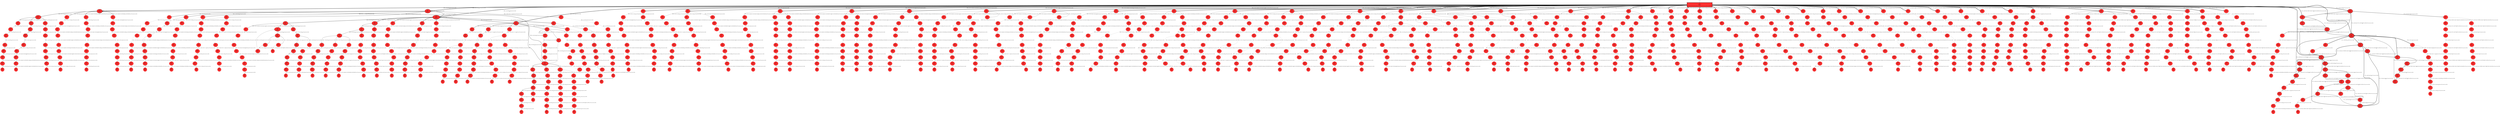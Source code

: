 // produced with flexfringe // 
digraph DFA {
	0 [label="root" shape=box];
		I -> 0;
	0 [ label="0 #275
fin: 
 path: 0:275 , 
275 0
[20,17,2,3,3,3,3,3,3,3,3,3,3,3,3,3,3,3,3,28,11,1,1,1,1,1,1,1,1,1,1,1,1,1,1,1,1,1,1,2,5,1,2,1,1,46,15,15,43,]" , style=filled, fillcolor="firebrick1", width=1.89016, height=1.89016, penwidth=5.6204];
		0 -> 1 [label="8989.0__>turbine.stream__200.0__get__user__turbine
20 " , penwidth=5.6204 ];
		0 -> 2 [label="8989.0__>hystrix>monitor__200.0__get__user__turbine
17 " , penwidth=5.6204 ];
		0 -> 3 [label="8989.0__>clusters__200.0__get__user__turbine
2 " , penwidth=5.6204 ];
		0 -> 4 [label="8989.0__>hystrix>css>resets.css__304.0__get__user__turbine
3 " , penwidth=5.6204 ];
		0 -> 5 [label="8989.0__>hystrix>images>hystrix-logo-tagline-tiny.png__304.0__get__user__turbine
3 " , penwidth=5.6204 ];
		0 -> 6 [label="8989.0__>hystrix>components>hystrixThreadPool>templates>hystrixThreadPoolContainer.html__304.0__get__user__turbine
3 " , penwidth=5.6204 ];
		0 -> 7 [label="8989.0__>hystrix>components>hystrixThreadPool>templates>hystrixThreadPool.html__304.0__get__user__turbine
3 " , penwidth=5.6204 ];
		0 -> 8 [label="8989.0__>hystrix>components>hystrixCommand>hystrixCommand.js__304.0__get__user__turbine
3 " , penwidth=5.6204 ];
		0 -> 9 [label="8989.0__>hystrix>components>hystrixCommand>templates>hystrixCircuit.html__304.0__get__user__turbine
3 " , penwidth=5.6204 ];
		0 -> 10 [label="8989.0__>hystrix>components>hystrixThreadPool>hystrixThreadPool.js__304.0__get__user__turbine
3 " , penwidth=5.6204 ];
		0 -> 11 [label="8989.0__>hystrix>css>global.css__304.0__get__user__turbine
3 " , penwidth=5.6204 ];
		0 -> 12 [label="8989.0__>hystrix>components>hystrixThreadPool>hystrixThreadPool.css__304.0__get__user__turbine
3 " , penwidth=5.6204 ];
		0 -> 13 [label="8989.0__>hystrix>components>hystrixCommand>hystrixCommand.css__304.0__get__user__turbine
3 " , penwidth=5.6204 ];
		0 -> 14 [label="8989.0__>hystrix>css>monitor.css__304.0__get__user__turbine
3 " , penwidth=5.6204 ];
		0 -> 15 [label="8989.0__>hystrix>js>jquery.tinysort.min.js__304.0__get__user__turbine
3 " , penwidth=5.6204 ];
		0 -> 16 [label="8989.0__>webjars>d3js>3.4.11>d3.min.js__304.0__get__user__turbine
3 " , penwidth=5.6204 ];
		0 -> 17 [label="8989.0__>hystrix>js>tmpl.js__304.0__get__user__turbine
3 " , penwidth=5.6204 ];
		0 -> 18 [label="8989.0__>hystrix>components>hystrixCommand>templates>hystrixCircuitContainer.html__304.0__get__user__turbine
3 " , penwidth=5.6204 ];
		0 -> 19 [label="8989.0__>webjars>jquery>3.4.1>jquery.min.js__304.0__get__user__turbine
3 " , penwidth=5.6204 ];
		0 -> 20 [label="8989.0__>proxy.stream__200.0__get__user__turbine
28 " , penwidth=5.6204 ];
		0 -> 21 [label="8989.0__>hystrix__200.0__get__user__turbine
11 " , penwidth=5.6204 ];
		0 -> 22 [label="8989.0__>hystrix>images>hystrix-logo.png__200.0__get__user__turbine
1 " , penwidth=5.6204 ];
		0 -> 23 [label="8989.0__>webjars>jquery>3.4.1>jquery.min.js__200.0__get__user__turbine
1 " , penwidth=5.6204 ];
		0 -> 24 [label="8989.0__>favicon.ico__404.0__get__user__turbine
1 " , penwidth=5.6204 ];
		0 -> 25 [label="8989.0__>hystrix>css>monitor.css__200.0__get__user__turbine
1 " , penwidth=5.6204 ];
		0 -> 26 [label="8989.0__>hystrix>css>global.css__200.0__get__user__turbine
1 " , penwidth=5.6204 ];
		0 -> 27 [label="8989.0__>hystrix>js>jquery.tinysort.min.js__200.0__get__user__turbine
1 " , penwidth=5.6204 ];
		0 -> 28 [label="8989.0__>hystrix>components>hystrixCommand>hystrixCommand.css__200.0__get__user__turbine
1 " , penwidth=5.6204 ];
		0 -> 29 [label="8989.0__>hystrix>components>hystrixCommand>hystrixCommand.js__200.0__get__user__turbine
1 " , penwidth=5.6204 ];
		0 -> 30 [label="8989.0__>hystrix>components>hystrixThreadPool>hystrixThreadPool.css__200.0__get__user__turbine
1 " , penwidth=5.6204 ];
		0 -> 31 [label="8989.0__>hystrix>js>tmpl.js__200.0__get__user__turbine
1 " , penwidth=5.6204 ];
		0 -> 32 [label="8989.0__>webjars>d3js>3.4.11>d3.min.js__200.0__get__user__turbine
1 " , penwidth=5.6204 ];
		0 -> 33 [label="8989.0__>hystrix>components>hystrixThreadPool>hystrixThreadPool.js__200.0__get__user__turbine
1 " , penwidth=5.6204 ];
		0 -> 34 [label="8989.0__>hystrix>images>hystrix-logo-tagline-tiny.png__200.0__get__user__turbine
1 " , penwidth=5.6204 ];
		0 -> 35 [label="8989.0__>hystrix>components>hystrixThreadPool>templates>hystrixThreadPool.html__200.0__get__user__turbine
1 " , penwidth=5.6204 ];
		0 -> 36 [label="8989.0__>hystrix>components>hystrixThreadPool>templates>hystrixThreadPoolContainer.html__200.0__get__user__turbine
1 " , penwidth=5.6204 ];
		0 -> 37 [label="8989.0__>hystrix>css>resets.css__200.0__get__user__turbine
1 " , penwidth=5.6204 ];
		0 -> 38 [label="8989.0__>hystrix>components>hystrixCommand>templates>hystrixCircuit.html__200.0__get__user__turbine
1 " , penwidth=5.6204 ];
		0 -> 39 [label="8989.0__>hystrix>components>hystrixCommand>templates>hystrixCircuitContainer.html__200.0__get__user__turbine
1 " , penwidth=5.6204 ];
		0 -> 40 [label="8989.0__>hystrix>images>hystrix-logo.png__304.0__get__user__turbine
2 " , penwidth=5.6204 ];
		0 -> 41 [label="8761.0__>eureka>apps>__200.0__get__user__turbine
5 " , penwidth=5.6204 ];
		0 -> 42 [label="8761.0__>eureka>apps>ZUUL>zuul-b677555-d8s7x-zuul-8080__404.0__put__user__turbine
1 " , penwidth=5.6204 ];
		0 -> 43 [label="8761.0__>eureka>apps>ZUUL__204.0__post__user__turbine
2 " , penwidth=5.6204 ];
		0 -> 44 [label="8761.0__>eureka>apps>CUSTOMER__204.0__post__user__turbine
1 " , penwidth=5.6204 ];
		0 -> 45 [label="8761.0__>eureka>apps>CATALOG__204.0__post__user__turbine
1 " , penwidth=5.6204 ];
		0 -> 46 [label="8761.0__>eureka>apps>ZUUL>zuul-b677555-d8s7x-zuul-8080__200.0__put__user__turbine
46 " , penwidth=5.6204 ];
		0 -> 265 [label="8761.0__>eureka>apps>CUSTOMER>customer-577d8c6647-hp5rn-customer-8080__200.0__put__user__turbine
15 " , penwidth=5.6204 ];
		0 -> 47 [label="8761.0__>eureka>apps>CATALOG>catalog-7764455c7b-9cvsx-catalog-8080__200.0__put__user__turbine
15 " , penwidth=5.6204 ];
		0 -> 48 [label="8761.0__>eureka>apps>delta__200.0__get__user__turbine
43 " , penwidth=5.6204 ];
	1 [ label="1 #23
fin: 0:1 , 
 path: 0:22 , 
22 1
[3,13,1,1,1,3,]" , style=filled, fillcolor="firebrick1", width=1.42985, height=1.42985, penwidth=3.17805];
		1 -> 1 [label="8989.0__>turbine.stream__200.0__get__user__turbine
3 " , penwidth=3.17805 ];
		1 -> 49 [label="8989.0__>hystrix>monitor__200.0__get__user__turbine
13 " , penwidth=3.17805 ];
		1 -> 50 [label="8989.0__>clusters__200.0__get__user__turbine
1 " , penwidth=3.17805 ];
		1 -> 51 [label="8989.0__>hystrix>components>hystrixCommand>templates>hystrixCircuit.html__304.0__get__user__turbine
1 " , penwidth=3.17805 ];
		1 -> 52 [label="8989.0__>hystrix>components>hystrixThreadPool>hystrixThreadPool.js__304.0__get__user__turbine
1 " , penwidth=3.17805 ];
		1 -> 114 [label="8989.0__>proxy.stream__200.0__get__user__turbine
3 " , penwidth=3.17805 ];
	2 [ label="2 #21
fin: 
 path: 0:21 , 
21 0
[3,4,2,1,9,1,1,]" , style=filled, fillcolor="firebrick1", width=1.4088, height=1.4088, penwidth=3.09104];
		2 -> 53 [label="8989.0__>turbine.stream__200.0__get__user__turbine
3 " , penwidth=3.09104 ];
		2 -> 2 [label="8989.0__>hystrix>monitor__200.0__get__user__turbine
4 " , penwidth=3.09104 ];
		2 -> 54 [label="8989.0__>hystrix>css>monitor.css__304.0__get__user__turbine
2 " , penwidth=3.09104 ];
		2 -> 55 [label="8989.0__>webjars>jquery>3.4.1>jquery.min.js__304.0__get__user__turbine
1 " , penwidth=3.09104 ];
		2 -> 20 [label="8989.0__>proxy.stream__200.0__get__user__turbine
9 " , penwidth=3.09104 ];
		2 -> 56 [label="8989.0__>hystrix__200.0__get__user__turbine
1 " , penwidth=3.09104 ];
		2 -> 57 [label="8989.0__>hystrix>css>monitor.css__200.0__get__user__turbine
1 " , penwidth=3.09104 ];
	3 [ label="3 #2
fin: 
 path: 0:2 , 
2 0
[1,1,]" , style=filled, fillcolor="firebrick1", width=0.741276, height=0.741276, penwidth=1.09861];
		3 -> 58 [label="8989.0__>hystrix>css>resets.css__304.0__get__user__turbine
1 " , penwidth=1.09861 ];
		3 -> 59 [label="8989.0__>hystrix__200.0__get__user__turbine
1 " , penwidth=1.09861 ];
	4 [ label="4 #3
fin: 
 path: 0:3 , 
3 0
[1,1,1,]" , style=filled, fillcolor="firebrick1", width=0.869742, height=0.869742, penwidth=1.38629];
		4 -> 60 [label="8989.0__>hystrix>images>hystrix-logo-tagline-tiny.png__304.0__get__user__turbine
1 " , penwidth=1.38629 ];
		4 -> 61 [label="8989.0__>hystrix>css>global.css__304.0__get__user__turbine
1 " , penwidth=1.38629 ];
		4 -> 62 [label="8989.0__>hystrix>js>tmpl.js__304.0__get__user__turbine
1 " , penwidth=1.38629 ];
	5 [ label="5 #3
fin: 
 path: 0:3 , 
3 0
[1,1,1,]" , style=filled, fillcolor="firebrick1", width=0.869742, height=0.869742, penwidth=1.38629];
		5 -> 63 [label="8989.0__>hystrix>components>hystrixThreadPool>templates>hystrixThreadPoolContainer.html__304.0__get__user__turbine
1 " , penwidth=1.38629 ];
		5 -> 64 [label="8989.0__>hystrix>components>hystrixCommand>templates>hystrixCircuitContainer.html__304.0__get__user__turbine
1 " , penwidth=1.38629 ];
		5 -> 65 [label="8989.0__>proxy.stream__200.0__get__user__turbine
1 " , penwidth=1.38629 ];
	6 [ label="6 #3
fin: 
 path: 0:3 , 
3 0
[1,1,1,]" , style=filled, fillcolor="firebrick1", width=0.869742, height=0.869742, penwidth=1.38629];
		6 -> 66 [label="8989.0__>hystrix>images>hystrix-logo-tagline-tiny.png__304.0__get__user__turbine
1 " , penwidth=1.38629 ];
		6 -> 67 [label="8989.0__>hystrix>components>hystrixThreadPool>templates>hystrixThreadPool.html__304.0__get__user__turbine
1 " , penwidth=1.38629 ];
		6 -> 68 [label="8989.0__>hystrix__200.0__get__user__turbine
1 " , penwidth=1.38629 ];
	7 [ label="7 #3
fin: 
 path: 0:3 , 
3 0
[1,1,1,]" , style=filled, fillcolor="firebrick1", width=0.869742, height=0.869742, penwidth=1.38629];
		7 -> 69 [label="8989.0__>hystrix>components>hystrixThreadPool>templates>hystrixThreadPoolContainer.html__304.0__get__user__turbine
1 " , penwidth=1.38629 ];
		7 -> 70 [label="8989.0__>hystrix>components>hystrixCommand>hystrixCommand.js__304.0__get__user__turbine
1 " , penwidth=1.38629 ];
		7 -> 71 [label="8989.0__>proxy.stream__200.0__get__user__turbine
1 " , penwidth=1.38629 ];
	8 [ label="8 #3
fin: 
 path: 0:3 , 
3 0
[1,1,1,]" , style=filled, fillcolor="firebrick1", width=0.869742, height=0.869742, penwidth=1.38629];
		8 -> 72 [label="8989.0__>hystrix>css>resets.css__304.0__get__user__turbine
1 " , penwidth=1.38629 ];
		8 -> 73 [label="8989.0__>hystrix>components>hystrixCommand>templates>hystrixCircuit.html__304.0__get__user__turbine
1 " , penwidth=1.38629 ];
		8 -> 74 [label="8989.0__>hystrix>components>hystrixThreadPool>hystrixThreadPool.js__304.0__get__user__turbine
1 " , penwidth=1.38629 ];
	9 [ label="9 #3
fin: 
 path: 0:3 , 
3 0
[1,1,1,]" , style=filled, fillcolor="firebrick1", width=0.869742, height=0.869742, penwidth=1.38629];
		9 -> 75 [label="8989.0__>turbine.stream__200.0__get__user__turbine
1 " , penwidth=1.38629 ];
		9 -> 76 [label="8989.0__>hystrix>components>hystrixThreadPool>hystrixThreadPool.js__304.0__get__user__turbine
1 " , penwidth=1.38629 ];
		9 -> 77 [label="8989.0__>hystrix>components>hystrixCommand>templates>hystrixCircuitContainer.html__304.0__get__user__turbine
1 " , penwidth=1.38629 ];
	10 [ label="10 #3
fin: 
 path: 0:3 , 
3 0
[1,1,1,]" , style=filled, fillcolor="firebrick1", width=0.869742, height=0.869742, penwidth=1.38629];
		10 -> 78 [label="8989.0__>hystrix>monitor__200.0__get__user__turbine
1 " , penwidth=1.38629 ];
		10 -> 79 [label="8989.0__>hystrix>images>hystrix-logo-tagline-tiny.png__304.0__get__user__turbine
1 " , penwidth=1.38629 ];
		10 -> 80 [label="8989.0__>hystrix>css>global.css__304.0__get__user__turbine
1 " , penwidth=1.38629 ];
	11 [ label="11 #3
fin: 
 path: 0:3 , 
3 0
[1,1,1,]" , style=filled, fillcolor="firebrick1", width=0.869742, height=0.869742, penwidth=1.38629];
		11 -> 81 [label="8989.0__>hystrix>components>hystrixThreadPool>hystrixThreadPool.css__304.0__get__user__turbine
1 " , penwidth=1.38629 ];
		11 -> 82 [label="8989.0__>hystrix>components>hystrixCommand>hystrixCommand.css__304.0__get__user__turbine
1 " , penwidth=1.38629 ];
		11 -> 83 [label="8989.0__>webjars>d3js>3.4.11>d3.min.js__304.0__get__user__turbine
1 " , penwidth=1.38629 ];
	12 [ label="12 #3
fin: 
 path: 0:3 , 
3 0
[1,1,1,]" , style=filled, fillcolor="firebrick1", width=0.869742, height=0.869742, penwidth=1.38629];
		12 -> 84 [label="8989.0__>hystrix>components>hystrixCommand>hystrixCommand.css__304.0__get__user__turbine
1 " , penwidth=1.38629 ];
		12 -> 85 [label="8989.0__>hystrix>js>jquery.tinysort.min.js__304.0__get__user__turbine
1 " , penwidth=1.38629 ];
		12 -> 86 [label="8989.0__>proxy.stream__200.0__get__user__turbine
1 " , penwidth=1.38629 ];
	13 [ label="13 #3
fin: 
 path: 0:3 , 
3 0
[1,1,1,]" , style=filled, fillcolor="firebrick1", width=0.869742, height=0.869742, penwidth=1.38629];
		13 -> 87 [label="8989.0__>hystrix>components>hystrixThreadPool>hystrixThreadPool.css__304.0__get__user__turbine
1 " , penwidth=1.38629 ];
		13 -> 88 [label="8989.0__>hystrix>css>monitor.css__304.0__get__user__turbine
1 " , penwidth=1.38629 ];
		13 -> 89 [label="8989.0__>hystrix>js>jquery.tinysort.min.js__304.0__get__user__turbine
1 " , penwidth=1.38629 ];
	14 [ label="14 #3
fin: 
 path: 0:3 , 
3 0
[1,1,1,]" , style=filled, fillcolor="firebrick1", width=0.869742, height=0.869742, penwidth=1.38629];
		14 -> 90 [label="8989.0__>hystrix>css>resets.css__304.0__get__user__turbine
1 " , penwidth=1.38629 ];
		14 -> 91 [label="8989.0__>hystrix>components>hystrixCommand>hystrixCommand.css__304.0__get__user__turbine
1 " , penwidth=1.38629 ];
		14 -> 92 [label="8989.0__>hystrix>js>jquery.tinysort.min.js__304.0__get__user__turbine
1 " , penwidth=1.38629 ];
	15 [ label="15 #3
fin: 
 path: 0:3 , 
3 0
[1,2,]" , style=filled, fillcolor="firebrick1", width=0.869742, height=0.869742, penwidth=1.38629];
		15 -> 93 [label="8989.0__>hystrix>css>global.css__304.0__get__user__turbine
1 " , penwidth=1.38629 ];
		15 -> 94 [label="8989.0__>webjars>d3js>3.4.11>d3.min.js__304.0__get__user__turbine
2 " , penwidth=1.38629 ];
	16 [ label="16 #3
fin: 
 path: 0:3 , 
3 0
[2,1,]" , style=filled, fillcolor="firebrick1", width=0.869742, height=0.869742, penwidth=1.38629];
		16 -> 95 [label="8989.0__>hystrix>js>tmpl.js__304.0__get__user__turbine
2 " , penwidth=1.38629 ];
		16 -> 96 [label="8989.0__>proxy.stream__200.0__get__user__turbine
1 " , penwidth=1.38629 ];
	17 [ label="17 #3
fin: 
 path: 0:3 , 
3 0
[1,1,1,]" , style=filled, fillcolor="firebrick1", width=0.869742, height=0.869742, penwidth=1.38629];
		17 -> 97 [label="8989.0__>hystrix>components>hystrixThreadPool>templates>hystrixThreadPool.html__304.0__get__user__turbine
1 " , penwidth=1.38629 ];
		17 -> 98 [label="8989.0__>hystrix>components>hystrixThreadPool>hystrixThreadPool.css__304.0__get__user__turbine
1 " , penwidth=1.38629 ];
		17 -> 99 [label="8989.0__>hystrix>components>hystrixCommand>templates>hystrixCircuitContainer.html__304.0__get__user__turbine
1 " , penwidth=1.38629 ];
	18 [ label="18 #3
fin: 
 path: 0:3 , 
3 0
[1,1,1,]" , style=filled, fillcolor="firebrick1", width=0.869742, height=0.869742, penwidth=1.38629];
		18 -> 100 [label="8989.0__>hystrix>monitor__200.0__get__user__turbine
1 " , penwidth=1.38629 ];
		18 -> 101 [label="8989.0__>hystrix>components>hystrixThreadPool>templates>hystrixThreadPoolContainer.html__304.0__get__user__turbine
1 " , penwidth=1.38629 ];
		18 -> 102 [label="8989.0__>hystrix>components>hystrixThreadPool>templates>hystrixThreadPool.html__304.0__get__user__turbine
1 " , penwidth=1.38629 ];
	19 [ label="19 #3
fin: 
 path: 0:3 , 
3 0
[1,1,1,]" , style=filled, fillcolor="firebrick1", width=0.869742, height=0.869742, penwidth=1.38629];
		19 -> 103 [label="8989.0__>hystrix>monitor__200.0__get__user__turbine
1 " , penwidth=1.38629 ];
		19 -> 104 [label="8989.0__>hystrix>components>hystrixCommand>hystrixCommand.js__304.0__get__user__turbine
1 " , penwidth=1.38629 ];
		19 -> 105 [label="8989.0__>proxy.stream__200.0__get__user__turbine
1 " , penwidth=1.38629 ];
	20 [ label="20 #60
fin: 
 path: 0:60 , 
60 0
[10,9,3,1,1,23,9,4,]" , style=filled, fillcolor="firebrick1", width=1.63137, height=1.63137, penwidth=4.11087];
		20 -> 106 [label="8989.0__>turbine.stream__200.0__get__user__turbine
10 " , penwidth=4.11087 ];
		20 -> 107 [label="8989.0__>hystrix>monitor__200.0__get__user__turbine
9 " , penwidth=4.11087 ];
		20 -> 108 [label="8989.0__>clusters__200.0__get__user__turbine
3 " , penwidth=4.11087 ];
		20 -> 109 [label="8989.0__>hystrix>components>hystrixCommand>hystrixCommand.js__304.0__get__user__turbine
1 " , penwidth=4.11087 ];
		20 -> 110 [label="8989.0__>hystrix>components>hystrixCommand>templates>hystrixCircuit.html__304.0__get__user__turbine
1 " , penwidth=4.11087 ];
		20 -> 20 [label="8989.0__>proxy.stream__200.0__get__user__turbine
23 " , penwidth=4.11087 ];
		20 -> 21 [label="8989.0__>hystrix__200.0__get__user__turbine
9 " , penwidth=4.11087 ];
		20 -> 111 [label="8761.0__>eureka>apps>__200.0__get__user__turbine
4 " , penwidth=4.11087 ];
	21 [ label="21 #20
fin: 
 path: 0:20 , 
20 0
[1,2,5,7,3,2,]" , style=filled, fillcolor="firebrick1", width=1.39736, height=1.39736, penwidth=3.04452];
		21 -> 112 [label="8989.0__>turbine.stream__200.0__get__user__turbine
1 " , penwidth=3.04452 ];
		21 -> 113 [label="8989.0__>hystrix>monitor__200.0__get__user__turbine
2 " , penwidth=3.04452 ];
		21 -> 114 [label="8989.0__>proxy.stream__200.0__get__user__turbine
5 " , penwidth=3.04452 ];
		21 -> 115 [label="8989.0__>hystrix__200.0__get__user__turbine
7 " , penwidth=3.04452 ];
		21 -> 116 [label="8989.0__>hystrix>images>hystrix-logo.png__200.0__get__user__turbine
3 " , penwidth=3.04452 ];
		21 -> 117 [label="8989.0__>hystrix>images>hystrix-logo.png__304.0__get__user__turbine
2 " , penwidth=3.04452 ];
	22 [ label="22 #1
fin: 
 path: 0:1 , 
1 0
[1,]" , style=filled, fillcolor="firebrick1", width=0.526589, height=0.526589, penwidth=0.693147];
		22 -> 118 [label="8989.0__>webjars>jquery>3.4.1>jquery.min.js__200.0__get__user__turbine
1 " , penwidth=0.693147 ];
	23 [ label="23 #1
fin: 
 path: 0:1 , 
1 0
[1,]" , style=filled, fillcolor="firebrick1", width=0.526589, height=0.526589, penwidth=0.693147];
		23 -> 119 [label="8989.0__>favicon.ico__404.0__get__user__turbine
1 " , penwidth=0.693147 ];
	24 [ label="24 #1
fin: 
 path: 0:1 , 
1 0
[1,]" , style=filled, fillcolor="firebrick1", width=0.526589, height=0.526589, penwidth=0.693147];
		24 -> 120 [label="8989.0__>hystrix>monitor__200.0__get__user__turbine
1 " , penwidth=0.693147 ];
	25 [ label="25 #1
fin: 
 path: 0:1 , 
1 0
[1,]" , style=filled, fillcolor="firebrick1", width=0.526589, height=0.526589, penwidth=0.693147];
		25 -> 121 [label="8989.0__>hystrix>css>global.css__200.0__get__user__turbine
1 " , penwidth=0.693147 ];
	26 [ label="26 #1
fin: 
 path: 0:1 , 
1 0
[1,]" , style=filled, fillcolor="firebrick1", width=0.526589, height=0.526589, penwidth=0.693147];
		26 -> 122 [label="8989.0__>hystrix>js>jquery.tinysort.min.js__200.0__get__user__turbine
1 " , penwidth=0.693147 ];
	27 [ label="27 #1
fin: 
 path: 0:1 , 
1 0
[1,]" , style=filled, fillcolor="firebrick1", width=0.526589, height=0.526589, penwidth=0.693147];
		27 -> 123 [label="8989.0__>hystrix>components>hystrixCommand>hystrixCommand.css__200.0__get__user__turbine
1 " , penwidth=0.693147 ];
	28 [ label="28 #1
fin: 
 path: 0:1 , 
1 0
[1,]" , style=filled, fillcolor="firebrick1", width=0.526589, height=0.526589, penwidth=0.693147];
		28 -> 124 [label="8989.0__>hystrix>components>hystrixCommand>hystrixCommand.js__200.0__get__user__turbine
1 " , penwidth=0.693147 ];
	29 [ label="29 #1
fin: 
 path: 0:1 , 
1 0
[1,]" , style=filled, fillcolor="firebrick1", width=0.526589, height=0.526589, penwidth=0.693147];
		29 -> 125 [label="8989.0__>hystrix>components>hystrixThreadPool>hystrixThreadPool.css__200.0__get__user__turbine
1 " , penwidth=0.693147 ];
	30 [ label="30 #1
fin: 
 path: 0:1 , 
1 0
[1,]" , style=filled, fillcolor="firebrick1", width=0.526589, height=0.526589, penwidth=0.693147];
		30 -> 126 [label="8989.0__>hystrix>js>tmpl.js__200.0__get__user__turbine
1 " , penwidth=0.693147 ];
	31 [ label="31 #1
fin: 
 path: 0:1 , 
1 0
[1,]" , style=filled, fillcolor="firebrick1", width=0.526589, height=0.526589, penwidth=0.693147];
		31 -> 127 [label="8989.0__>webjars>d3js>3.4.11>d3.min.js__200.0__get__user__turbine
1 " , penwidth=0.693147 ];
	32 [ label="32 #1
fin: 
 path: 0:1 , 
1 0
[1,]" , style=filled, fillcolor="firebrick1", width=0.526589, height=0.526589, penwidth=0.693147];
		32 -> 128 [label="8989.0__>hystrix>components>hystrixThreadPool>hystrixThreadPool.js__200.0__get__user__turbine
1 " , penwidth=0.693147 ];
	33 [ label="33 #1
fin: 
 path: 0:1 , 
1 0
[1,]" , style=filled, fillcolor="firebrick1", width=0.526589, height=0.526589, penwidth=0.693147];
		33 -> 129 [label="8989.0__>hystrix>images>hystrix-logo-tagline-tiny.png__200.0__get__user__turbine
1 " , penwidth=0.693147 ];
	34 [ label="34 #1
fin: 
 path: 0:1 , 
1 0
[1,]" , style=filled, fillcolor="firebrick1", width=0.526589, height=0.526589, penwidth=0.693147];
		34 -> 130 [label="8989.0__>hystrix>components>hystrixThreadPool>templates>hystrixThreadPool.html__200.0__get__user__turbine
1 " , penwidth=0.693147 ];
	35 [ label="35 #1
fin: 
 path: 0:1 , 
1 0
[1,]" , style=filled, fillcolor="firebrick1", width=0.526589, height=0.526589, penwidth=0.693147];
		35 -> 131 [label="8989.0__>hystrix>components>hystrixThreadPool>templates>hystrixThreadPoolContainer.html__200.0__get__user__turbine
1 " , penwidth=0.693147 ];
	36 [ label="36 #1
fin: 
 path: 0:1 , 
1 0
[1,]" , style=filled, fillcolor="firebrick1", width=0.526589, height=0.526589, penwidth=0.693147];
		36 -> 132 [label="8989.0__>hystrix>css>resets.css__200.0__get__user__turbine
1 " , penwidth=0.693147 ];
	37 [ label="37 #1
fin: 
 path: 0:1 , 
1 0
[1,]" , style=filled, fillcolor="firebrick1", width=0.526589, height=0.526589, penwidth=0.693147];
		37 -> 133 [label="8989.0__>hystrix>components>hystrixCommand>templates>hystrixCircuit.html__200.0__get__user__turbine
1 " , penwidth=0.693147 ];
	38 [ label="38 #1
fin: 
 path: 0:1 , 
1 0
[1,]" , style=filled, fillcolor="firebrick1", width=0.526589, height=0.526589, penwidth=0.693147];
		38 -> 134 [label="8989.0__>hystrix>components>hystrixCommand>templates>hystrixCircuitContainer.html__200.0__get__user__turbine
1 " , penwidth=0.693147 ];
	39 [ label="39 #1
fin: 
 path: 0:1 , 
1 0
[1,]" , style=filled, fillcolor="firebrick1", width=0.526589, height=0.526589, penwidth=0.693147];
		39 -> 135 [label="8989.0__>proxy.stream__200.0__get__user__turbine
1 " , penwidth=0.693147 ];
	40 [ label="40 #2
fin: 
 path: 0:2 , 
2 0
[2,]" , style=filled, fillcolor="firebrick1", width=0.741276, height=0.741276, penwidth=1.09861];
		40 -> 136 [label="8989.0__>webjars>jquery>3.4.1>jquery.min.js__304.0__get__user__turbine
2 " , penwidth=1.09861 ];
	41 [ label="41 #5
fin: 
 path: 0:5 , 
5 0
[1,1,1,1,1,]" , style=filled, fillcolor="firebrick1", width=1.02667, height=1.02667, penwidth=1.79176];
		41 -> 137 [label="8761.0__>eureka>apps>__200.0__get__user__turbine
1 " , penwidth=1.79176 ];
		41 -> 138 [label="8761.0__>eureka>apps>ZUUL>zuul-b677555-d8s7x-zuul-8080__404.0__put__user__turbine
1 " , penwidth=1.79176 ];
		41 -> 139 [label="8761.0__>eureka>apps>CUSTOMER__204.0__post__user__turbine
1 " , penwidth=1.79176 ];
		41 -> 140 [label="8761.0__>eureka>apps>CATALOG__204.0__post__user__turbine
1 " , penwidth=1.79176 ];
		41 -> 141 [label="8761.0__>eureka>apps>CUSTOMER>customer-577d8c6647-hp5rn-customer-8080__200.0__put__user__turbine
1 " , penwidth=1.79176 ];
	42 [ label="42 #1
fin: 
 path: 0:1 , 
1 0
[1,]" , style=filled, fillcolor="firebrick1", width=0.526589, height=0.526589, penwidth=0.693147];
		42 -> 142 [label="8761.0__>eureka>apps>ZUUL__204.0__post__user__turbine
1 " , penwidth=0.693147 ];
	43 [ label="43 #2
fin: 
 path: 0:2 , 
2 0
[1,1,]" , style=filled, fillcolor="firebrick1", width=0.741276, height=0.741276, penwidth=1.09861];
		43 -> 143 [label="8761.0__>eureka>apps>__200.0__get__user__turbine
1 " , penwidth=1.09861 ];
		43 -> 144 [label="8761.0__>eureka>apps>ZUUL__204.0__post__user__turbine
1 " , penwidth=1.09861 ];
	44 [ label="44 #1
fin: 
 path: 0:1 , 
1 0
[1,]" , style=filled, fillcolor="firebrick1", width=0.526589, height=0.526589, penwidth=0.693147];
		44 -> 145 [label="8761.0__>eureka>apps>__200.0__get__user__turbine
1 " , penwidth=0.693147 ];
	45 [ label="45 #1
fin: 
 path: 0:1 , 
1 0
[1,]" , style=filled, fillcolor="firebrick1", width=0.526589, height=0.526589, penwidth=0.693147];
		45 -> 146 [label="8761.0__>eureka>apps>ZUUL>zuul-b677555-d8s7x-zuul-8080__200.0__put__user__turbine
1 " , penwidth=0.693147 ];
	46 [ label="46 #192
fin: 0:12 , 
 path: 0:180 , 
180 12
[2,3,57,6,112,]" , style=filled, fillcolor="firebrick1", width=1.83461, height=1.83461, penwidth=5.26269];
		46 -> 147 [label="8989.0__>hystrix__200.0__get__user__turbine
2 " , penwidth=5.26269 ];
		46 -> 148 [label="8761.0__>eureka>apps>__200.0__get__user__turbine
3 " , penwidth=5.26269 ];
		46 -> 46 [label="8761.0__>eureka>apps>ZUUL>zuul-b677555-d8s7x-zuul-8080__200.0__put__user__turbine
57 " , penwidth=5.26269 ];
		46 -> 383 [label="8761.0__>eureka>apps>CUSTOMER>customer-577d8c6647-hp5rn-customer-8080__200.0__put__user__turbine
6 " , penwidth=5.26269 ];
		46 -> 149 [label="8761.0__>eureka>apps>delta__200.0__get__user__turbine
112 " , penwidth=5.26269 ];
	47 [ label="47 #23
fin: 
 path: 0:23 , 
23 0
[6,17,]" , style=filled, fillcolor="firebrick1", width=1.42985, height=1.42985, penwidth=3.17805];
		47 -> 266 [label="8761.0__>eureka>apps>ZUUL>zuul-b677555-d8s7x-zuul-8080__200.0__put__user__turbine
6 " , penwidth=3.17805 ];
		47 -> 150 [label="8761.0__>eureka>apps>delta__200.0__get__user__turbine
17 " , penwidth=3.17805 ];
	48 [ label="48 #43
fin: 
 path: 0:43 , 
43 0
[22,11,8,2,]" , style=filled, fillcolor="firebrick1", width=1.56532, height=1.56532, penwidth=3.78419];
		48 -> 46 [label="8761.0__>eureka>apps>ZUUL>zuul-b677555-d8s7x-zuul-8080__200.0__put__user__turbine
22 " , penwidth=3.78419 ];
		48 -> 265 [label="8761.0__>eureka>apps>CUSTOMER>customer-577d8c6647-hp5rn-customer-8080__200.0__put__user__turbine
11 " , penwidth=3.78419 ];
		48 -> 47 [label="8761.0__>eureka>apps>CATALOG>catalog-7764455c7b-9cvsx-catalog-8080__200.0__put__user__turbine
8 " , penwidth=3.78419 ];
		48 -> 151 [label="8761.0__>eureka>apps>delta__200.0__get__user__turbine
2 " , penwidth=3.78419 ];
	49 [ label="49 #13
fin: 0:1 , 
 path: 0:12 , 
12 1
[0,8,0,0,2,2,0,]" , style=filled, fillcolor="firebrick1", width=1.29172, height=1.29172, penwidth=2.63906];
		49 -> 152 [label="8989.0__>hystrix>monitor__200.0__get__user__turbine
8 " , penwidth=2.63906 ];
		49 -> 153 [label="8989.0__>proxy.stream__200.0__get__user__turbine
2 " , penwidth=2.63906 ];
		49 -> 154 [label="8989.0__>hystrix__200.0__get__user__turbine
2 " , penwidth=2.63906 ];
	50 [ label="50 #1
fin: 
 path: 0:1 , 
1 0
[1,]" , style=filled, fillcolor="firebrick1", width=0.526589, height=0.526589, penwidth=0.693147];
		50 -> 155 [label="8989.0__>hystrix>css>resets.css__304.0__get__user__turbine
1 " , penwidth=0.693147 ];
	51 [ label="51 #1
fin: 
 path: 0:1 , 
1 0
[1,0,0,]" , style=filled, fillcolor="firebrick1", width=0.526589, height=0.526589, penwidth=0.693147];
		51 -> 156 [label="8989.0__>turbine.stream__200.0__get__user__turbine
1 " , penwidth=0.693147 ];
	52 [ label="52 #1
fin: 
 path: 0:1 , 
1 0
[0,1,0,]" , style=filled, fillcolor="firebrick1", width=0.526589, height=0.526589, penwidth=0.693147];
		52 -> 157 [label="8989.0__>hystrix>images>hystrix-logo-tagline-tiny.png__304.0__get__user__turbine
1 " , penwidth=0.693147 ];
	53 [ label="53 #3
fin: 
 path: 0:3 , 
3 0
[0,3,0,]" , style=filled, fillcolor="firebrick1", width=0.869742, height=0.869742, penwidth=1.38629];
		53 -> 158 [label="8989.0__>clusters__200.0__get__user__turbine
3 " , penwidth=1.38629 ];
	54 [ label="54 #2
fin: 
 path: 0:2 , 
2 0
[1,1,0,]" , style=filled, fillcolor="firebrick1", width=0.741276, height=0.741276, penwidth=1.09861];
		54 -> 159 [label="8989.0__>hystrix>css>resets.css__304.0__get__user__turbine
1 " , penwidth=1.09861 ];
		54 -> 160 [label="8989.0__>hystrix>components>hystrixCommand>hystrixCommand.css__304.0__get__user__turbine
1 " , penwidth=1.09861 ];
	55 [ label="55 #1
fin: 
 path: 0:1 , 
1 0
[1,]" , style=filled, fillcolor="firebrick1", width=0.526589, height=0.526589, penwidth=0.693147];
		55 -> 161 [label="8989.0__>proxy.stream__200.0__get__user__turbine
1 " , penwidth=0.693147 ];
	56 [ label="56 #1
fin: 
 path: 0:1 , 
1 0
[1,0,0,0,]" , style=filled, fillcolor="firebrick1", width=0.526589, height=0.526589, penwidth=0.693147];
		56 -> 162 [label="8989.0__>hystrix>monitor__200.0__get__user__turbine
1 " , penwidth=0.693147 ];
	57 [ label="57 #1
fin: 
 path: 0:1 , 
1 0
[1,]" , style=filled, fillcolor="firebrick1", width=0.526589, height=0.526589, penwidth=0.693147];
		57 -> 163 [label="8989.0__>hystrix>css>global.css__200.0__get__user__turbine
1 " , penwidth=0.693147 ];
	58 [ label="58 #1
fin: 
 path: 0:1 , 
1 0
[1,0,0,]" , style=filled, fillcolor="firebrick1", width=0.526589, height=0.526589, penwidth=0.693147];
		58 -> 164 [label="8989.0__>hystrix>images>hystrix-logo-tagline-tiny.png__304.0__get__user__turbine
1 " , penwidth=0.693147 ];
	59 [ label="59 #1
fin: 
 path: 0:1 , 
1 0
[0,1,]" , style=filled, fillcolor="firebrick1", width=0.526589, height=0.526589, penwidth=0.693147];
		59 -> 165 [label="8989.0__>hystrix>images>hystrix-logo.png__304.0__get__user__turbine
1 " , penwidth=0.693147 ];
	60 [ label="60 #1
fin: 
 path: 0:1 , 
1 0
[1,0,0,]" , style=filled, fillcolor="firebrick1", width=0.526589, height=0.526589, penwidth=0.693147];
		60 -> 166 [label="8989.0__>hystrix>components>hystrixThreadPool>templates>hystrixThreadPoolContainer.html__304.0__get__user__turbine
1 " , penwidth=0.693147 ];
	61 [ label="61 #1
fin: 
 path: 0:1 , 
1 0
[0,1,0,]" , style=filled, fillcolor="firebrick1", width=0.526589, height=0.526589, penwidth=0.693147];
		61 -> 167 [label="8989.0__>hystrix>components>hystrixCommand>hystrixCommand.css__304.0__get__user__turbine
1 " , penwidth=0.693147 ];
	62 [ label="62 #1
fin: 
 path: 0:1 , 
1 0
[1,]" , style=filled, fillcolor="firebrick1", width=0.526589, height=0.526589, penwidth=0.693147];
		62 -> 168 [label="8989.0__>hystrix>components>hystrixThreadPool>templates>hystrixThreadPool.html__304.0__get__user__turbine
1 " , penwidth=0.693147 ];
	63 [ label="63 #1
fin: 
 path: 0:1 , 
1 0
[0,1,0,]" , style=filled, fillcolor="firebrick1", width=0.526589, height=0.526589, penwidth=0.693147];
		63 -> 169 [label="8989.0__>hystrix>components>hystrixThreadPool>templates>hystrixThreadPool.html__304.0__get__user__turbine
1 " , penwidth=0.693147 ];
	64 [ label="64 #1
fin: 
 path: 0:1 , 
1 0
[0,1,0,]" , style=filled, fillcolor="firebrick1", width=0.526589, height=0.526589, penwidth=0.693147];
		64 -> 170 [label="8989.0__>hystrix>components>hystrixThreadPool>templates>hystrixThreadPoolContainer.html__304.0__get__user__turbine
1 " , penwidth=0.693147 ];
	65 [ label="65 #1
fin: 
 path: 0:1 , 
1 0
[0,1,0,0,0,]" , style=filled, fillcolor="firebrick1", width=0.526589, height=0.526589, penwidth=0.693147];
		65 -> 171 [label="8989.0__>hystrix>monitor__200.0__get__user__turbine
1 " , penwidth=0.693147 ];
	66 [ label="66 #1
fin: 
 path: 0:1 , 
1 0
[0,1,]" , style=filled, fillcolor="firebrick1", width=0.526589, height=0.526589, penwidth=0.693147];
		66 -> 172 [label="8989.0__>proxy.stream__200.0__get__user__turbine
1 " , penwidth=0.693147 ];
	67 [ label="67 #1
fin: 
 path: 0:1 , 
1 0
[0,1,0,]" , style=filled, fillcolor="firebrick1", width=0.526589, height=0.526589, penwidth=0.693147];
		67 -> 173 [label="8989.0__>hystrix>components>hystrixCommand>hystrixCommand.js__304.0__get__user__turbine
1 " , penwidth=0.693147 ];
	68 [ label="68 #1
fin: 
 path: 0:1 , 
1 0
[0,1,]" , style=filled, fillcolor="firebrick1", width=0.526589, height=0.526589, penwidth=0.693147];
		68 -> 174 [label="8989.0__>hystrix__200.0__get__user__turbine
1 " , penwidth=0.693147 ];
	69 [ label="69 #1
fin: 
 path: 0:1 , 
1 0
[1,0,]" , style=filled, fillcolor="firebrick1", width=0.526589, height=0.526589, penwidth=0.693147];
		69 -> 175 [label="8989.0__>hystrix>images>hystrix-logo-tagline-tiny.png__304.0__get__user__turbine
1 " , penwidth=0.693147 ];
	70 [ label="70 #1
fin: 
 path: 0:1 , 
1 0
[0,1,0,]" , style=filled, fillcolor="firebrick1", width=0.526589, height=0.526589, penwidth=0.693147];
		70 -> 176 [label="8989.0__>hystrix>components>hystrixCommand>templates>hystrixCircuit.html__304.0__get__user__turbine
1 " , penwidth=0.693147 ];
	71 [ label="71 #1
fin: 
 path: 0:1 , 
1 0
[1,0,0,0,0,]" , style=filled, fillcolor="firebrick1", width=0.526589, height=0.526589, penwidth=0.693147];
		71 -> 177 [label="8989.0__>turbine.stream__200.0__get__user__turbine
1 " , penwidth=0.693147 ];
	72 [ label="72 #1
fin: 
 path: 0:1 , 
1 0
[0,1,]" , style=filled, fillcolor="firebrick1", width=0.526589, height=0.526589, penwidth=0.693147];
		72 -> 178 [label="8989.0__>hystrix>js>tmpl.js__304.0__get__user__turbine
1 " , penwidth=0.693147 ];
	73 [ label="73 #1
fin: 
 path: 0:1 , 
1 0
[1,0,]" , style=filled, fillcolor="firebrick1", width=0.526589, height=0.526589, penwidth=0.693147];
		73 -> 179 [label="8989.0__>hystrix>components>hystrixThreadPool>hystrixThreadPool.js__304.0__get__user__turbine
1 " , penwidth=0.693147 ];
	74 [ label="74 #1
fin: 
 path: 0:1 , 
1 0
[1,0,]" , style=filled, fillcolor="firebrick1", width=0.526589, height=0.526589, penwidth=0.693147];
		74 -> 180 [label="8989.0__>hystrix>monitor__200.0__get__user__turbine
1 " , penwidth=0.693147 ];
	75 [ label="75 #1
fin: 
 path: 0:1 , 
1 0
[0,1,]" , style=filled, fillcolor="firebrick1", width=0.526589, height=0.526589, penwidth=0.693147];
		75 -> 181 [label="8989.0__>hystrix>components>hystrixThreadPool>hystrixThreadPool.js__304.0__get__user__turbine
1 " , penwidth=0.693147 ];
	76 [ label="76 #1
fin: 
 path: 0:1 , 
1 0
[0,1,]" , style=filled, fillcolor="firebrick1", width=0.526589, height=0.526589, penwidth=0.693147];
		76 -> 182 [label="8989.0__>hystrix>css>global.css__304.0__get__user__turbine
1 " , penwidth=0.693147 ];
	77 [ label="77 #1
fin: 
 path: 0:1 , 
1 0
[0,1,]" , style=filled, fillcolor="firebrick1", width=0.526589, height=0.526589, penwidth=0.693147];
		77 -> 183 [label="8989.0__>hystrix>components>hystrixThreadPool>templates>hystrixThreadPool.html__304.0__get__user__turbine
1 " , penwidth=0.693147 ];
	78 [ label="78 #1
fin: 
 path: 0:1 , 
1 0
[1,0,0,]" , style=filled, fillcolor="firebrick1", width=0.526589, height=0.526589, penwidth=0.693147];
		78 -> 184 [label="8989.0__>hystrix>css>monitor.css__304.0__get__user__turbine
1 " , penwidth=0.693147 ];
	79 [ label="79 #1
fin: 
 path: 0:1 , 
1 0
[1,]" , style=filled, fillcolor="firebrick1", width=0.526589, height=0.526589, penwidth=0.693147];
		79 -> 185 [label="8989.0__>hystrix>components>hystrixCommand>templates>hystrixCircuitContainer.html__304.0__get__user__turbine
1 " , penwidth=0.693147 ];
	80 [ label="80 #1
fin: 
 path: 0:1 , 
1 0
[1,0,]" , style=filled, fillcolor="firebrick1", width=0.526589, height=0.526589, penwidth=0.693147];
		80 -> 186 [label="8989.0__>hystrix>components>hystrixThreadPool>hystrixThreadPool.css__304.0__get__user__turbine
1 " , penwidth=0.693147 ];
	81 [ label="81 #1
fin: 
 path: 0:1 , 
1 0
[1,0,0,]" , style=filled, fillcolor="firebrick1", width=0.526589, height=0.526589, penwidth=0.693147];
		81 -> 187 [label="8989.0__>hystrix>components>hystrixCommand>hystrixCommand.css__304.0__get__user__turbine
1 " , penwidth=0.693147 ];
	82 [ label="82 #1
fin: 
 path: 0:1 , 
1 0
[0,0,1,]" , style=filled, fillcolor="firebrick1", width=0.526589, height=0.526589, penwidth=0.693147];
		82 -> 188 [label="8989.0__>hystrix>js>jquery.tinysort.min.js__304.0__get__user__turbine
1 " , penwidth=0.693147 ];
	83 [ label="83 #1
fin: 
 path: 0:1 , 
1 0
[0,1,]" , style=filled, fillcolor="firebrick1", width=0.526589, height=0.526589, penwidth=0.693147];
		83 -> 189 [label="8989.0__>proxy.stream__200.0__get__user__turbine
1 " , penwidth=0.693147 ];
	84 [ label="84 #1
fin: 
 path: 0:1 , 
1 0
[0,1,]" , style=filled, fillcolor="firebrick1", width=0.526589, height=0.526589, penwidth=0.693147];
		84 -> 190 [label="8989.0__>hystrix>css>monitor.css__304.0__get__user__turbine
1 " , penwidth=0.693147 ];
	85 [ label="85 #1
fin: 
 path: 0:1 , 
1 0
[1,0,]" , style=filled, fillcolor="firebrick1", width=0.526589, height=0.526589, penwidth=0.693147];
		85 -> 191 [label="8989.0__>hystrix>css>global.css__304.0__get__user__turbine
1 " , penwidth=0.693147 ];
	86 [ label="86 #1
fin: 
 path: 0:1 , 
1 0
[0,1,0,]" , style=filled, fillcolor="firebrick1", width=0.526589, height=0.526589, penwidth=0.693147];
		86 -> 192 [label="8989.0__>hystrix>components>hystrixCommand>templates>hystrixCircuit.html__304.0__get__user__turbine
1 " , penwidth=0.693147 ];
	87 [ label="87 #1
fin: 
 path: 0:1 , 
1 0
[1,0,]" , style=filled, fillcolor="firebrick1", width=0.526589, height=0.526589, penwidth=0.693147];
		87 -> 193 [label="8989.0__>hystrix>js>jquery.tinysort.min.js__304.0__get__user__turbine
1 " , penwidth=0.693147 ];
	88 [ label="88 #1
fin: 
 path: 0:1 , 
1 0
[1,]" , style=filled, fillcolor="firebrick1", width=0.526589, height=0.526589, penwidth=0.693147];
		88 -> 194 [label="8989.0__>hystrix>js>jquery.tinysort.min.js__304.0__get__user__turbine
1 " , penwidth=0.693147 ];
	89 [ label="89 #1
fin: 
 path: 0:1 , 
1 0
[0,1,]" , style=filled, fillcolor="firebrick1", width=0.526589, height=0.526589, penwidth=0.693147];
		89 -> 195 [label="8989.0__>webjars>d3js>3.4.11>d3.min.js__304.0__get__user__turbine
1 " , penwidth=0.693147 ];
	90 [ label="90 #1
fin: 
 path: 0:1 , 
1 0
[1,]" , style=filled, fillcolor="firebrick1", width=0.526589, height=0.526589, penwidth=0.693147];
		90 -> 196 [label="8989.0__>hystrix>css>global.css__304.0__get__user__turbine
1 " , penwidth=0.693147 ];
	91 [ label="91 #1
fin: 
 path: 0:1 , 
1 0
[1,0,]" , style=filled, fillcolor="firebrick1", width=0.526589, height=0.526589, penwidth=0.693147];
		91 -> 197 [label="8989.0__>hystrix>components>hystrixThreadPool>hystrixThreadPool.css__304.0__get__user__turbine
1 " , penwidth=0.693147 ];
	92 [ label="92 #1
fin: 
 path: 0:1 , 
1 0
[0,1,]" , style=filled, fillcolor="firebrick1", width=0.526589, height=0.526589, penwidth=0.693147];
		92 -> 198 [label="8989.0__>webjars>d3js>3.4.11>d3.min.js__304.0__get__user__turbine
1 " , penwidth=0.693147 ];
	93 [ label="93 #1
fin: 
 path: 0:1 , 
1 0
[1,]" , style=filled, fillcolor="firebrick1", width=0.526589, height=0.526589, penwidth=0.693147];
		93 -> 199 [label="8989.0__>webjars>d3js>3.4.11>d3.min.js__304.0__get__user__turbine
1 " , penwidth=0.693147 ];
	94 [ label="94 #2
fin: 
 path: 0:2 , 
2 0
[2,0,]" , style=filled, fillcolor="firebrick1", width=0.741276, height=0.741276, penwidth=1.09861];
		94 -> 200 [label="8989.0__>hystrix>js>tmpl.js__304.0__get__user__turbine
2 " , penwidth=1.09861 ];
	95 [ label="95 #2
fin: 
 path: 0:2 , 
2 0
[0,1,1,]" , style=filled, fillcolor="firebrick1", width=0.741276, height=0.741276, penwidth=1.09861];
		95 -> 201 [label="8989.0__>hystrix>components>hystrixThreadPool>hystrixThreadPool.css__304.0__get__user__turbine
1 " , penwidth=1.09861 ];
		95 -> 202 [label="8989.0__>hystrix>components>hystrixCommand>templates>hystrixCircuitContainer.html__304.0__get__user__turbine
1 " , penwidth=1.09861 ];
	96 [ label="96 #1
fin: 
 path: 0:1 , 
1 0
[1,0,0,]" , style=filled, fillcolor="firebrick1", width=0.526589, height=0.526589, penwidth=0.693147];
		96 -> 203 [label="8989.0__>hystrix>components>hystrixCommand>hystrixCommand.js__304.0__get__user__turbine
1 " , penwidth=0.693147 ];
	97 [ label="97 #1
fin: 
 path: 0:1 , 
1 0
[0,1,]" , style=filled, fillcolor="firebrick1", width=0.526589, height=0.526589, penwidth=0.693147];
		97 -> 204 [label="8989.0__>proxy.stream__200.0__get__user__turbine
1 " , penwidth=0.693147 ];
	98 [ label="98 #1
fin: 
 path: 0:1 , 
1 0
[1,]" , style=filled, fillcolor="firebrick1", width=0.526589, height=0.526589, penwidth=0.693147];
		98 -> 205 [label="8989.0__>proxy.stream__200.0__get__user__turbine
1 " , penwidth=0.693147 ];
	99 [ label="99 #1
fin: 
 path: 0:1 , 
1 0
[1,]" , style=filled, fillcolor="firebrick1", width=0.526589, height=0.526589, penwidth=0.693147];
		99 -> 206 [label="8989.0__>hystrix>monitor__200.0__get__user__turbine
1 " , penwidth=0.693147 ];
	100 [ label="100 #1
fin: 
 path: 0:1 , 
1 0
[0,1,0,]" , style=filled, fillcolor="firebrick1", width=0.526589, height=0.526589, penwidth=0.693147];
		100 -> 207 [label="8989.0__>webjars>jquery>3.4.1>jquery.min.js__304.0__get__user__turbine
1 " , penwidth=0.693147 ];
	101 [ label="101 #1
fin: 
 path: 0:1 , 
1 0
[0,1,]" , style=filled, fillcolor="firebrick1", width=0.526589, height=0.526589, penwidth=0.693147];
		101 -> 208 [label="8989.0__>hystrix__200.0__get__user__turbine
1 " , penwidth=0.693147 ];
	102 [ label="102 #1
fin: 
 path: 0:1 , 
1 0
[1,]" , style=filled, fillcolor="firebrick1", width=0.526589, height=0.526589, penwidth=0.693147];
		102 -> 209 [label="8989.0__>hystrix>components>hystrixThreadPool>templates>hystrixThreadPoolContainer.html__304.0__get__user__turbine
1 " , penwidth=0.693147 ];
	103 [ label="103 #1
fin: 
 path: 0:1 , 
1 0
[1,0,]" , style=filled, fillcolor="firebrick1", width=0.526589, height=0.526589, penwidth=0.693147];
		103 -> 210 [label="8989.0__>hystrix>css>monitor.css__304.0__get__user__turbine
1 " , penwidth=0.693147 ];
	104 [ label="104 #1
fin: 
 path: 0:1 , 
1 0
[0,1,]" , style=filled, fillcolor="firebrick1", width=0.526589, height=0.526589, penwidth=0.693147];
		104 -> 211 [label="8989.0__>hystrix>components>hystrixThreadPool>hystrixThreadPool.js__304.0__get__user__turbine
1 " , penwidth=0.693147 ];
	105 [ label="105 #1
fin: 
 path: 0:1 , 
1 0
[0,1,0,]" , style=filled, fillcolor="firebrick1", width=0.526589, height=0.526589, penwidth=0.693147];
		105 -> 212 [label="8989.0__>proxy.stream__200.0__get__user__turbine
1 " , penwidth=0.693147 ];
	106 [ label="106 #10
fin: 
 path: 0:10 , 
10 0
[6,0,0,1,0,3,]" , style=filled, fillcolor="firebrick1", width=1.22316, height=1.22316, penwidth=2.3979];
		106 -> 213 [label="8989.0__>turbine.stream__200.0__get__user__turbine
6 " , penwidth=2.3979 ];
		106 -> 214 [label="8989.0__>hystrix>components>hystrixCommand>templates>hystrixCircuit.html__304.0__get__user__turbine
1 " , penwidth=2.3979 ];
		106 -> 215 [label="8989.0__>proxy.stream__200.0__get__user__turbine
3 " , penwidth=2.3979 ];
	107 [ label="107 #9
fin: 
 path: 0:9 , 
9 0
[0,2,0,0,7,0,0,]" , style=filled, fillcolor="firebrick1", width=1.19471, height=1.19471, penwidth=2.30259];
		107 -> 216 [label="8989.0__>hystrix>monitor__200.0__get__user__turbine
2 " , penwidth=2.30259 ];
		107 -> 217 [label="8989.0__>proxy.stream__200.0__get__user__turbine
7 " , penwidth=2.30259 ];
	108 [ label="108 #3
fin: 
 path: 0:3 , 
3 0
[0,3,]" , style=filled, fillcolor="firebrick1", width=0.869742, height=0.869742, penwidth=1.38629];
		108 -> 218 [label="8989.0__>hystrix__200.0__get__user__turbine
3 " , penwidth=1.38629 ];
	109 [ label="109 #1
fin: 
 path: 0:1 , 
1 0
[1,]" , style=filled, fillcolor="firebrick1", width=0.526589, height=0.526589, penwidth=0.693147];
		109 -> 219 [label="8989.0__>hystrix>css>resets.css__304.0__get__user__turbine
1 " , penwidth=0.693147 ];
	110 [ label="110 #1
fin: 
 path: 0:1 , 
1 0
[0,1,]" , style=filled, fillcolor="firebrick1", width=0.526589, height=0.526589, penwidth=0.693147];
		110 -> 220 [label="8989.0__>hystrix>components>hystrixCommand>templates>hystrixCircuitContainer.html__304.0__get__user__turbine
1 " , penwidth=0.693147 ];
	111 [ label="111 #4
fin: 
 path: 0:4 , 
4 0
[0,4,0,0,0,]" , style=filled, fillcolor="firebrick1", width=0.959135, height=0.959135, penwidth=1.60944];
		111 -> 221 [label="8761.0__>eureka>apps>ZUUL>zuul-b677555-d8s7x-zuul-8080__404.0__put__user__turbine
4 " , penwidth=1.60944 ];
	112 [ label="112 #1
fin: 
 path: 0:1 , 
1 0
[1,0,]" , style=filled, fillcolor="firebrick1", width=0.526589, height=0.526589, penwidth=0.693147];
		112 -> 222 [label="8989.0__>turbine.stream__200.0__get__user__turbine
1 " , penwidth=0.693147 ];
	113 [ label="113 #2
fin: 
 path: 0:2 , 
2 0
[0,0,0,2,0,]" , style=filled, fillcolor="firebrick1", width=0.741276, height=0.741276, penwidth=1.09861];
		113 -> 223 [label="8989.0__>proxy.stream__200.0__get__user__turbine
2 " , penwidth=1.09861 ];
	114 [ label="114 #14
fin: 
 path: 0:14 , 
14 0
[10,2,0,0,0,2,0,0,]" , style=filled, fillcolor="firebrick1", width=1.31051, height=1.31051, penwidth=2.70805];
		114 -> 224 [label="8989.0__>turbine.stream__200.0__get__user__turbine
10 " , penwidth=2.70805 ];
		114 -> 225 [label="8989.0__>hystrix>monitor__200.0__get__user__turbine
2 " , penwidth=2.70805 ];
		114 -> 226 [label="8989.0__>proxy.stream__200.0__get__user__turbine
2 " , penwidth=2.70805 ];
	115 [ label="115 #7
fin: 
 path: 0:7 , 
7 0
[1,3,3,0,0,]" , style=filled, fillcolor="firebrick1", width=1.12475, height=1.12475, penwidth=2.07944];
		115 -> 227 [label="8989.0__>turbine.stream__200.0__get__user__turbine
1 " , penwidth=2.07944 ];
		115 -> 228 [label="8989.0__>hystrix>monitor__200.0__get__user__turbine
3 " , penwidth=2.07944 ];
		115 -> 229 [label="8989.0__>proxy.stream__200.0__get__user__turbine
3 " , penwidth=2.07944 ];
	116 [ label="116 #3
fin: 
 path: 0:3 , 
3 0
[3,]" , style=filled, fillcolor="firebrick1", width=0.869742, height=0.869742, penwidth=1.38629];
		116 -> 230 [label="8989.0__>webjars>jquery>3.4.1>jquery.min.js__200.0__get__user__turbine
3 " , penwidth=1.38629 ];
	117 [ label="117 #2
fin: 
 path: 0:2 , 
2 0
[2,]" , style=filled, fillcolor="firebrick1", width=0.741276, height=0.741276, penwidth=1.09861];
		117 -> 231 [label="8989.0__>webjars>jquery>3.4.1>jquery.min.js__304.0__get__user__turbine
2 " , penwidth=1.09861 ];
	118 [ label="118 #1
fin: 
 path: 0:1 , 
1 0
[1,]" , style=filled, fillcolor="firebrick1", width=0.526589, height=0.526589, penwidth=0.693147];
		118 -> 232 [label="8989.0__>favicon.ico__404.0__get__user__turbine
1 " , penwidth=0.693147 ];
	119 [ label="119 #1
fin: 
 path: 0:1 , 
1 0
[1,]" , style=filled, fillcolor="firebrick1", width=0.526589, height=0.526589, penwidth=0.693147];
		119 -> 233 [label="8989.0__>hystrix>monitor__200.0__get__user__turbine
1 " , penwidth=0.693147 ];
	120 [ label="120 #1
fin: 
 path: 0:1 , 
1 0
[1,]" , style=filled, fillcolor="firebrick1", width=0.526589, height=0.526589, penwidth=0.693147];
		120 -> 234 [label="8989.0__>hystrix>css>monitor.css__200.0__get__user__turbine
1 " , penwidth=0.693147 ];
	121 [ label="121 #1
fin: 
 path: 0:1 , 
1 0
[1,]" , style=filled, fillcolor="firebrick1", width=0.526589, height=0.526589, penwidth=0.693147];
		121 -> 235 [label="8989.0__>hystrix>js>jquery.tinysort.min.js__200.0__get__user__turbine
1 " , penwidth=0.693147 ];
	122 [ label="122 #1
fin: 
 path: 0:1 , 
1 0
[1,]" , style=filled, fillcolor="firebrick1", width=0.526589, height=0.526589, penwidth=0.693147];
		122 -> 236 [label="8989.0__>hystrix>components>hystrixCommand>hystrixCommand.css__200.0__get__user__turbine
1 " , penwidth=0.693147 ];
	123 [ label="123 #1
fin: 
 path: 0:1 , 
1 0
[1,]" , style=filled, fillcolor="firebrick1", width=0.526589, height=0.526589, penwidth=0.693147];
		123 -> 237 [label="8989.0__>hystrix>components>hystrixCommand>hystrixCommand.js__200.0__get__user__turbine
1 " , penwidth=0.693147 ];
	124 [ label="124 #1
fin: 
 path: 0:1 , 
1 0
[1,]" , style=filled, fillcolor="firebrick1", width=0.526589, height=0.526589, penwidth=0.693147];
		124 -> 238 [label="8989.0__>hystrix>components>hystrixThreadPool>hystrixThreadPool.css__200.0__get__user__turbine
1 " , penwidth=0.693147 ];
	125 [ label="125 #1
fin: 
 path: 0:1 , 
1 0
[1,]" , style=filled, fillcolor="firebrick1", width=0.526589, height=0.526589, penwidth=0.693147];
		125 -> 239 [label="8989.0__>hystrix>js>tmpl.js__200.0__get__user__turbine
1 " , penwidth=0.693147 ];
	126 [ label="126 #1
fin: 
 path: 0:1 , 
1 0
[1,]" , style=filled, fillcolor="firebrick1", width=0.526589, height=0.526589, penwidth=0.693147];
		126 -> 240 [label="8989.0__>webjars>d3js>3.4.11>d3.min.js__200.0__get__user__turbine
1 " , penwidth=0.693147 ];
	127 [ label="127 #1
fin: 
 path: 0:1 , 
1 0
[1,]" , style=filled, fillcolor="firebrick1", width=0.526589, height=0.526589, penwidth=0.693147];
		127 -> 241 [label="8989.0__>hystrix>components>hystrixThreadPool>hystrixThreadPool.js__200.0__get__user__turbine
1 " , penwidth=0.693147 ];
	128 [ label="128 #1
fin: 
 path: 0:1 , 
1 0
[1,]" , style=filled, fillcolor="firebrick1", width=0.526589, height=0.526589, penwidth=0.693147];
		128 -> 242 [label="8989.0__>hystrix>images>hystrix-logo-tagline-tiny.png__200.0__get__user__turbine
1 " , penwidth=0.693147 ];
	129 [ label="129 #1
fin: 
 path: 0:1 , 
1 0
[1,]" , style=filled, fillcolor="firebrick1", width=0.526589, height=0.526589, penwidth=0.693147];
		129 -> 243 [label="8989.0__>hystrix>components>hystrixThreadPool>templates>hystrixThreadPool.html__200.0__get__user__turbine
1 " , penwidth=0.693147 ];
	130 [ label="130 #1
fin: 
 path: 0:1 , 
1 0
[1,]" , style=filled, fillcolor="firebrick1", width=0.526589, height=0.526589, penwidth=0.693147];
		130 -> 244 [label="8989.0__>hystrix>components>hystrixThreadPool>templates>hystrixThreadPoolContainer.html__200.0__get__user__turbine
1 " , penwidth=0.693147 ];
	131 [ label="131 #1
fin: 
 path: 0:1 , 
1 0
[1,]" , style=filled, fillcolor="firebrick1", width=0.526589, height=0.526589, penwidth=0.693147];
		131 -> 245 [label="8989.0__>hystrix>css>resets.css__200.0__get__user__turbine
1 " , penwidth=0.693147 ];
	132 [ label="132 #1
fin: 
 path: 0:1 , 
1 0
[1,]" , style=filled, fillcolor="firebrick1", width=0.526589, height=0.526589, penwidth=0.693147];
		132 -> 246 [label="8989.0__>hystrix>components>hystrixCommand>templates>hystrixCircuit.html__200.0__get__user__turbine
1 " , penwidth=0.693147 ];
	133 [ label="133 #1
fin: 
 path: 0:1 , 
1 0
[1,]" , style=filled, fillcolor="firebrick1", width=0.526589, height=0.526589, penwidth=0.693147];
		133 -> 247 [label="8989.0__>hystrix>components>hystrixCommand>templates>hystrixCircuitContainer.html__200.0__get__user__turbine
1 " , penwidth=0.693147 ];
	134 [ label="134 #1
fin: 
 path: 0:1 , 
1 0
[1,]" , style=filled, fillcolor="firebrick1", width=0.526589, height=0.526589, penwidth=0.693147];
		134 -> 248 [label="8989.0__>proxy.stream__200.0__get__user__turbine
1 " , penwidth=0.693147 ];
	135 [ label="135 #1
fin: 
 path: 0:1 , 
1 0
[0,0,1,]" , style=filled, fillcolor="firebrick1", width=0.526589, height=0.526589, penwidth=0.693147];
		135 -> 249 [label="8989.0__>proxy.stream__200.0__get__user__turbine
1 " , penwidth=0.693147 ];
	136 [ label="136 #2
fin: 
 path: 0:2 , 
2 0
[1,1,0,]" , style=filled, fillcolor="firebrick1", width=0.741276, height=0.741276, penwidth=1.09861];
		136 -> 250 [label="8989.0__>hystrix>monitor__200.0__get__user__turbine
1 " , penwidth=1.09861 ];
		136 -> 251 [label="8989.0__>hystrix>components>hystrixCommand>hystrixCommand.js__304.0__get__user__turbine
1 " , penwidth=1.09861 ];
	137 [ label="137 #1
fin: 
 path: 0:1 , 
1 0
[0,0,1,]" , style=filled, fillcolor="firebrick1", width=0.526589, height=0.526589, penwidth=0.693147];
		137 -> 252 [label="8761.0__>eureka>apps>CUSTOMER>customer-577d8c6647-hp5rn-customer-8080__200.0__put__user__turbine
1 " , penwidth=0.693147 ];
	138 [ label="138 #1
fin: 
 path: 0:1 , 
1 0
[1,]" , style=filled, fillcolor="firebrick1", width=0.526589, height=0.526589, penwidth=0.693147];
		138 -> 253 [label="8761.0__>eureka>apps>ZUUL__204.0__post__user__turbine
1 " , penwidth=0.693147 ];
	139 [ label="139 #1
fin: 
 path: 0:1 , 
1 0
[1,]" , style=filled, fillcolor="firebrick1", width=0.526589, height=0.526589, penwidth=0.693147];
		139 -> 254 [label="8761.0__>eureka>apps>__200.0__get__user__turbine
1 " , penwidth=0.693147 ];
	140 [ label="140 #1
fin: 
 path: 0:1 , 
1 0
[1,]" , style=filled, fillcolor="firebrick1", width=0.526589, height=0.526589, penwidth=0.693147];
		140 -> 255 [label="8761.0__>eureka>apps>ZUUL>zuul-b677555-d8s7x-zuul-8080__200.0__put__user__turbine
1 " , penwidth=0.693147 ];
	141 [ label="141 #1
fin: 
 path: 0:1 , 
1 0
[1,]" , style=filled, fillcolor="firebrick1", width=0.526589, height=0.526589, penwidth=0.693147];
		141 -> 256 [label="8761.0__>eureka>apps>CATALOG>catalog-7764455c7b-9cvsx-catalog-8080__200.0__put__user__turbine
1 " , penwidth=0.693147 ];
	142 [ label="142 #1
fin: 
 path: 0:1 , 
1 0
[0,1,]" , style=filled, fillcolor="firebrick1", width=0.526589, height=0.526589, penwidth=0.693147];
		142 -> 257 [label="8761.0__>eureka>apps>ZUUL__204.0__post__user__turbine
1 " , penwidth=0.693147 ];
	143 [ label="143 #1
fin: 
 path: 0:1 , 
1 0
[1,0,]" , style=filled, fillcolor="firebrick1", width=0.526589, height=0.526589, penwidth=0.693147];
		143 -> 258 [label="8761.0__>eureka>apps>CUSTOMER__204.0__post__user__turbine
1 " , penwidth=0.693147 ];
	144 [ label="144 #1
fin: 
 path: 0:1 , 
1 0
[1,]" , style=filled, fillcolor="firebrick1", width=0.526589, height=0.526589, penwidth=0.693147];
		144 -> 259 [label="8761.0__>eureka>apps>__200.0__get__user__turbine
1 " , penwidth=0.693147 ];
	145 [ label="145 #1
fin: 
 path: 0:1 , 
1 0
[1,]" , style=filled, fillcolor="firebrick1", width=0.526589, height=0.526589, penwidth=0.693147];
		145 -> 260 [label="8761.0__>eureka>apps>CATALOG__204.0__post__user__turbine
1 " , penwidth=0.693147 ];
	146 [ label="146 #1
fin: 
 path: 0:1 , 
1 0
[0,1,]" , style=filled, fillcolor="firebrick1", width=0.526589, height=0.526589, penwidth=0.693147];
		146 -> 261 [label="8761.0__>eureka>apps>ZUUL>zuul-b677555-d8s7x-zuul-8080__200.0__put__user__turbine
1 " , penwidth=0.693147 ];
	147 [ label="147 #2
fin: 
 path: 0:2 , 
2 0
[0,0,2,]" , style=filled, fillcolor="firebrick1", width=0.741276, height=0.741276, penwidth=1.09861];
		147 -> 262 [label="8989.0__>hystrix>images>hystrix-logo.png__304.0__get__user__turbine
2 " , penwidth=1.09861 ];
	148 [ label="148 #3
fin: 
 path: 0:3 , 
3 0
[3,0,0,0,]" , style=filled, fillcolor="firebrick1", width=0.869742, height=0.869742, penwidth=1.38629];
		148 -> 263 [label="8761.0__>eureka>apps>__200.0__get__user__turbine
3 " , penwidth=1.38629 ];
	149 [ label="149 #112
fin: 0:9 , 
 path: 0:103 , 
103 9
[62,35,0,6,]" , style=filled, fillcolor="firebrick1", width=1.74526, height=1.74526, penwidth=4.72739];
		149 -> 264 [label="8761.0__>eureka>apps>ZUUL>zuul-b677555-d8s7x-zuul-8080__200.0__put__user__turbine
62 " , penwidth=4.72739 ];
		149 -> 265 [label="8761.0__>eureka>apps>CUSTOMER>customer-577d8c6647-hp5rn-customer-8080__200.0__put__user__turbine
35 " , penwidth=4.72739 ];
		149 -> 384 [label="8761.0__>eureka>apps>delta__200.0__get__user__turbine
6 " , penwidth=4.72739 ];
	150 [ label="150 #17
fin: 
 path: 0:17 , 
17 0
[17,0,0,]" , style=filled, fillcolor="firebrick1", width=1.3585, height=1.3585, penwidth=2.89037];
		150 -> 266 [label="8761.0__>eureka>apps>ZUUL>zuul-b677555-d8s7x-zuul-8080__200.0__put__user__turbine
17 " , penwidth=2.89037 ];
	151 [ label="151 #2
fin: 
 path: 0:2 , 
2 0
[0,1,1,]" , style=filled, fillcolor="firebrick1", width=0.741276, height=0.741276, penwidth=1.09861];
		151 -> 267 [label="8761.0__>eureka>apps>CUSTOMER>customer-577d8c6647-hp5rn-customer-8080__200.0__put__user__turbine
1 " , penwidth=1.09861 ];
		151 -> 268 [label="8761.0__>eureka>apps>CATALOG>catalog-7764455c7b-9cvsx-catalog-8080__200.0__put__user__turbine
1 " , penwidth=1.09861 ];
	152 [ label="152 #8
fin: 0:1 , 
 path: 0:7 , 
7 1
[0,7,0,]" , style=filled, fillcolor="firebrick1", width=1.16228, height=1.16228, penwidth=2.19722];
		152 -> 269 [label="8989.0__>hystrix>monitor__200.0__get__user__turbine
7 " , penwidth=2.19722 ];
	153 [ label="153 #2
fin: 
 path: 0:2 , 
2 0
[0,0,2,]" , style=filled, fillcolor="firebrick1", width=0.741276, height=0.741276, penwidth=1.09861];
		153 -> 270 [label="8989.0__>hystrix__200.0__get__user__turbine
2 " , penwidth=1.09861 ];
	154 [ label="154 #2
fin: 
 path: 0:2 , 
2 0
[2,0,0,]" , style=filled, fillcolor="firebrick1", width=0.741276, height=0.741276, penwidth=1.09861];
		154 -> 271 [label="8989.0__>hystrix>monitor__200.0__get__user__turbine
2 " , penwidth=1.09861 ];
	155 [ label="155 #1
fin: 
 path: 0:1 , 
1 0
[1,]" , style=filled, fillcolor="firebrick1", width=0.526589, height=0.526589, penwidth=0.693147];
		155 -> 272 [label="8989.0__>hystrix>images>hystrix-logo-tagline-tiny.png__304.0__get__user__turbine
1 " , penwidth=0.693147 ];
	156 [ label="156 #1
fin: 
 path: 0:1 , 
1 0
[1,]" , style=filled, fillcolor="firebrick1", width=0.526589, height=0.526589, penwidth=0.693147];
		156 -> 273 [label="8989.0__>hystrix>components>hystrixThreadPool>hystrixThreadPool.js__304.0__get__user__turbine
1 " , penwidth=0.693147 ];
	157 [ label="157 #1
fin: 
 path: 0:1 , 
1 0
[1,]" , style=filled, fillcolor="firebrick1", width=0.526589, height=0.526589, penwidth=0.693147];
		157 -> 274 [label="8989.0__>hystrix>components>hystrixCommand>templates>hystrixCircuitContainer.html__304.0__get__user__turbine
1 " , penwidth=0.693147 ];
	225 [ label="225 #2
fin: 
 path: 0:2 , 
2 0
[0,2,]" , style=filled, fillcolor="firebrick1", width=0.741276, height=0.741276, penwidth=1.09861];
		225 -> 344 [label="8989.0__>proxy.stream__200.0__get__user__turbine
2 " , penwidth=1.09861 ];
	158 [ label="158 #3
fin: 
 path: 0:3 , 
3 0
[3,0,]" , style=filled, fillcolor="firebrick1", width=0.869742, height=0.869742, penwidth=1.38629];
		158 -> 275 [label="8989.0__>hystrix>css>resets.css__304.0__get__user__turbine
3 " , penwidth=1.38629 ];
	159 [ label="159 #1
fin: 
 path: 0:1 , 
1 0
[1,]" , style=filled, fillcolor="firebrick1", width=0.526589, height=0.526589, penwidth=0.693147];
		159 -> 276 [label="8989.0__>hystrix>css>global.css__304.0__get__user__turbine
1 " , penwidth=0.693147 ];
	160 [ label="160 #1
fin: 
 path: 0:1 , 
1 0
[1,0,]" , style=filled, fillcolor="firebrick1", width=0.526589, height=0.526589, penwidth=0.693147];
		160 -> 277 [label="8989.0__>hystrix>components>hystrixThreadPool>hystrixThreadPool.css__304.0__get__user__turbine
1 " , penwidth=0.693147 ];
	161 [ label="161 #1
fin: 
 path: 0:1 , 
1 0
[1,0,]" , style=filled, fillcolor="firebrick1", width=0.526589, height=0.526589, penwidth=0.693147];
		161 -> 278 [label="8989.0__>proxy.stream__200.0__get__user__turbine
1 " , penwidth=0.693147 ];
	162 [ label="162 #1
fin: 
 path: 0:1 , 
1 0
[1,]" , style=filled, fillcolor="firebrick1", width=0.526589, height=0.526589, penwidth=0.693147];
		162 -> 279 [label="8989.0__>proxy.stream__200.0__get__user__turbine
1 " , penwidth=0.693147 ];
	163 [ label="163 #1
fin: 
 path: 0:1 , 
1 0
[1,]" , style=filled, fillcolor="firebrick1", width=0.526589, height=0.526589, penwidth=0.693147];
		163 -> 280 [label="8989.0__>hystrix>js>jquery.tinysort.min.js__200.0__get__user__turbine
1 " , penwidth=0.693147 ];
	164 [ label="164 #1
fin: 
 path: 0:1 , 
1 0
[1,]" , style=filled, fillcolor="firebrick1", width=0.526589, height=0.526589, penwidth=0.693147];
		164 -> 281 [label="8989.0__>hystrix>components>hystrixThreadPool>templates>hystrixThreadPoolContainer.html__304.0__get__user__turbine
1 " , penwidth=0.693147 ];
	165 [ label="165 #1
fin: 
 path: 0:1 , 
1 0
[1,]" , style=filled, fillcolor="firebrick1", width=0.526589, height=0.526589, penwidth=0.693147];
		165 -> 282 [label="8989.0__>webjars>jquery>3.4.1>jquery.min.js__304.0__get__user__turbine
1 " , penwidth=0.693147 ];
	166 [ label="166 #1
fin: 
 path: 0:1 , 
1 0
[1,]" , style=filled, fillcolor="firebrick1", width=0.526589, height=0.526589, penwidth=0.693147];
		166 -> 283 [label="8989.0__>hystrix>components>hystrixThreadPool>templates>hystrixThreadPool.html__304.0__get__user__turbine
1 " , penwidth=0.693147 ];
	167 [ label="167 #1
fin: 
 path: 0:1 , 
1 0
[1,]" , style=filled, fillcolor="firebrick1", width=0.526589, height=0.526589, penwidth=0.693147];
		167 -> 284 [label="8989.0__>hystrix>js>jquery.tinysort.min.js__304.0__get__user__turbine
1 " , penwidth=0.693147 ];
	168 [ label="168 #1
fin: 
 path: 0:1 , 
1 0
[1,]" , style=filled, fillcolor="firebrick1", width=0.526589, height=0.526589, penwidth=0.693147];
		168 -> 285 [label="8989.0__>proxy.stream__200.0__get__user__turbine
1 " , penwidth=0.693147 ];
	169 [ label="169 #1
fin: 
 path: 0:1 , 
1 0
[1,]" , style=filled, fillcolor="firebrick1", width=0.526589, height=0.526589, penwidth=0.693147];
		169 -> 286 [label="8989.0__>hystrix>components>hystrixCommand>hystrixCommand.js__304.0__get__user__turbine
1 " , penwidth=0.693147 ];
	170 [ label="170 #1
fin: 
 path: 0:1 , 
1 0
[1,]" , style=filled, fillcolor="firebrick1", width=0.526589, height=0.526589, penwidth=0.693147];
		170 -> 287 [label="8989.0__>hystrix__200.0__get__user__turbine
1 " , penwidth=0.693147 ];
	171 [ label="171 #1
fin: 
 path: 0:1 , 
1 0
[1,]" , style=filled, fillcolor="firebrick1", width=0.526589, height=0.526589, penwidth=0.693147];
		171 -> 288 [label="8989.0__>proxy.stream__200.0__get__user__turbine
1 " , penwidth=0.693147 ];
	172 [ label="172 #1
fin: 
 path: 0:1 , 
1 0
[0,1,0,]" , style=filled, fillcolor="firebrick1", width=0.526589, height=0.526589, penwidth=0.693147];
		172 -> 289 [label="8989.0__>hystrix>monitor__200.0__get__user__turbine
1 " , penwidth=0.693147 ];
	173 [ label="173 #1
fin: 
 path: 0:1 , 
1 0
[1,]" , style=filled, fillcolor="firebrick1", width=0.526589, height=0.526589, penwidth=0.693147];
		173 -> 290 [label="8989.0__>hystrix>components>hystrixCommand>templates>hystrixCircuit.html__304.0__get__user__turbine
1 " , penwidth=0.693147 ];
	174 [ label="174 #1
fin: 
 path: 0:1 , 
1 0
[1,]" , style=filled, fillcolor="firebrick1", width=0.526589, height=0.526589, penwidth=0.693147];
		174 -> 291 [label="8989.0__>turbine.stream__200.0__get__user__turbine
1 " , penwidth=0.693147 ];
	175 [ label="175 #1
fin: 
 path: 0:1 , 
1 0
[1,]" , style=filled, fillcolor="firebrick1", width=0.526589, height=0.526589, penwidth=0.693147];
		175 -> 292 [label="8989.0__>proxy.stream__200.0__get__user__turbine
1 " , penwidth=0.693147 ];
	176 [ label="176 #1
fin: 
 path: 0:1 , 
1 0
[1,]" , style=filled, fillcolor="firebrick1", width=0.526589, height=0.526589, penwidth=0.693147];
		176 -> 293 [label="8989.0__>hystrix>components>hystrixThreadPool>hystrixThreadPool.js__304.0__get__user__turbine
1 " , penwidth=0.693147 ];
	177 [ label="177 #1
fin: 
 path: 0:1 , 
1 0
[1,0,]" , style=filled, fillcolor="firebrick1", width=0.526589, height=0.526589, penwidth=0.693147];
		177 -> 294 [label="8989.0__>hystrix>components>hystrixCommand>templates>hystrixCircuit.html__304.0__get__user__turbine
1 " , penwidth=0.693147 ];
	178 [ label="178 #1
fin: 
 path: 0:1 , 
1 0
[1,]" , style=filled, fillcolor="firebrick1", width=0.526589, height=0.526589, penwidth=0.693147];
		178 -> 295 [label="8989.0__>hystrix>components>hystrixThreadPool>templates>hystrixThreadPool.html__304.0__get__user__turbine
1 " , penwidth=0.693147 ];
	179 [ label="179 #1
fin: 
 path: 0:1 , 
1 0
[1,]" , style=filled, fillcolor="firebrick1", width=0.526589, height=0.526589, penwidth=0.693147];
		179 -> 296 [label="8989.0__>hystrix>css>global.css__304.0__get__user__turbine
1 " , penwidth=0.693147 ];
	180 [ label="180 #1
fin: 
 path: 0:1 , 
1 0
[1,]" , style=filled, fillcolor="firebrick1", width=0.526589, height=0.526589, penwidth=0.693147];
		180 -> 297 [label="8989.0__>hystrix>css>monitor.css__304.0__get__user__turbine
1 " , penwidth=0.693147 ];
	181 [ label="181 #1
fin: 
 path: 0:1 , 
1 0
[1,]" , style=filled, fillcolor="firebrick1", width=0.526589, height=0.526589, penwidth=0.693147];
		181 -> 298 [label="8989.0__>hystrix>images>hystrix-logo-tagline-tiny.png__304.0__get__user__turbine
1 " , penwidth=0.693147 ];
	182 [ label="182 #1
fin: 
 path: 0:1 , 
1 0
[1,]" , style=filled, fillcolor="firebrick1", width=0.526589, height=0.526589, penwidth=0.693147];
		182 -> 299 [label="8989.0__>hystrix>components>hystrixThreadPool>hystrixThreadPool.css__304.0__get__user__turbine
1 " , penwidth=0.693147 ];
	183 [ label="183 #1
fin: 
 path: 0:1 , 
1 0
[1,]" , style=filled, fillcolor="firebrick1", width=0.526589, height=0.526589, penwidth=0.693147];
		183 -> 300 [label="8989.0__>hystrix>components>hystrixThreadPool>templates>hystrixThreadPoolContainer.html__304.0__get__user__turbine
1 " , penwidth=0.693147 ];
	184 [ label="184 #1
fin: 
 path: 0:1 , 
1 0
[1,0,]" , style=filled, fillcolor="firebrick1", width=0.526589, height=0.526589, penwidth=0.693147];
		184 -> 301 [label="8989.0__>hystrix>css>resets.css__304.0__get__user__turbine
1 " , penwidth=0.693147 ];
	185 [ label="185 #1
fin: 
 path: 0:1 , 
1 0
[1,]" , style=filled, fillcolor="firebrick1", width=0.526589, height=0.526589, penwidth=0.693147];
		185 -> 302 [label="8989.0__>hystrix>components>hystrixThreadPool>templates>hystrixThreadPoolContainer.html__304.0__get__user__turbine
1 " , penwidth=0.693147 ];
	186 [ label="186 #1
fin: 
 path: 0:1 , 
1 0
[1,]" , style=filled, fillcolor="firebrick1", width=0.526589, height=0.526589, penwidth=0.693147];
		186 -> 303 [label="8989.0__>hystrix>components>hystrixCommand>hystrixCommand.css__304.0__get__user__turbine
1 " , penwidth=0.693147 ];
	187 [ label="187 #1
fin: 
 path: 0:1 , 
1 0
[1,]" , style=filled, fillcolor="firebrick1", width=0.526589, height=0.526589, penwidth=0.693147];
		187 -> 304 [label="8989.0__>hystrix>css>monitor.css__304.0__get__user__turbine
1 " , penwidth=0.693147 ];
	188 [ label="188 #1
fin: 
 path: 0:1 , 
1 0
[1,]" , style=filled, fillcolor="firebrick1", width=0.526589, height=0.526589, penwidth=0.693147];
		188 -> 305 [label="8989.0__>webjars>d3js>3.4.11>d3.min.js__304.0__get__user__turbine
1 " , penwidth=0.693147 ];
	189 [ label="189 #1
fin: 
 path: 0:1 , 
1 0
[1,]" , style=filled, fillcolor="firebrick1", width=0.526589, height=0.526589, penwidth=0.693147];
		189 -> 306 [label="8989.0__>hystrix>components>hystrixCommand>hystrixCommand.js__304.0__get__user__turbine
1 " , penwidth=0.693147 ];
	190 [ label="190 #1
fin: 
 path: 0:1 , 
1 0
[1,]" , style=filled, fillcolor="firebrick1", width=0.526589, height=0.526589, penwidth=0.693147];
		190 -> 307 [label="8989.0__>hystrix>js>jquery.tinysort.min.js__304.0__get__user__turbine
1 " , penwidth=0.693147 ];
	191 [ label="191 #1
fin: 
 path: 0:1 , 
1 0
[1,]" , style=filled, fillcolor="firebrick1", width=0.526589, height=0.526589, penwidth=0.693147];
		191 -> 308 [label="8989.0__>webjars>d3js>3.4.11>d3.min.js__304.0__get__user__turbine
1 " , penwidth=0.693147 ];
	192 [ label="192 #1
fin: 
 path: 0:1 , 
1 0
[1,]" , style=filled, fillcolor="firebrick1", width=0.526589, height=0.526589, penwidth=0.693147];
		192 -> 309 [label="8989.0__>hystrix>components>hystrixCommand>templates>hystrixCircuitContainer.html__304.0__get__user__turbine
1 " , penwidth=0.693147 ];
	193 [ label="193 #1
fin: 
 path: 0:1 , 
1 0
[1,0,]" , style=filled, fillcolor="firebrick1", width=0.526589, height=0.526589, penwidth=0.693147];
		193 -> 310 [label="8989.0__>hystrix>css>global.css__304.0__get__user__turbine
1 " , penwidth=0.693147 ];
	194 [ label="194 #1
fin: 
 path: 0:1 , 
1 0
[1,]" , style=filled, fillcolor="firebrick1", width=0.526589, height=0.526589, penwidth=0.693147];
		194 -> 311 [label="8989.0__>webjars>d3js>3.4.11>d3.min.js__304.0__get__user__turbine
1 " , penwidth=0.693147 ];
	195 [ label="195 #1
fin: 
 path: 0:1 , 
1 0
[1,]" , style=filled, fillcolor="firebrick1", width=0.526589, height=0.526589, penwidth=0.693147];
		195 -> 312 [label="8989.0__>hystrix>js>tmpl.js__304.0__get__user__turbine
1 " , penwidth=0.693147 ];
	196 [ label="196 #1
fin: 
 path: 0:1 , 
1 0
[1,]" , style=filled, fillcolor="firebrick1", width=0.526589, height=0.526589, penwidth=0.693147];
		196 -> 313 [label="8989.0__>hystrix>components>hystrixCommand>hystrixCommand.css__304.0__get__user__turbine
1 " , penwidth=0.693147 ];
	197 [ label="197 #1
fin: 
 path: 0:1 , 
1 0
[1,]" , style=filled, fillcolor="firebrick1", width=0.526589, height=0.526589, penwidth=0.693147];
		197 -> 314 [label="8989.0__>hystrix>js>jquery.tinysort.min.js__304.0__get__user__turbine
1 " , penwidth=0.693147 ];
	198 [ label="198 #1
fin: 
 path: 0:1 , 
1 0
[1,]" , style=filled, fillcolor="firebrick1", width=0.526589, height=0.526589, penwidth=0.693147];
		198 -> 315 [label="8989.0__>hystrix>js>tmpl.js__304.0__get__user__turbine
1 " , penwidth=0.693147 ];
	199 [ label="199 #1
fin: 
 path: 0:1 , 
1 0
[1,]" , style=filled, fillcolor="firebrick1", width=0.526589, height=0.526589, penwidth=0.693147];
		199 -> 316 [label="8989.0__>proxy.stream__200.0__get__user__turbine
1 " , penwidth=0.693147 ];
	200 [ label="200 #2
fin: 
 path: 0:2 , 
2 0
[1,1,]" , style=filled, fillcolor="firebrick1", width=0.741276, height=0.741276, penwidth=1.09861];
		200 -> 317 [label="8989.0__>hystrix>components>hystrixThreadPool>hystrixThreadPool.css__304.0__get__user__turbine
1 " , penwidth=1.09861 ];
		200 -> 318 [label="8989.0__>hystrix>components>hystrixCommand>templates>hystrixCircuitContainer.html__304.0__get__user__turbine
1 " , penwidth=1.09861 ];
	201 [ label="201 #1
fin: 
 path: 0:1 , 
1 0
[1,]" , style=filled, fillcolor="firebrick1", width=0.526589, height=0.526589, penwidth=0.693147];
		201 -> 319 [label="8989.0__>proxy.stream__200.0__get__user__turbine
1 " , penwidth=0.693147 ];
	202 [ label="202 #1
fin: 
 path: 0:1 , 
1 0
[1,]" , style=filled, fillcolor="firebrick1", width=0.526589, height=0.526589, penwidth=0.693147];
		202 -> 320 [label="8989.0__>hystrix>monitor__200.0__get__user__turbine
1 " , penwidth=0.693147 ];
	203 [ label="203 #1
fin: 
 path: 0:1 , 
1 0
[1,]" , style=filled, fillcolor="firebrick1", width=0.526589, height=0.526589, penwidth=0.693147];
		203 -> 321 [label="8989.0__>hystrix>css>resets.css__304.0__get__user__turbine
1 " , penwidth=0.693147 ];
	204 [ label="204 #1
fin: 
 path: 0:1 , 
1 0
[1,0,]" , style=filled, fillcolor="firebrick1", width=0.526589, height=0.526589, penwidth=0.693147];
		204 -> 322 [label="8989.0__>turbine.stream__200.0__get__user__turbine
1 " , penwidth=0.693147 ];
	205 [ label="205 #1
fin: 
 path: 0:1 , 
1 0
[1,]" , style=filled, fillcolor="firebrick1", width=0.526589, height=0.526589, penwidth=0.693147];
		205 -> 323 [label="8989.0__>hystrix>components>hystrixCommand>templates>hystrixCircuit.html__304.0__get__user__turbine
1 " , penwidth=0.693147 ];
	206 [ label="206 #1
fin: 
 path: 0:1 , 
1 0
[1,]" , style=filled, fillcolor="firebrick1", width=0.526589, height=0.526589, penwidth=0.693147];
		206 -> 324 [label="8989.0__>webjars>jquery>3.4.1>jquery.min.js__304.0__get__user__turbine
1 " , penwidth=0.693147 ];
	207 [ label="207 #1
fin: 
 path: 0:1 , 
1 0
[1,]" , style=filled, fillcolor="firebrick1", width=0.526589, height=0.526589, penwidth=0.693147];
		207 -> 325 [label="8989.0__>proxy.stream__200.0__get__user__turbine
1 " , penwidth=0.693147 ];
	208 [ label="208 #1
fin: 
 path: 0:1 , 
1 0
[0,1,]" , style=filled, fillcolor="firebrick1", width=0.526589, height=0.526589, penwidth=0.693147];
		208 -> 326 [label="8989.0__>hystrix__200.0__get__user__turbine
1 " , penwidth=0.693147 ];
	209 [ label="209 #1
fin: 
 path: 0:1 , 
1 0
[1,]" , style=filled, fillcolor="firebrick1", width=0.526589, height=0.526589, penwidth=0.693147];
		209 -> 327 [label="8989.0__>hystrix>images>hystrix-logo-tagline-tiny.png__304.0__get__user__turbine
1 " , penwidth=0.693147 ];
	210 [ label="210 #1
fin: 
 path: 0:1 , 
1 0
[0,1,]" , style=filled, fillcolor="firebrick1", width=0.526589, height=0.526589, penwidth=0.693147];
		210 -> 328 [label="8989.0__>hystrix>components>hystrixCommand>hystrixCommand.css__304.0__get__user__turbine
1 " , penwidth=0.693147 ];
	211 [ label="211 #1
fin: 
 path: 0:1 , 
1 0
[1,]" , style=filled, fillcolor="firebrick1", width=0.526589, height=0.526589, penwidth=0.693147];
		211 -> 329 [label="8989.0__>hystrix>monitor__200.0__get__user__turbine
1 " , penwidth=0.693147 ];
	212 [ label="212 #1
fin: 
 path: 0:1 , 
1 0
[0,1,]" , style=filled, fillcolor="firebrick1", width=0.526589, height=0.526589, penwidth=0.693147];
		212 -> 330 [label="8989.0__>hystrix__200.0__get__user__turbine
1 " , penwidth=0.693147 ];
	213 [ label="213 #6
fin: 
 path: 0:6 , 
6 0
[6,0,0,]" , style=filled, fillcolor="firebrick1", width=1.08042, height=1.08042, penwidth=1.94591];
		213 -> 331 [label="8989.0__>hystrix>monitor__200.0__get__user__turbine
6 " , penwidth=1.94591 ];
	214 [ label="214 #1
fin: 
 path: 0:1 , 
1 0
[1,]" , style=filled, fillcolor="firebrick1", width=0.526589, height=0.526589, penwidth=0.693147];
		214 -> 332 [label="8989.0__>turbine.stream__200.0__get__user__turbine
1 " , penwidth=0.693147 ];
	215 [ label="215 #6
fin: 
 path: 0:6 , 
6 0
[0,0,0,0,0,6,0,0,]" , style=filled, fillcolor="firebrick1", width=1.08042, height=1.08042, penwidth=1.94591];
		215 -> 333 [label="8989.0__>proxy.stream__200.0__get__user__turbine
6 " , penwidth=1.94591 ];
	216 [ label="216 #2
fin: 
 path: 0:2 , 
2 0
[0,0,2,]" , style=filled, fillcolor="firebrick1", width=0.741276, height=0.741276, penwidth=1.09861];
		216 -> 334 [label="8989.0__>proxy.stream__200.0__get__user__turbine
2 " , penwidth=1.09861 ];
	217 [ label="217 #7
fin: 
 path: 0:7 , 
7 0
[0,0,0,6,1,0,]" , style=filled, fillcolor="firebrick1", width=1.12475, height=1.12475, penwidth=2.07944];
		217 -> 335 [label="8989.0__>proxy.stream__200.0__get__user__turbine
6 " , penwidth=2.07944 ];
		217 -> 336 [label="8989.0__>hystrix__200.0__get__user__turbine
1 " , penwidth=2.07944 ];
	218 [ label="218 #3
fin: 
 path: 0:3 , 
3 0
[3,]" , style=filled, fillcolor="firebrick1", width=0.869742, height=0.869742, penwidth=1.38629];
		218 -> 337 [label="8989.0__>hystrix>images>hystrix-logo.png__304.0__get__user__turbine
3 " , penwidth=1.38629 ];
	219 [ label="219 #1
fin: 
 path: 0:1 , 
1 0
[1,]" , style=filled, fillcolor="firebrick1", width=0.526589, height=0.526589, penwidth=0.693147];
		219 -> 338 [label="8989.0__>hystrix>js>tmpl.js__304.0__get__user__turbine
1 " , penwidth=0.693147 ];
	220 [ label="220 #1
fin: 
 path: 0:1 , 
1 0
[1,]" , style=filled, fillcolor="firebrick1", width=0.526589, height=0.526589, penwidth=0.693147];
		220 -> 339 [label="8989.0__>hystrix>components>hystrixThreadPool>templates>hystrixThreadPool.html__304.0__get__user__turbine
1 " , penwidth=0.693147 ];
	221 [ label="221 #4
fin: 
 path: 0:4 , 
4 0
[4,]" , style=filled, fillcolor="firebrick1", width=0.959135, height=0.959135, penwidth=1.60944];
		221 -> 340 [label="8761.0__>eureka>apps>ZUUL__204.0__post__user__turbine
4 " , penwidth=1.60944 ];
	222 [ label="222 #1
fin: 
 path: 0:1 , 
1 0
[0,0,1,]" , style=filled, fillcolor="firebrick1", width=0.526589, height=0.526589, penwidth=0.693147];
		222 -> 341 [label="8989.0__>proxy.stream__200.0__get__user__turbine
1 " , penwidth=0.693147 ];
	223 [ label="223 #2
fin: 
 path: 0:2 , 
2 0
[0,0,2,0,0,]" , style=filled, fillcolor="firebrick1", width=0.741276, height=0.741276, penwidth=1.09861];
		223 -> 342 [label="8989.0__>proxy.stream__200.0__get__user__turbine
2 " , penwidth=1.09861 ];
	224 [ label="224 #10
fin: 0:1 , 
 path: 0:9 , 
9 1
[9,0,0,0,]" , style=filled, fillcolor="firebrick1", width=1.22316, height=1.22316, penwidth=2.3979];
		224 -> 343 [label="8989.0__>turbine.stream__200.0__get__user__turbine
9 " , penwidth=2.3979 ];
	226 [ label="226 #2
fin: 
 path: 0:2 , 
2 0
[1,1,0,0,0,0,]" , style=filled, fillcolor="firebrick1", width=0.741276, height=0.741276, penwidth=1.09861];
		226 -> 345 [label="8989.0__>turbine.stream__200.0__get__user__turbine
1 " , penwidth=1.09861 ];
		226 -> 346 [label="8989.0__>hystrix>monitor__200.0__get__user__turbine
1 " , penwidth=1.09861 ];
	227 [ label="227 #1
fin: 
 path: 0:1 , 
1 0
[1,0,]" , style=filled, fillcolor="firebrick1", width=0.526589, height=0.526589, penwidth=0.693147];
		227 -> 347 [label="8989.0__>turbine.stream__200.0__get__user__turbine
1 " , penwidth=0.693147 ];
	228 [ label="228 #3
fin: 
 path: 0:3 , 
3 0
[0,3,]" , style=filled, fillcolor="firebrick1", width=0.869742, height=0.869742, penwidth=1.38629];
		228 -> 348 [label="8989.0__>proxy.stream__200.0__get__user__turbine
3 " , penwidth=1.38629 ];
	229 [ label="229 #3
fin: 
 path: 0:3 , 
3 0
[0,0,3,0,0,]" , style=filled, fillcolor="firebrick1", width=0.869742, height=0.869742, penwidth=1.38629];
		229 -> 114 [label="8989.0__>proxy.stream__200.0__get__user__turbine
3 " , penwidth=1.38629 ];
	230 [ label="230 #3
fin: 
 path: 0:3 , 
3 0
[3,]" , style=filled, fillcolor="firebrick1", width=0.869742, height=0.869742, penwidth=1.38629];
		230 -> 349 [label="8989.0__>favicon.ico__404.0__get__user__turbine
3 " , penwidth=1.38629 ];
	231 [ label="231 #2
fin: 
 path: 0:2 , 
2 0
[1,1,]" , style=filled, fillcolor="firebrick1", width=0.741276, height=0.741276, penwidth=1.09861];
		231 -> 350 [label="8989.0__>hystrix>monitor__200.0__get__user__turbine
1 " , penwidth=1.09861 ];
		231 -> 351 [label="8989.0__>hystrix>components>hystrixCommand>hystrixCommand.js__304.0__get__user__turbine
1 " , penwidth=1.09861 ];
	232 [ label="232 #1
fin: 
 path: 0:1 , 
1 0
[1,]" , style=filled, fillcolor="firebrick1", width=0.526589, height=0.526589, penwidth=0.693147];
		232 -> 352 [label="8989.0__>hystrix>monitor__200.0__get__user__turbine
1 " , penwidth=0.693147 ];
	233 [ label="233 #1
fin: 
 path: 0:1 , 
1 0
[1,]" , style=filled, fillcolor="firebrick1", width=0.526589, height=0.526589, penwidth=0.693147];
		233 -> 353 [label="8989.0__>hystrix>css>monitor.css__200.0__get__user__turbine
1 " , penwidth=0.693147 ];
	234 [ label="234 #1
fin: 
 path: 0:1 , 
1 0
[1,]" , style=filled, fillcolor="firebrick1", width=0.526589, height=0.526589, penwidth=0.693147];
		234 -> 354 [label="8989.0__>hystrix>css>global.css__200.0__get__user__turbine
1 " , penwidth=0.693147 ];
	235 [ label="235 #1
fin: 
 path: 0:1 , 
1 0
[1,]" , style=filled, fillcolor="firebrick1", width=0.526589, height=0.526589, penwidth=0.693147];
		235 -> 355 [label="8989.0__>hystrix>components>hystrixCommand>hystrixCommand.css__200.0__get__user__turbine
1 " , penwidth=0.693147 ];
	236 [ label="236 #1
fin: 
 path: 0:1 , 
1 0
[1,]" , style=filled, fillcolor="firebrick1", width=0.526589, height=0.526589, penwidth=0.693147];
		236 -> 356 [label="8989.0__>hystrix>components>hystrixCommand>hystrixCommand.js__200.0__get__user__turbine
1 " , penwidth=0.693147 ];
	237 [ label="237 #1
fin: 
 path: 0:1 , 
1 0
[1,]" , style=filled, fillcolor="firebrick1", width=0.526589, height=0.526589, penwidth=0.693147];
		237 -> 357 [label="8989.0__>hystrix>components>hystrixThreadPool>hystrixThreadPool.css__200.0__get__user__turbine
1 " , penwidth=0.693147 ];
	238 [ label="238 #1
fin: 
 path: 0:1 , 
1 0
[1,]" , style=filled, fillcolor="firebrick1", width=0.526589, height=0.526589, penwidth=0.693147];
		238 -> 358 [label="8989.0__>hystrix>js>tmpl.js__200.0__get__user__turbine
1 " , penwidth=0.693147 ];
	239 [ label="239 #1
fin: 
 path: 0:1 , 
1 0
[1,]" , style=filled, fillcolor="firebrick1", width=0.526589, height=0.526589, penwidth=0.693147];
		239 -> 359 [label="8989.0__>webjars>d3js>3.4.11>d3.min.js__200.0__get__user__turbine
1 " , penwidth=0.693147 ];
	240 [ label="240 #1
fin: 
 path: 0:1 , 
1 0
[1,]" , style=filled, fillcolor="firebrick1", width=0.526589, height=0.526589, penwidth=0.693147];
		240 -> 360 [label="8989.0__>hystrix>components>hystrixThreadPool>hystrixThreadPool.js__200.0__get__user__turbine
1 " , penwidth=0.693147 ];
	241 [ label="241 #1
fin: 
 path: 0:1 , 
1 0
[1,]" , style=filled, fillcolor="firebrick1", width=0.526589, height=0.526589, penwidth=0.693147];
		241 -> 361 [label="8989.0__>hystrix>images>hystrix-logo-tagline-tiny.png__200.0__get__user__turbine
1 " , penwidth=0.693147 ];
	242 [ label="242 #1
fin: 
 path: 0:1 , 
1 0
[1,]" , style=filled, fillcolor="firebrick1", width=0.526589, height=0.526589, penwidth=0.693147];
		242 -> 362 [label="8989.0__>hystrix>components>hystrixThreadPool>templates>hystrixThreadPool.html__200.0__get__user__turbine
1 " , penwidth=0.693147 ];
	243 [ label="243 #1
fin: 
 path: 0:1 , 
1 0
[1,]" , style=filled, fillcolor="firebrick1", width=0.526589, height=0.526589, penwidth=0.693147];
		243 -> 363 [label="8989.0__>hystrix>components>hystrixThreadPool>templates>hystrixThreadPoolContainer.html__200.0__get__user__turbine
1 " , penwidth=0.693147 ];
	244 [ label="244 #1
fin: 
 path: 0:1 , 
1 0
[1,]" , style=filled, fillcolor="firebrick1", width=0.526589, height=0.526589, penwidth=0.693147];
		244 -> 364 [label="8989.0__>hystrix>css>resets.css__200.0__get__user__turbine
1 " , penwidth=0.693147 ];
	245 [ label="245 #1
fin: 
 path: 0:1 , 
1 0
[1,]" , style=filled, fillcolor="firebrick1", width=0.526589, height=0.526589, penwidth=0.693147];
		245 -> 365 [label="8989.0__>hystrix>components>hystrixCommand>templates>hystrixCircuit.html__200.0__get__user__turbine
1 " , penwidth=0.693147 ];
	246 [ label="246 #1
fin: 
 path: 0:1 , 
1 0
[1,]" , style=filled, fillcolor="firebrick1", width=0.526589, height=0.526589, penwidth=0.693147];
		246 -> 366 [label="8989.0__>hystrix>components>hystrixCommand>templates>hystrixCircuitContainer.html__200.0__get__user__turbine
1 " , penwidth=0.693147 ];
	247 [ label="247 #1
fin: 
 path: 0:1 , 
1 0
[1,]" , style=filled, fillcolor="firebrick1", width=0.526589, height=0.526589, penwidth=0.693147];
		247 -> 367 [label="8989.0__>proxy.stream__200.0__get__user__turbine
1 " , penwidth=0.693147 ];
	248 [ label="248 #1
fin: 
 path: 0:1 , 
1 0
[0,0,1,]" , style=filled, fillcolor="firebrick1", width=0.526589, height=0.526589, penwidth=0.693147];
		248 -> 368 [label="8989.0__>proxy.stream__200.0__get__user__turbine
1 " , penwidth=0.693147 ];
	249 [ label="249 #1
fin: 
 path: 0:1 , 
1 0
[1,0,0,]" , style=filled, fillcolor="firebrick1", width=0.526589, height=0.526589, penwidth=0.693147];
		249 -> 369 [label="8989.0__>hystrix>monitor__200.0__get__user__turbine
1 " , penwidth=0.693147 ];
	250 [ label="250 #1
fin: 
 path: 0:1 , 
1 0
[1,]" , style=filled, fillcolor="firebrick1", width=0.526589, height=0.526589, penwidth=0.693147];
		250 -> 370 [label="8989.0__>hystrix>css>monitor.css__304.0__get__user__turbine
1 " , penwidth=0.693147 ];
	251 [ label="251 #1
fin: 
 path: 0:1 , 
1 0
[1,]" , style=filled, fillcolor="firebrick1", width=0.526589, height=0.526589, penwidth=0.693147];
		251 -> 371 [label="8989.0__>hystrix>components>hystrixThreadPool>hystrixThreadPool.js__304.0__get__user__turbine
1 " , penwidth=0.693147 ];
	252 [ label="252 #1
fin: 
 path: 0:1 , 
1 0
[1,]" , style=filled, fillcolor="firebrick1", width=0.526589, height=0.526589, penwidth=0.693147];
		252 -> 372 [label="8761.0__>eureka>apps>CATALOG>catalog-7764455c7b-9cvsx-catalog-8080__200.0__put__user__turbine
1 " , penwidth=0.693147 ];
	253 [ label="253 #1
fin: 
 path: 0:1 , 
1 0
[0,1,]" , style=filled, fillcolor="firebrick1", width=0.526589, height=0.526589, penwidth=0.693147];
		253 -> 373 [label="8761.0__>eureka>apps>ZUUL__204.0__post__user__turbine
1 " , penwidth=0.693147 ];
	254 [ label="254 #1
fin: 
 path: 0:1 , 
1 0
[1,]" , style=filled, fillcolor="firebrick1", width=0.526589, height=0.526589, penwidth=0.693147];
		254 -> 374 [label="8761.0__>eureka>apps>CATALOG__204.0__post__user__turbine
1 " , penwidth=0.693147 ];
	255 [ label="255 #1
fin: 
 path: 0:1 , 
1 0
[0,1,]" , style=filled, fillcolor="firebrick1", width=0.526589, height=0.526589, penwidth=0.693147];
		255 -> 375 [label="8761.0__>eureka>apps>ZUUL>zuul-b677555-d8s7x-zuul-8080__200.0__put__user__turbine
1 " , penwidth=0.693147 ];
	256 [ label="256 #1
fin: 
 path: 0:1 , 
1 0
[1,]" , style=filled, fillcolor="firebrick1", width=0.526589, height=0.526589, penwidth=0.693147];
		256 -> 376 [label="8761.0__>eureka>apps>delta__200.0__get__user__turbine
1 " , penwidth=0.693147 ];
	257 [ label="257 #1
fin: 
 path: 0:1 , 
1 0
[1,]" , style=filled, fillcolor="firebrick1", width=0.526589, height=0.526589, penwidth=0.693147];
		257 -> 377 [label="8761.0__>eureka>apps>__200.0__get__user__turbine
1 " , penwidth=0.693147 ];
	258 [ label="258 #1
fin: 
 path: 0:1 , 
1 0
[1,]" , style=filled, fillcolor="firebrick1", width=0.526589, height=0.526589, penwidth=0.693147];
		258 -> 378 [label="8761.0__>eureka>apps>__200.0__get__user__turbine
1 " , penwidth=0.693147 ];
	259 [ label="259 #1
fin: 
 path: 0:1 , 
1 0
[1,0,]" , style=filled, fillcolor="firebrick1", width=0.526589, height=0.526589, penwidth=0.693147];
		259 -> 379 [label="8761.0__>eureka>apps>CUSTOMER__204.0__post__user__turbine
1 " , penwidth=0.693147 ];
	260 [ label="260 #1
fin: 
 path: 0:1 , 
1 0
[1,]" , style=filled, fillcolor="firebrick1", width=0.526589, height=0.526589, penwidth=0.693147];
		260 -> 380 [label="8761.0__>eureka>apps>ZUUL>zuul-b677555-d8s7x-zuul-8080__200.0__put__user__turbine
1 " , penwidth=0.693147 ];
	261 [ label="261 #1
fin: 
 path: 0:1 , 
1 0
[0,1,]" , style=filled, fillcolor="firebrick1", width=0.526589, height=0.526589, penwidth=0.693147];
		261 -> 381 [label="8761.0__>eureka>apps>ZUUL>zuul-b677555-d8s7x-zuul-8080__200.0__put__user__turbine
1 " , penwidth=0.693147 ];
	262 [ label="262 #2
fin: 
 path: 0:2 , 
2 0
[2,]" , style=filled, fillcolor="firebrick1", width=0.741276, height=0.741276, penwidth=1.09861];
		262 -> 382 [label="8989.0__>webjars>jquery>3.4.1>jquery.min.js__304.0__get__user__turbine
2 " , penwidth=1.09861 ];
	263 [ label="263 #3
fin: 
 path: 0:3 , 
3 0
[3,]" , style=filled, fillcolor="firebrick1", width=0.869742, height=0.869742, penwidth=1.38629];
		263 -> 265 [label="8761.0__>eureka>apps>CUSTOMER>customer-577d8c6647-hp5rn-customer-8080__200.0__put__user__turbine
3 " , penwidth=1.38629 ];
	264 [ label="264 #62
fin: 0:6 , 
 path: 0:56 , 
56 6
[0,0,17,39,]" , style=filled, fillcolor="firebrick1", width=1.63766, height=1.63766, penwidth=4.14313];
		264 -> 383 [label="8761.0__>eureka>apps>CUSTOMER>customer-577d8c6647-hp5rn-customer-8080__200.0__put__user__turbine
17 " , penwidth=4.14313 ];
		264 -> 384 [label="8761.0__>eureka>apps>delta__200.0__get__user__turbine
39 " , penwidth=4.14313 ];
	265 [ label="265 #114
fin: 0:10 , 
 path: 0:104 , 
104 10
[56,48,]" , style=filled, fillcolor="firebrick1", width=1.74832, height=1.74832, penwidth=4.74493];
		265 -> 385 [label="8761.0__>eureka>apps>CATALOG>catalog-7764455c7b-9cvsx-catalog-8080__200.0__put__user__turbine
56 " , penwidth=4.74493 ];
		265 -> 386 [label="8761.0__>eureka>apps>delta__200.0__get__user__turbine
48 " , penwidth=4.74493 ];
	266 [ label="266 #23
fin: 
 path: 0:23 , 
23 0
[1,0,22,0,0,]" , style=filled, fillcolor="firebrick1", width=1.42985, height=1.42985, penwidth=3.17805];
		266 -> 387 [label="8989.0__>hystrix__200.0__get__user__turbine
1 " , penwidth=3.17805 ];
		266 -> 46 [label="8761.0__>eureka>apps>ZUUL>zuul-b677555-d8s7x-zuul-8080__200.0__put__user__turbine
22 " , penwidth=3.17805 ];
	267 [ label="267 #1
fin: 
 path: 0:1 , 
1 0
[1,]" , style=filled, fillcolor="firebrick1", width=0.526589, height=0.526589, penwidth=0.693147];
		267 -> 388 [label="8761.0__>eureka>apps>CATALOG>catalog-7764455c7b-9cvsx-catalog-8080__200.0__put__user__turbine
1 " , penwidth=0.693147 ];
	268 [ label="268 #1
fin: 
 path: 0:1 , 
1 0
[1,0,]" , style=filled, fillcolor="firebrick1", width=0.526589, height=0.526589, penwidth=0.693147];
		268 -> 389 [label="8761.0__>eureka>apps>ZUUL>zuul-b677555-d8s7x-zuul-8080__200.0__put__user__turbine
1 " , penwidth=0.693147 ];
	269 [ label="269 #7
fin: 0:1 , 
 path: 0:6 , 
6 1
[6,0,]" , style=filled, fillcolor="firebrick1", width=1.12475, height=1.12475, penwidth=2.07944];
		269 -> 390 [label="8989.0__>turbine.stream__200.0__get__user__turbine
6 " , penwidth=2.07944 ];
	270 [ label="270 #2
fin: 
 path: 0:2 , 
2 0
[0,0,2,]" , style=filled, fillcolor="firebrick1", width=0.741276, height=0.741276, penwidth=1.09861];
		270 -> 391 [label="8989.0__>hystrix__200.0__get__user__turbine
2 " , penwidth=1.09861 ];
	271 [ label="271 #2
fin: 
 path: 0:2 , 
2 0
[2,]" , style=filled, fillcolor="firebrick1", width=0.741276, height=0.741276, penwidth=1.09861];
		271 -> 392 [label="8989.0__>proxy.stream__200.0__get__user__turbine
2 " , penwidth=1.09861 ];
	272 [ label="272 #1
fin: 
 path: 0:1 , 
1 0
[1,]" , style=filled, fillcolor="firebrick1", width=0.526589, height=0.526589, penwidth=0.693147];
		272 -> 393 [label="8989.0__>hystrix>components>hystrixThreadPool>templates>hystrixThreadPoolContainer.html__304.0__get__user__turbine
1 " , penwidth=0.693147 ];
	273 [ label="273 #1
fin: 
 path: 0:1 , 
1 0
[1,]" , style=filled, fillcolor="firebrick1", width=0.526589, height=0.526589, penwidth=0.693147];
		273 -> 394 [label="8989.0__>hystrix>images>hystrix-logo-tagline-tiny.png__304.0__get__user__turbine
1 " , penwidth=0.693147 ];
	274 [ label="274 #1
fin: 
 path: 0:1 , 
1 0
[1,]" , style=filled, fillcolor="firebrick1", width=0.526589, height=0.526589, penwidth=0.693147];
		274 -> 395 [label="8989.0__>hystrix>components>hystrixThreadPool>templates>hystrixThreadPoolContainer.html__304.0__get__user__turbine
1 " , penwidth=0.693147 ];
	344 [ label="344 #2
fin: 
 path: 0:2 , 
2 0
[0,2,]" , style=filled, fillcolor="firebrick1", width=0.741276, height=0.741276, penwidth=1.09861];
		344 -> 470 [label="8989.0__>hystrix__200.0__get__user__turbine
2 " , penwidth=1.09861 ];
	346 [ label="346 #1
fin: 
 path: 0:1 , 
1 0
[1,0,0,]" , style=filled, fillcolor="firebrick1", width=0.526589, height=0.526589, penwidth=0.693147];
		346 -> 472 [label="8989.0__>hystrix>monitor__200.0__get__user__turbine
1 " , penwidth=0.693147 ];
	275 [ label="275 #3
fin: 
 path: 0:3 , 
3 0
[3,]" , style=filled, fillcolor="firebrick1", width=0.869742, height=0.869742, penwidth=1.38629];
		275 -> 396 [label="8989.0__>hystrix>images>hystrix-logo-tagline-tiny.png__304.0__get__user__turbine
3 " , penwidth=1.38629 ];
	276 [ label="276 #1
fin: 
 path: 0:1 , 
1 0
[1,]" , style=filled, fillcolor="firebrick1", width=0.526589, height=0.526589, penwidth=0.693147];
		276 -> 397 [label="8989.0__>hystrix>components>hystrixCommand>hystrixCommand.css__304.0__get__user__turbine
1 " , penwidth=0.693147 ];
	277 [ label="277 #1
fin: 
 path: 0:1 , 
1 0
[1,]" , style=filled, fillcolor="firebrick1", width=0.526589, height=0.526589, penwidth=0.693147];
		277 -> 398 [label="8989.0__>hystrix>js>jquery.tinysort.min.js__304.0__get__user__turbine
1 " , penwidth=0.693147 ];
	278 [ label="278 #1
fin: 
 path: 0:1 , 
1 0
[1,]" , style=filled, fillcolor="firebrick1", width=0.526589, height=0.526589, penwidth=0.693147];
		278 -> 399 [label="8989.0__>hystrix__200.0__get__user__turbine
1 " , penwidth=0.693147 ];
	279 [ label="279 #1
fin: 
 path: 0:1 , 
1 0
[0,1,0,]" , style=filled, fillcolor="firebrick1", width=0.526589, height=0.526589, penwidth=0.693147];
		279 -> 400 [label="8989.0__>proxy.stream__200.0__get__user__turbine
1 " , penwidth=0.693147 ];
	280 [ label="280 #1
fin: 
 path: 0:1 , 
1 0
[1,]" , style=filled, fillcolor="firebrick1", width=0.526589, height=0.526589, penwidth=0.693147];
		280 -> 401 [label="8989.0__>hystrix>components>hystrixCommand>hystrixCommand.css__200.0__get__user__turbine
1 " , penwidth=0.693147 ];
	281 [ label="281 #1
fin: 
 path: 0:1 , 
1 0
[1,]" , style=filled, fillcolor="firebrick1", width=0.526589, height=0.526589, penwidth=0.693147];
		281 -> 402 [label="8989.0__>hystrix>components>hystrixThreadPool>templates>hystrixThreadPool.html__304.0__get__user__turbine
1 " , penwidth=0.693147 ];
	282 [ label="282 #1
fin: 
 path: 0:1 , 
1 0
[1,]" , style=filled, fillcolor="firebrick1", width=0.526589, height=0.526589, penwidth=0.693147];
		282 -> 403 [label="8989.0__>hystrix>components>hystrixCommand>hystrixCommand.js__304.0__get__user__turbine
1 " , penwidth=0.693147 ];
	283 [ label="283 #1
fin: 
 path: 0:1 , 
1 0
[1,]" , style=filled, fillcolor="firebrick1", width=0.526589, height=0.526589, penwidth=0.693147];
		283 -> 404 [label="8989.0__>hystrix>components>hystrixCommand>hystrixCommand.js__304.0__get__user__turbine
1 " , penwidth=0.693147 ];
	284 [ label="284 #1
fin: 
 path: 0:1 , 
1 0
[1,]" , style=filled, fillcolor="firebrick1", width=0.526589, height=0.526589, penwidth=0.693147];
		284 -> 405 [label="8989.0__>webjars>d3js>3.4.11>d3.min.js__304.0__get__user__turbine
1 " , penwidth=0.693147 ];
	285 [ label="285 #1
fin: 
 path: 0:1 , 
1 0
[1,]" , style=filled, fillcolor="firebrick1", width=0.526589, height=0.526589, penwidth=0.693147];
		285 -> 406 [label="8989.0__>turbine.stream__200.0__get__user__turbine
1 " , penwidth=0.693147 ];
	286 [ label="286 #1
fin: 
 path: 0:1 , 
1 0
[1,]" , style=filled, fillcolor="firebrick1", width=0.526589, height=0.526589, penwidth=0.693147];
		286 -> 407 [label="8989.0__>hystrix>components>hystrixCommand>templates>hystrixCircuit.html__304.0__get__user__turbine
1 " , penwidth=0.693147 ];
	287 [ label="287 #1
fin: 
 path: 0:1 , 
1 0
[0,1,]" , style=filled, fillcolor="firebrick1", width=0.526589, height=0.526589, penwidth=0.693147];
		287 -> 408 [label="8989.0__>hystrix__200.0__get__user__turbine
1 " , penwidth=0.693147 ];
	288 [ label="288 #1
fin: 
 path: 0:1 , 
1 0
[0,0,1,]" , style=filled, fillcolor="firebrick1", width=0.526589, height=0.526589, penwidth=0.693147];
		288 -> 409 [label="8989.0__>proxy.stream__200.0__get__user__turbine
1 " , penwidth=0.693147 ];
	289 [ label="289 #1
fin: 
 path: 0:1 , 
1 0
[1,]" , style=filled, fillcolor="firebrick1", width=0.526589, height=0.526589, penwidth=0.693147];
		289 -> 410 [label="8989.0__>proxy.stream__200.0__get__user__turbine
1 " , penwidth=0.693147 ];
	290 [ label="290 #1
fin: 
 path: 0:1 , 
1 0
[1,]" , style=filled, fillcolor="firebrick1", width=0.526589, height=0.526589, penwidth=0.693147];
		290 -> 411 [label="8989.0__>hystrix>components>hystrixThreadPool>hystrixThreadPool.js__304.0__get__user__turbine
1 " , penwidth=0.693147 ];
	291 [ label="291 #1
fin: 
 path: 0:1 , 
1 0
[1,0,]" , style=filled, fillcolor="firebrick1", width=0.526589, height=0.526589, penwidth=0.693147];
		291 -> 412 [label="8989.0__>turbine.stream__200.0__get__user__turbine
1 " , penwidth=0.693147 ];
	292 [ label="292 #1
fin: 
 path: 0:1 , 
1 0
[1,0,]" , style=filled, fillcolor="firebrick1", width=0.526589, height=0.526589, penwidth=0.693147];
		292 -> 413 [label="8989.0__>hystrix>monitor__200.0__get__user__turbine
1 " , penwidth=0.693147 ];
	293 [ label="293 #1
fin: 
 path: 0:1 , 
1 0
[1,]" , style=filled, fillcolor="firebrick1", width=0.526589, height=0.526589, penwidth=0.693147];
		293 -> 414 [label="8989.0__>hystrix>css>global.css__304.0__get__user__turbine
1 " , penwidth=0.693147 ];
	294 [ label="294 #1
fin: 
 path: 0:1 , 
1 0
[1,]" , style=filled, fillcolor="firebrick1", width=0.526589, height=0.526589, penwidth=0.693147];
		294 -> 415 [label="8989.0__>turbine.stream__200.0__get__user__turbine
1 " , penwidth=0.693147 ];
	295 [ label="295 #1
fin: 
 path: 0:1 , 
1 0
[1,]" , style=filled, fillcolor="firebrick1", width=0.526589, height=0.526589, penwidth=0.693147];
		295 -> 416 [label="8989.0__>proxy.stream__200.0__get__user__turbine
1 " , penwidth=0.693147 ];
	296 [ label="296 #1
fin: 
 path: 0:1 , 
1 0
[1,]" , style=filled, fillcolor="firebrick1", width=0.526589, height=0.526589, penwidth=0.693147];
		296 -> 417 [label="8989.0__>hystrix>components>hystrixThreadPool>hystrixThreadPool.css__304.0__get__user__turbine
1 " , penwidth=0.693147 ];
	297 [ label="297 #1
fin: 
 path: 0:1 , 
1 0
[1,]" , style=filled, fillcolor="firebrick1", width=0.526589, height=0.526589, penwidth=0.693147];
		297 -> 418 [label="8989.0__>hystrix>css>resets.css__304.0__get__user__turbine
1 " , penwidth=0.693147 ];
	298 [ label="298 #1
fin: 
 path: 0:1 , 
1 0
[1,]" , style=filled, fillcolor="firebrick1", width=0.526589, height=0.526589, penwidth=0.693147];
		298 -> 419 [label="8989.0__>hystrix>components>hystrixCommand>templates>hystrixCircuitContainer.html__304.0__get__user__turbine
1 " , penwidth=0.693147 ];
	299 [ label="299 #1
fin: 
 path: 0:1 , 
1 0
[1,]" , style=filled, fillcolor="firebrick1", width=0.526589, height=0.526589, penwidth=0.693147];
		299 -> 420 [label="8989.0__>hystrix>components>hystrixCommand>hystrixCommand.css__304.0__get__user__turbine
1 " , penwidth=0.693147 ];
	300 [ label="300 #1
fin: 
 path: 0:1 , 
1 0
[1,]" , style=filled, fillcolor="firebrick1", width=0.526589, height=0.526589, penwidth=0.693147];
		300 -> 421 [label="8989.0__>hystrix>images>hystrix-logo-tagline-tiny.png__304.0__get__user__turbine
1 " , penwidth=0.693147 ];
	301 [ label="301 #1
fin: 
 path: 0:1 , 
1 0
[1,]" , style=filled, fillcolor="firebrick1", width=0.526589, height=0.526589, penwidth=0.693147];
		301 -> 422 [label="8989.0__>hystrix>css>global.css__304.0__get__user__turbine
1 " , penwidth=0.693147 ];
	302 [ label="302 #1
fin: 
 path: 0:1 , 
1 0
[1,]" , style=filled, fillcolor="firebrick1", width=0.526589, height=0.526589, penwidth=0.693147];
		302 -> 423 [label="8989.0__>hystrix__200.0__get__user__turbine
1 " , penwidth=0.693147 ];
	303 [ label="303 #1
fin: 
 path: 0:1 , 
1 0
[1,]" , style=filled, fillcolor="firebrick1", width=0.526589, height=0.526589, penwidth=0.693147];
		303 -> 424 [label="8989.0__>hystrix>css>monitor.css__304.0__get__user__turbine
1 " , penwidth=0.693147 ];
	304 [ label="304 #1
fin: 
 path: 0:1 , 
1 0
[1,]" , style=filled, fillcolor="firebrick1", width=0.526589, height=0.526589, penwidth=0.693147];
		304 -> 425 [label="8989.0__>hystrix>js>jquery.tinysort.min.js__304.0__get__user__turbine
1 " , penwidth=0.693147 ];
	305 [ label="305 #1
fin: 
 path: 0:1 , 
1 0
[1,]" , style=filled, fillcolor="firebrick1", width=0.526589, height=0.526589, penwidth=0.693147];
		305 -> 426 [label="8989.0__>hystrix>js>tmpl.js__304.0__get__user__turbine
1 " , penwidth=0.693147 ];
	306 [ label="306 #1
fin: 
 path: 0:1 , 
1 0
[1,]" , style=filled, fillcolor="firebrick1", width=0.526589, height=0.526589, penwidth=0.693147];
		306 -> 427 [label="8989.0__>hystrix>css>resets.css__304.0__get__user__turbine
1 " , penwidth=0.693147 ];
	307 [ label="307 #1
fin: 
 path: 0:1 , 
1 0
[1,]" , style=filled, fillcolor="firebrick1", width=0.526589, height=0.526589, penwidth=0.693147];
		307 -> 428 [label="8989.0__>webjars>d3js>3.4.11>d3.min.js__304.0__get__user__turbine
1 " , penwidth=0.693147 ];
	308 [ label="308 #1
fin: 
 path: 0:1 , 
1 0
[1,]" , style=filled, fillcolor="firebrick1", width=0.526589, height=0.526589, penwidth=0.693147];
		308 -> 429 [label="8989.0__>proxy.stream__200.0__get__user__turbine
1 " , penwidth=0.693147 ];
	309 [ label="309 #1
fin: 
 path: 0:1 , 
1 0
[1,]" , style=filled, fillcolor="firebrick1", width=0.526589, height=0.526589, penwidth=0.693147];
		309 -> 430 [label="8989.0__>hystrix>components>hystrixThreadPool>templates>hystrixThreadPool.html__304.0__get__user__turbine
1 " , penwidth=0.693147 ];
	310 [ label="310 #1
fin: 
 path: 0:1 , 
1 0
[1,]" , style=filled, fillcolor="firebrick1", width=0.526589, height=0.526589, penwidth=0.693147];
		310 -> 431 [label="8989.0__>webjars>d3js>3.4.11>d3.min.js__304.0__get__user__turbine
1 " , penwidth=0.693147 ];
	311 [ label="311 #1
fin: 
 path: 0:1 , 
1 0
[1,]" , style=filled, fillcolor="firebrick1", width=0.526589, height=0.526589, penwidth=0.693147];
		311 -> 432 [label="8989.0__>hystrix>js>tmpl.js__304.0__get__user__turbine
1 " , penwidth=0.693147 ];
	312 [ label="312 #1
fin: 
 path: 0:1 , 
1 0
[1,0,]" , style=filled, fillcolor="firebrick1", width=0.526589, height=0.526589, penwidth=0.693147];
		312 -> 433 [label="8989.0__>hystrix>components>hystrixThreadPool>hystrixThreadPool.css__304.0__get__user__turbine
1 " , penwidth=0.693147 ];
	313 [ label="313 #1
fin: 
 path: 0:1 , 
1 0
[1,]" , style=filled, fillcolor="firebrick1", width=0.526589, height=0.526589, penwidth=0.693147];
		313 -> 434 [label="8989.0__>hystrix>js>jquery.tinysort.min.js__304.0__get__user__turbine
1 " , penwidth=0.693147 ];
	314 [ label="314 #1
fin: 
 path: 0:1 , 
1 0
[1,]" , style=filled, fillcolor="firebrick1", width=0.526589, height=0.526589, penwidth=0.693147];
		314 -> 435 [label="8989.0__>hystrix>css>global.css__304.0__get__user__turbine
1 " , penwidth=0.693147 ];
	315 [ label="315 #1
fin: 
 path: 0:1 , 
1 0
[1,]" , style=filled, fillcolor="firebrick1", width=0.526589, height=0.526589, penwidth=0.693147];
		315 -> 436 [label="8989.0__>hystrix>components>hystrixCommand>templates>hystrixCircuitContainer.html__304.0__get__user__turbine
1 " , penwidth=0.693147 ];
	316 [ label="316 #1
fin: 
 path: 0:1 , 
1 0
[1,]" , style=filled, fillcolor="firebrick1", width=0.526589, height=0.526589, penwidth=0.693147];
		316 -> 437 [label="8989.0__>hystrix>components>hystrixCommand>hystrixCommand.js__304.0__get__user__turbine
1 " , penwidth=0.693147 ];
	317 [ label="317 #1
fin: 
 path: 0:1 , 
1 0
[1,]" , style=filled, fillcolor="firebrick1", width=0.526589, height=0.526589, penwidth=0.693147];
		317 -> 438 [label="8989.0__>proxy.stream__200.0__get__user__turbine
1 " , penwidth=0.693147 ];
	318 [ label="318 #1
fin: 
 path: 0:1 , 
1 0
[1,]" , style=filled, fillcolor="firebrick1", width=0.526589, height=0.526589, penwidth=0.693147];
		318 -> 439 [label="8989.0__>hystrix>monitor__200.0__get__user__turbine
1 " , penwidth=0.693147 ];
	319 [ label="319 #1
fin: 
 path: 0:1 , 
1 0
[1,]" , style=filled, fillcolor="firebrick1", width=0.526589, height=0.526589, penwidth=0.693147];
		319 -> 440 [label="8989.0__>hystrix>components>hystrixCommand>templates>hystrixCircuit.html__304.0__get__user__turbine
1 " , penwidth=0.693147 ];
	320 [ label="320 #1
fin: 
 path: 0:1 , 
1 0
[1,]" , style=filled, fillcolor="firebrick1", width=0.526589, height=0.526589, penwidth=0.693147];
		320 -> 441 [label="8989.0__>webjars>jquery>3.4.1>jquery.min.js__304.0__get__user__turbine
1 " , penwidth=0.693147 ];
	321 [ label="321 #1
fin: 
 path: 0:1 , 
1 0
[1,]" , style=filled, fillcolor="firebrick1", width=0.526589, height=0.526589, penwidth=0.693147];
		321 -> 442 [label="8989.0__>hystrix>js>tmpl.js__304.0__get__user__turbine
1 " , penwidth=0.693147 ];
	322 [ label="322 #1
fin: 
 path: 0:1 , 
1 0
[1,0,]" , style=filled, fillcolor="firebrick1", width=0.526589, height=0.526589, penwidth=0.693147];
		322 -> 443 [label="8989.0__>hystrix>components>hystrixCommand>templates>hystrixCircuit.html__304.0__get__user__turbine
1 " , penwidth=0.693147 ];
	323 [ label="323 #1
fin: 
 path: 0:1 , 
1 0
[1,]" , style=filled, fillcolor="firebrick1", width=0.526589, height=0.526589, penwidth=0.693147];
		323 -> 444 [label="8989.0__>hystrix>components>hystrixCommand>templates>hystrixCircuitContainer.html__304.0__get__user__turbine
1 " , penwidth=0.693147 ];
	324 [ label="324 #1
fin: 
 path: 0:1 , 
1 0
[1,]" , style=filled, fillcolor="firebrick1", width=0.526589, height=0.526589, penwidth=0.693147];
		324 -> 445 [label="8989.0__>proxy.stream__200.0__get__user__turbine
1 " , penwidth=0.693147 ];
	325 [ label="325 #1
fin: 
 path: 0:1 , 
1 0
[1,0,]" , style=filled, fillcolor="firebrick1", width=0.526589, height=0.526589, penwidth=0.693147];
		325 -> 446 [label="8989.0__>proxy.stream__200.0__get__user__turbine
1 " , penwidth=0.693147 ];
	326 [ label="326 #1
fin: 
 path: 0:1 , 
1 0
[1,]" , style=filled, fillcolor="firebrick1", width=0.526589, height=0.526589, penwidth=0.693147];
		326 -> 447 [label="8989.0__>turbine.stream__200.0__get__user__turbine
1 " , penwidth=0.693147 ];
	327 [ label="327 #1
fin: 
 path: 0:1 , 
1 0
[1,]" , style=filled, fillcolor="firebrick1", width=0.526589, height=0.526589, penwidth=0.693147];
		327 -> 448 [label="8989.0__>proxy.stream__200.0__get__user__turbine
1 " , penwidth=0.693147 ];
	328 [ label="328 #1
fin: 
 path: 0:1 , 
1 0
[1,]" , style=filled, fillcolor="firebrick1", width=0.526589, height=0.526589, penwidth=0.693147];
		328 -> 449 [label="8989.0__>hystrix>components>hystrixThreadPool>hystrixThreadPool.css__304.0__get__user__turbine
1 " , penwidth=0.693147 ];
	329 [ label="329 #1
fin: 
 path: 0:1 , 
1 0
[1,]" , style=filled, fillcolor="firebrick1", width=0.526589, height=0.526589, penwidth=0.693147];
		329 -> 450 [label="8989.0__>hystrix>css>monitor.css__304.0__get__user__turbine
1 " , penwidth=0.693147 ];
	330 [ label="330 #1
fin: 
 path: 0:1 , 
1 0
[1,]" , style=filled, fillcolor="firebrick1", width=0.526589, height=0.526589, penwidth=0.693147];
		330 -> 451 [label="8989.0__>hystrix>images>hystrix-logo.png__200.0__get__user__turbine
1 " , penwidth=0.693147 ];
	331 [ label="331 #6
fin: 
 path: 0:6 , 
6 0
[1,5,]" , style=filled, fillcolor="firebrick1", width=1.08042, height=1.08042, penwidth=1.94591];
		331 -> 452 [label="8989.0__>proxy.stream__200.0__get__user__turbine
1 " , penwidth=1.94591 ];
		331 -> 453 [label="8989.0__>hystrix__200.0__get__user__turbine
5 " , penwidth=1.94591 ];
	332 [ label="332 #1
fin: 
 path: 0:1 , 
1 0
[1,]" , style=filled, fillcolor="firebrick1", width=0.526589, height=0.526589, penwidth=0.693147];
		332 -> 454 [label="8989.0__>hystrix>components>hystrixThreadPool>hystrixThreadPool.js__304.0__get__user__turbine
1 " , penwidth=0.693147 ];
	333 [ label="333 #6
fin: 0:1 , 
 path: 0:5 , 
5 1
[0,3,0,0,0,2,]" , style=filled, fillcolor="firebrick1", width=1.08042, height=1.08042, penwidth=1.94591];
		333 -> 455 [label="8989.0__>hystrix>monitor__200.0__get__user__turbine
3 " , penwidth=1.94591 ];
		333 -> 456 [label="8761.0__>eureka>apps>__200.0__get__user__turbine
2 " , penwidth=1.94591 ];
	334 [ label="334 #2
fin: 
 path: 0:2 , 
2 0
[2,0,]" , style=filled, fillcolor="firebrick1", width=0.741276, height=0.741276, penwidth=1.09861];
		334 -> 457 [label="8989.0__>proxy.stream__200.0__get__user__turbine
2 " , penwidth=1.09861 ];
	335 [ label="335 #6
fin: 
 path: 0:6 , 
6 0
[3,1,2,0,0,0,]" , style=filled, fillcolor="firebrick1", width=1.08042, height=1.08042, penwidth=1.94591];
		335 -> 458 [label="8989.0__>turbine.stream__200.0__get__user__turbine
3 " , penwidth=1.94591 ];
		335 -> 459 [label="8989.0__>hystrix>monitor__200.0__get__user__turbine
1 " , penwidth=1.94591 ];
		335 -> 460 [label="8989.0__>clusters__200.0__get__user__turbine
2 " , penwidth=1.94591 ];
	336 [ label="336 #1
fin: 
 path: 0:1 , 
1 0
[0,0,1,]" , style=filled, fillcolor="firebrick1", width=0.526589, height=0.526589, penwidth=0.693147];
		336 -> 461 [label="8989.0__>hystrix__200.0__get__user__turbine
1 " , penwidth=0.693147 ];
	337 [ label="337 #3
fin: 
 path: 0:3 , 
3 0
[3,]" , style=filled, fillcolor="firebrick1", width=0.869742, height=0.869742, penwidth=1.38629];
		337 -> 462 [label="8989.0__>webjars>jquery>3.4.1>jquery.min.js__304.0__get__user__turbine
3 " , penwidth=1.38629 ];
	338 [ label="338 #1
fin: 
 path: 0:1 , 
1 0
[1,]" , style=filled, fillcolor="firebrick1", width=0.526589, height=0.526589, penwidth=0.693147];
		338 -> 463 [label="8989.0__>hystrix>components>hystrixThreadPool>templates>hystrixThreadPool.html__304.0__get__user__turbine
1 " , penwidth=0.693147 ];
	339 [ label="339 #1
fin: 
 path: 0:1 , 
1 0
[1,]" , style=filled, fillcolor="firebrick1", width=0.526589, height=0.526589, penwidth=0.693147];
		339 -> 464 [label="8989.0__>hystrix>components>hystrixThreadPool>templates>hystrixThreadPoolContainer.html__304.0__get__user__turbine
1 " , penwidth=0.693147 ];
	340 [ label="340 #4
fin: 
 path: 0:4 , 
4 0
[0,4,]" , style=filled, fillcolor="firebrick1", width=0.959135, height=0.959135, penwidth=1.60944];
		340 -> 465 [label="8761.0__>eureka>apps>ZUUL__204.0__post__user__turbine
4 " , penwidth=1.60944 ];
	341 [ label="341 #1
fin: 
 path: 0:1 , 
1 0
[1,0,]" , style=filled, fillcolor="firebrick1", width=0.526589, height=0.526589, penwidth=0.693147];
		341 -> 466 [label="8989.0__>hystrix>monitor__200.0__get__user__turbine
1 " , penwidth=0.693147 ];
	342 [ label="342 #2
fin: 
 path: 0:2 , 
2 0
[0,1,1,]" , style=filled, fillcolor="firebrick1", width=0.741276, height=0.741276, penwidth=1.09861];
		342 -> 467 [label="8989.0__>proxy.stream__200.0__get__user__turbine
1 " , penwidth=1.09861 ];
		342 -> 468 [label="8989.0__>hystrix__200.0__get__user__turbine
1 " , penwidth=1.09861 ];
	343 [ label="343 #9
fin: 0:1 , 
 path: 0:8 , 
8 1
[0,8,0,]" , style=filled, fillcolor="firebrick1", width=1.19471, height=1.19471, penwidth=2.30259];
		343 -> 469 [label="8989.0__>hystrix>monitor__200.0__get__user__turbine
8 " , penwidth=2.30259 ];
	345 [ label="345 #1
fin: 
 path: 0:1 , 
1 0
[1,0,0,]" , style=filled, fillcolor="firebrick1", width=0.526589, height=0.526589, penwidth=0.693147];
		345 -> 471 [label="8989.0__>turbine.stream__200.0__get__user__turbine
1 " , penwidth=0.693147 ];
	347 [ label="347 #1
fin: 
 path: 0:1 , 
1 0
[1,]" , style=filled, fillcolor="firebrick1", width=0.526589, height=0.526589, penwidth=0.693147];
		347 -> 473 [label="8989.0__>proxy.stream__200.0__get__user__turbine
1 " , penwidth=0.693147 ];
	348 [ label="348 #3
fin: 
 path: 0:3 , 
3 0
[0,3,0,]" , style=filled, fillcolor="firebrick1", width=0.869742, height=0.869742, penwidth=1.38629];
		348 -> 474 [label="8989.0__>proxy.stream__200.0__get__user__turbine
3 " , penwidth=1.38629 ];
	349 [ label="349 #3
fin: 
 path: 0:3 , 
3 0
[3,]" , style=filled, fillcolor="firebrick1", width=0.869742, height=0.869742, penwidth=1.38629];
		349 -> 475 [label="8989.0__>hystrix>monitor__200.0__get__user__turbine
3 " , penwidth=1.38629 ];
	350 [ label="350 #1
fin: 
 path: 0:1 , 
1 0
[1,]" , style=filled, fillcolor="firebrick1", width=0.526589, height=0.526589, penwidth=0.693147];
		350 -> 476 [label="8989.0__>hystrix>css>monitor.css__304.0__get__user__turbine
1 " , penwidth=0.693147 ];
	351 [ label="351 #1
fin: 
 path: 0:1 , 
1 0
[1,]" , style=filled, fillcolor="firebrick1", width=0.526589, height=0.526589, penwidth=0.693147];
		351 -> 477 [label="8989.0__>hystrix>components>hystrixThreadPool>hystrixThreadPool.js__304.0__get__user__turbine
1 " , penwidth=0.693147 ];
	352 [ label="352 #1
fin: 
 path: 0:1 , 
1 0
[1,]" , style=filled, fillcolor="firebrick1", width=0.526589, height=0.526589, penwidth=0.693147];
		352 -> 478 [label="8989.0__>hystrix>css>monitor.css__200.0__get__user__turbine
1 " , penwidth=0.693147 ];
	353 [ label="353 #1
fin: 
 path: 0:1 , 
1 0
[1,]" , style=filled, fillcolor="firebrick1", width=0.526589, height=0.526589, penwidth=0.693147];
		353 -> 479 [label="8989.0__>hystrix>css>global.css__200.0__get__user__turbine
1 " , penwidth=0.693147 ];
	354 [ label="354 #1
fin: 
 path: 0:1 , 
1 0
[1,]" , style=filled, fillcolor="firebrick1", width=0.526589, height=0.526589, penwidth=0.693147];
		354 -> 480 [label="8989.0__>hystrix>js>jquery.tinysort.min.js__200.0__get__user__turbine
1 " , penwidth=0.693147 ];
	355 [ label="355 #1
fin: 
 path: 0:1 , 
1 0
[1,]" , style=filled, fillcolor="firebrick1", width=0.526589, height=0.526589, penwidth=0.693147];
		355 -> 481 [label="8989.0__>hystrix>components>hystrixCommand>hystrixCommand.js__200.0__get__user__turbine
1 " , penwidth=0.693147 ];
	356 [ label="356 #1
fin: 
 path: 0:1 , 
1 0
[1,]" , style=filled, fillcolor="firebrick1", width=0.526589, height=0.526589, penwidth=0.693147];
		356 -> 482 [label="8989.0__>hystrix>components>hystrixThreadPool>hystrixThreadPool.css__200.0__get__user__turbine
1 " , penwidth=0.693147 ];
	357 [ label="357 #1
fin: 
 path: 0:1 , 
1 0
[1,]" , style=filled, fillcolor="firebrick1", width=0.526589, height=0.526589, penwidth=0.693147];
		357 -> 483 [label="8989.0__>hystrix>js>tmpl.js__200.0__get__user__turbine
1 " , penwidth=0.693147 ];
	358 [ label="358 #1
fin: 
 path: 0:1 , 
1 0
[1,]" , style=filled, fillcolor="firebrick1", width=0.526589, height=0.526589, penwidth=0.693147];
		358 -> 484 [label="8989.0__>webjars>d3js>3.4.11>d3.min.js__200.0__get__user__turbine
1 " , penwidth=0.693147 ];
	359 [ label="359 #1
fin: 
 path: 0:1 , 
1 0
[1,]" , style=filled, fillcolor="firebrick1", width=0.526589, height=0.526589, penwidth=0.693147];
		359 -> 485 [label="8989.0__>hystrix>components>hystrixThreadPool>hystrixThreadPool.js__200.0__get__user__turbine
1 " , penwidth=0.693147 ];
	360 [ label="360 #1
fin: 
 path: 0:1 , 
1 0
[1,]" , style=filled, fillcolor="firebrick1", width=0.526589, height=0.526589, penwidth=0.693147];
		360 -> 486 [label="8989.0__>hystrix>images>hystrix-logo-tagline-tiny.png__200.0__get__user__turbine
1 " , penwidth=0.693147 ];
	361 [ label="361 #1
fin: 
 path: 0:1 , 
1 0
[1,]" , style=filled, fillcolor="firebrick1", width=0.526589, height=0.526589, penwidth=0.693147];
		361 -> 487 [label="8989.0__>hystrix>components>hystrixThreadPool>templates>hystrixThreadPool.html__200.0__get__user__turbine
1 " , penwidth=0.693147 ];
	362 [ label="362 #1
fin: 
 path: 0:1 , 
1 0
[1,]" , style=filled, fillcolor="firebrick1", width=0.526589, height=0.526589, penwidth=0.693147];
		362 -> 488 [label="8989.0__>hystrix>components>hystrixThreadPool>templates>hystrixThreadPoolContainer.html__200.0__get__user__turbine
1 " , penwidth=0.693147 ];
	363 [ label="363 #1
fin: 
 path: 0:1 , 
1 0
[1,]" , style=filled, fillcolor="firebrick1", width=0.526589, height=0.526589, penwidth=0.693147];
		363 -> 489 [label="8989.0__>hystrix>css>resets.css__200.0__get__user__turbine
1 " , penwidth=0.693147 ];
	364 [ label="364 #1
fin: 
 path: 0:1 , 
1 0
[1,]" , style=filled, fillcolor="firebrick1", width=0.526589, height=0.526589, penwidth=0.693147];
		364 -> 490 [label="8989.0__>hystrix>components>hystrixCommand>templates>hystrixCircuit.html__200.0__get__user__turbine
1 " , penwidth=0.693147 ];
	365 [ label="365 #1
fin: 
 path: 0:1 , 
1 0
[1,]" , style=filled, fillcolor="firebrick1", width=0.526589, height=0.526589, penwidth=0.693147];
		365 -> 491 [label="8989.0__>hystrix>components>hystrixCommand>templates>hystrixCircuitContainer.html__200.0__get__user__turbine
1 " , penwidth=0.693147 ];
	366 [ label="366 #1
fin: 
 path: 0:1 , 
1 0
[1,]" , style=filled, fillcolor="firebrick1", width=0.526589, height=0.526589, penwidth=0.693147];
		366 -> 492 [label="8989.0__>proxy.stream__200.0__get__user__turbine
1 " , penwidth=0.693147 ];
	367 [ label="367 #1
fin: 
 path: 0:1 , 
1 0
[0,0,1,]" , style=filled, fillcolor="firebrick1", width=0.526589, height=0.526589, penwidth=0.693147];
		367 -> 493 [label="8989.0__>proxy.stream__200.0__get__user__turbine
1 " , penwidth=0.693147 ];
	368 [ label="368 #1
fin: 
 path: 0:1 , 
1 0
[1,0,0,]" , style=filled, fillcolor="firebrick1", width=0.526589, height=0.526589, penwidth=0.693147];
		368 -> 494 [label="8989.0__>hystrix>monitor__200.0__get__user__turbine
1 " , penwidth=0.693147 ];
	369 [ label="369 #1
fin: 
 path: 0:1 , 
1 0
[1,]" , style=filled, fillcolor="firebrick1", width=0.526589, height=0.526589, penwidth=0.693147];
		369 -> 495 [label="8989.0__>proxy.stream__200.0__get__user__turbine
1 " , penwidth=0.693147 ];
	370 [ label="370 #1
fin: 
 path: 0:1 , 
1 0
[0,1,]" , style=filled, fillcolor="firebrick1", width=0.526589, height=0.526589, penwidth=0.693147];
		370 -> 496 [label="8989.0__>hystrix>components>hystrixCommand>hystrixCommand.css__304.0__get__user__turbine
1 " , penwidth=0.693147 ];
	371 [ label="371 #1
fin: 
 path: 0:1 , 
1 0
[1,]" , style=filled, fillcolor="firebrick1", width=0.526589, height=0.526589, penwidth=0.693147];
		371 -> 497 [label="8989.0__>hystrix>monitor__200.0__get__user__turbine
1 " , penwidth=0.693147 ];
	372 [ label="372 #1
fin: 
 path: 0:1 , 
1 0
[1,]" , style=filled, fillcolor="firebrick1", width=0.526589, height=0.526589, penwidth=0.693147];
		372 -> 498 [label="8761.0__>eureka>apps>delta__200.0__get__user__turbine
1 " , penwidth=0.693147 ];
	373 [ label="373 #1
fin: 
 path: 0:1 , 
1 0
[1,]" , style=filled, fillcolor="firebrick1", width=0.526589, height=0.526589, penwidth=0.693147];
		373 -> 499 [label="8761.0__>eureka>apps>__200.0__get__user__turbine
1 " , penwidth=0.693147 ];
	374 [ label="374 #1
fin: 
 path: 0:1 , 
1 0
[1,]" , style=filled, fillcolor="firebrick1", width=0.526589, height=0.526589, penwidth=0.693147];
		374 -> 500 [label="8761.0__>eureka>apps>ZUUL>zuul-b677555-d8s7x-zuul-8080__200.0__put__user__turbine
1 " , penwidth=0.693147 ];
	375 [ label="375 #1
fin: 
 path: 0:1 , 
1 0
[0,1,]" , style=filled, fillcolor="firebrick1", width=0.526589, height=0.526589, penwidth=0.693147];
		375 -> 501 [label="8761.0__>eureka>apps>ZUUL>zuul-b677555-d8s7x-zuul-8080__200.0__put__user__turbine
1 " , penwidth=0.693147 ];
	376 [ label="376 #1
fin: 
 path: 0:1 , 
1 0
[1,0,]" , style=filled, fillcolor="firebrick1", width=0.526589, height=0.526589, penwidth=0.693147];
		376 -> 502 [label="8761.0__>eureka>apps>ZUUL>zuul-b677555-d8s7x-zuul-8080__200.0__put__user__turbine
1 " , penwidth=0.693147 ];
	377 [ label="377 #1
fin: 
 path: 0:1 , 
1 0
[1,0,]" , style=filled, fillcolor="firebrick1", width=0.526589, height=0.526589, penwidth=0.693147];
		377 -> 503 [label="8761.0__>eureka>apps>CUSTOMER__204.0__post__user__turbine
1 " , penwidth=0.693147 ];
	378 [ label="378 #1
fin: 
 path: 0:1 , 
1 0
[1,]" , style=filled, fillcolor="firebrick1", width=0.526589, height=0.526589, penwidth=0.693147];
		378 -> 504 [label="8761.0__>eureka>apps>CATALOG__204.0__post__user__turbine
1 " , penwidth=0.693147 ];
	379 [ label="379 #1
fin: 
 path: 0:1 , 
1 0
[1,]" , style=filled, fillcolor="firebrick1", width=0.526589, height=0.526589, penwidth=0.693147];
		379 -> 505 [label="8761.0__>eureka>apps>__200.0__get__user__turbine
1 " , penwidth=0.693147 ];
	380 [ label="380 #1
fin: 
 path: 0:1 , 
1 0
[0,1,]" , style=filled, fillcolor="firebrick1", width=0.526589, height=0.526589, penwidth=0.693147];
		380 -> 506 [label="8761.0__>eureka>apps>ZUUL>zuul-b677555-d8s7x-zuul-8080__200.0__put__user__turbine
1 " , penwidth=0.693147 ];
	381 [ label="381 #1
fin: 
 path: 0:1 , 
1 0
[1,]" , style=filled, fillcolor="firebrick1", width=0.526589, height=0.526589, penwidth=0.693147];
		381 -> 507 [label="8761.0__>eureka>apps>__200.0__get__user__turbine
1 " , penwidth=0.693147 ];
	382 [ label="382 #2
fin: 
 path: 0:2 , 
2 0
[2,0,]" , style=filled, fillcolor="firebrick1", width=0.741276, height=0.741276, penwidth=1.09861];
		382 -> 508 [label="8989.0__>hystrix>monitor__200.0__get__user__turbine
2 " , penwidth=1.09861 ];
	383 [ label="383 #23
fin: 0:1 , 
 path: 0:22 , 
22 1
[0,22,]" , style=filled, fillcolor="firebrick1", width=1.42985, height=1.42985, penwidth=3.17805];
		383 -> 509 [label="8761.0__>eureka>apps>delta__200.0__get__user__turbine
22 " , penwidth=3.17805 ];
	384 [ label="384 #58
fin: 0:8 , 
 path: 0:50 , 
50 8
[0,50,0,0,]" , style=filled, fillcolor="firebrick1", width=1.62483, height=1.62483, penwidth=4.07754];
		384 -> 265 [label="8761.0__>eureka>apps>CUSTOMER>customer-577d8c6647-hp5rn-customer-8080__200.0__put__user__turbine
50 " , penwidth=4.07754 ];
	385 [ label="385 #56
fin: 0:5 , 
 path: 0:51 , 
51 5
[0,51,]" , style=filled, fillcolor="firebrick1", width=1.61801, height=1.61801, penwidth=4.04305];
		385 -> 510 [label="8761.0__>eureka>apps>delta__200.0__get__user__turbine
51 " , penwidth=4.04305 ];
	386 [ label="386 #56
fin: 0:6 , 
 path: 0:50 , 
50 6
[0,0,42,8,]" , style=filled, fillcolor="firebrick1", width=1.61801, height=1.61801, penwidth=4.04305];
		386 -> 511 [label="8761.0__>eureka>apps>CATALOG>catalog-7764455c7b-9cvsx-catalog-8080__200.0__put__user__turbine
42 " , penwidth=4.04305 ];
		386 -> 386 [label="8761.0__>eureka>apps>delta__200.0__get__user__turbine
8 " , penwidth=4.04305 ];
	387 [ label="387 #1
fin: 
 path: 0:1 , 
1 0
[1,]" , style=filled, fillcolor="firebrick1", width=0.526589, height=0.526589, penwidth=0.693147];
		387 -> 512 [label="8989.0__>hystrix>images>hystrix-logo.png__304.0__get__user__turbine
1 " , penwidth=0.693147 ];
	388 [ label="388 #1
fin: 
 path: 0:1 , 
1 0
[1,]" , style=filled, fillcolor="firebrick1", width=0.526589, height=0.526589, penwidth=0.693147];
		388 -> 513 [label="8761.0__>eureka>apps>delta__200.0__get__user__turbine
1 " , penwidth=0.693147 ];
	389 [ label="389 #1
fin: 
 path: 0:1 , 
1 0
[1,0,]" , style=filled, fillcolor="firebrick1", width=0.526589, height=0.526589, penwidth=0.693147];
		389 -> 514 [label="8761.0__>eureka>apps>ZUUL>zuul-b677555-d8s7x-zuul-8080__200.0__put__user__turbine
1 " , penwidth=0.693147 ];
	390 [ label="390 #6
fin: 0:1 , 
 path: 0:5 , 
5 1
[5,]" , style=filled, fillcolor="firebrick1", width=1.08042, height=1.08042, penwidth=1.94591];
		390 -> 515 [label="8989.0__>clusters__200.0__get__user__turbine
5 " , penwidth=1.94591 ];
	391 [ label="391 #2
fin: 
 path: 0:2 , 
2 0
[0,2,]" , style=filled, fillcolor="firebrick1", width=0.741276, height=0.741276, penwidth=1.09861];
		391 -> 516 [label="8989.0__>proxy.stream__200.0__get__user__turbine
2 " , penwidth=1.09861 ];
	392 [ label="392 #2
fin: 
 path: 0:2 , 
2 0
[0,2,0,]" , style=filled, fillcolor="firebrick1", width=0.741276, height=0.741276, penwidth=1.09861];
		392 -> 517 [label="8989.0__>proxy.stream__200.0__get__user__turbine
2 " , penwidth=1.09861 ];
	393 [ label="393 #1
fin: 
 path: 0:1 , 
1 0
[1,]" , style=filled, fillcolor="firebrick1", width=0.526589, height=0.526589, penwidth=0.693147];
		393 -> 518 [label="8989.0__>hystrix>components>hystrixThreadPool>templates>hystrixThreadPool.html__304.0__get__user__turbine
1 " , penwidth=0.693147 ];
	394 [ label="394 #1
fin: 
 path: 0:1 , 
1 0
[1,]" , style=filled, fillcolor="firebrick1", width=0.526589, height=0.526589, penwidth=0.693147];
		394 -> 519 [label="8989.0__>hystrix>components>hystrixCommand>templates>hystrixCircuitContainer.html__304.0__get__user__turbine
1 " , penwidth=0.693147 ];
	395 [ label="395 #1
fin: 
 path: 0:1 , 
1 0
[1,]" , style=filled, fillcolor="firebrick1", width=0.526589, height=0.526589, penwidth=0.693147];
		395 -> 520 [label="8989.0__>hystrix__200.0__get__user__turbine
1 " , penwidth=0.693147 ];
	470 [ label="470 #2
fin: 
 path: 0:2 , 
2 0
[0,2,]" , style=filled, fillcolor="firebrick1", width=0.741276, height=0.741276, penwidth=1.09861];
		470 -> 595 [label="8989.0__>hystrix__200.0__get__user__turbine
2 " , penwidth=1.09861 ];
	472 [ label="472 #1
fin: 
 path: 0:1 , 
1 0
[1,]" , style=filled, fillcolor="firebrick1", width=0.526589, height=0.526589, penwidth=0.693147];
		472 -> 597 [label="8989.0__>proxy.stream__200.0__get__user__turbine
1 " , penwidth=0.693147 ];
	396 [ label="396 #3
fin: 
 path: 0:3 , 
3 0
[3,]" , style=filled, fillcolor="firebrick1", width=0.869742, height=0.869742, penwidth=1.38629];
		396 -> 521 [label="8989.0__>hystrix>components>hystrixThreadPool>templates>hystrixThreadPoolContainer.html__304.0__get__user__turbine
3 " , penwidth=1.38629 ];
	397 [ label="397 #1
fin: 
 path: 0:1 , 
1 0
[1,]" , style=filled, fillcolor="firebrick1", width=0.526589, height=0.526589, penwidth=0.693147];
		397 -> 522 [label="8989.0__>hystrix>js>jquery.tinysort.min.js__304.0__get__user__turbine
1 " , penwidth=0.693147 ];
	398 [ label="398 #1
fin: 
 path: 0:1 , 
1 0
[1,]" , style=filled, fillcolor="firebrick1", width=0.526589, height=0.526589, penwidth=0.693147];
		398 -> 523 [label="8989.0__>hystrix>css>global.css__304.0__get__user__turbine
1 " , penwidth=0.693147 ];
	399 [ label="399 #1
fin: 
 path: 0:1 , 
1 0
[1,]" , style=filled, fillcolor="firebrick1", width=0.526589, height=0.526589, penwidth=0.693147];
		399 -> 524 [label="8989.0__>hystrix>images>hystrix-logo.png__200.0__get__user__turbine
1 " , penwidth=0.693147 ];
	400 [ label="400 #1
fin: 
 path: 0:1 , 
1 0
[0,1,]" , style=filled, fillcolor="firebrick1", width=0.526589, height=0.526589, penwidth=0.693147];
		400 -> 525 [label="8989.0__>hystrix__200.0__get__user__turbine
1 " , penwidth=0.693147 ];
	401 [ label="401 #1
fin: 
 path: 0:1 , 
1 0
[1,]" , style=filled, fillcolor="firebrick1", width=0.526589, height=0.526589, penwidth=0.693147];
		401 -> 526 [label="8989.0__>hystrix>components>hystrixCommand>hystrixCommand.js__200.0__get__user__turbine
1 " , penwidth=0.693147 ];
	402 [ label="402 #1
fin: 
 path: 0:1 , 
1 0
[1,]" , style=filled, fillcolor="firebrick1", width=0.526589, height=0.526589, penwidth=0.693147];
		402 -> 527 [label="8989.0__>hystrix>components>hystrixCommand>hystrixCommand.js__304.0__get__user__turbine
1 " , penwidth=0.693147 ];
	403 [ label="403 #1
fin: 
 path: 0:1 , 
1 0
[1,]" , style=filled, fillcolor="firebrick1", width=0.526589, height=0.526589, penwidth=0.693147];
		403 -> 528 [label="8989.0__>hystrix>components>hystrixThreadPool>hystrixThreadPool.js__304.0__get__user__turbine
1 " , penwidth=0.693147 ];
	404 [ label="404 #1
fin: 
 path: 0:1 , 
1 0
[1,]" , style=filled, fillcolor="firebrick1", width=0.526589, height=0.526589, penwidth=0.693147];
		404 -> 529 [label="8989.0__>hystrix>components>hystrixCommand>templates>hystrixCircuit.html__304.0__get__user__turbine
1 " , penwidth=0.693147 ];
	405 [ label="405 #1
fin: 
 path: 0:1 , 
1 0
[1,]" , style=filled, fillcolor="firebrick1", width=0.526589, height=0.526589, penwidth=0.693147];
		405 -> 530 [label="8989.0__>hystrix>js>tmpl.js__304.0__get__user__turbine
1 " , penwidth=0.693147 ];
	406 [ label="406 #1
fin: 
 path: 0:1 , 
1 0
[1,0,]" , style=filled, fillcolor="firebrick1", width=0.526589, height=0.526589, penwidth=0.693147];
		406 -> 531 [label="8989.0__>hystrix>components>hystrixCommand>templates>hystrixCircuit.html__304.0__get__user__turbine
1 " , penwidth=0.693147 ];
	407 [ label="407 #1
fin: 
 path: 0:1 , 
1 0
[1,]" , style=filled, fillcolor="firebrick1", width=0.526589, height=0.526589, penwidth=0.693147];
		407 -> 532 [label="8989.0__>hystrix>components>hystrixThreadPool>hystrixThreadPool.js__304.0__get__user__turbine
1 " , penwidth=0.693147 ];
	408 [ label="408 #1
fin: 
 path: 0:1 , 
1 0
[1,]" , style=filled, fillcolor="firebrick1", width=0.526589, height=0.526589, penwidth=0.693147];
		408 -> 533 [label="8989.0__>turbine.stream__200.0__get__user__turbine
1 " , penwidth=0.693147 ];
	409 [ label="409 #1
fin: 
 path: 0:1 , 
1 0
[0,1,0,]" , style=filled, fillcolor="firebrick1", width=0.526589, height=0.526589, penwidth=0.693147];
		409 -> 534 [label="8989.0__>hystrix>monitor__200.0__get__user__turbine
1 " , penwidth=0.693147 ];
	410 [ label="410 #1
fin: 
 path: 0:1 , 
1 0
[0,0,1,]" , style=filled, fillcolor="firebrick1", width=0.526589, height=0.526589, penwidth=0.693147];
		410 -> 535 [label="8989.0__>proxy.stream__200.0__get__user__turbine
1 " , penwidth=0.693147 ];
	411 [ label="411 #1
fin: 
 path: 0:1 , 
1 0
[1,]" , style=filled, fillcolor="firebrick1", width=0.526589, height=0.526589, penwidth=0.693147];
		411 -> 536 [label="8989.0__>hystrix>css>global.css__304.0__get__user__turbine
1 " , penwidth=0.693147 ];
	412 [ label="412 #1
fin: 
 path: 0:1 , 
1 0
[1,]" , style=filled, fillcolor="firebrick1", width=0.526589, height=0.526589, penwidth=0.693147];
		412 -> 537 [label="8989.0__>proxy.stream__200.0__get__user__turbine
1 " , penwidth=0.693147 ];
	413 [ label="413 #1
fin: 
 path: 0:1 , 
1 0
[1,]" , style=filled, fillcolor="firebrick1", width=0.526589, height=0.526589, penwidth=0.693147];
		413 -> 538 [label="8989.0__>proxy.stream__200.0__get__user__turbine
1 " , penwidth=0.693147 ];
	414 [ label="414 #1
fin: 
 path: 0:1 , 
1 0
[1,]" , style=filled, fillcolor="firebrick1", width=0.526589, height=0.526589, penwidth=0.693147];
		414 -> 539 [label="8989.0__>hystrix>components>hystrixThreadPool>hystrixThreadPool.css__304.0__get__user__turbine
1 " , penwidth=0.693147 ];
	415 [ label="415 #1
fin: 
 path: 0:1 , 
1 0
[1,]" , style=filled, fillcolor="firebrick1", width=0.526589, height=0.526589, penwidth=0.693147];
		415 -> 540 [label="8989.0__>hystrix>components>hystrixThreadPool>hystrixThreadPool.js__304.0__get__user__turbine
1 " , penwidth=0.693147 ];
	416 [ label="416 #1
fin: 
 path: 0:1 , 
1 0
[1,]" , style=filled, fillcolor="firebrick1", width=0.526589, height=0.526589, penwidth=0.693147];
		416 -> 541 [label="8989.0__>turbine.stream__200.0__get__user__turbine
1 " , penwidth=0.693147 ];
	417 [ label="417 #1
fin: 
 path: 0:1 , 
1 0
[1,]" , style=filled, fillcolor="firebrick1", width=0.526589, height=0.526589, penwidth=0.693147];
		417 -> 542 [label="8989.0__>hystrix>components>hystrixCommand>hystrixCommand.css__304.0__get__user__turbine
1 " , penwidth=0.693147 ];
	418 [ label="418 #1
fin: 
 path: 0:1 , 
1 0
[1,]" , style=filled, fillcolor="firebrick1", width=0.526589, height=0.526589, penwidth=0.693147];
		418 -> 543 [label="8989.0__>hystrix>css>global.css__304.0__get__user__turbine
1 " , penwidth=0.693147 ];
	419 [ label="419 #1
fin: 
 path: 0:1 , 
1 0
[1,]" , style=filled, fillcolor="firebrick1", width=0.526589, height=0.526589, penwidth=0.693147];
		419 -> 544 [label="8989.0__>hystrix>components>hystrixThreadPool>templates>hystrixThreadPoolContainer.html__304.0__get__user__turbine
1 " , penwidth=0.693147 ];
	420 [ label="420 #1
fin: 
 path: 0:1 , 
1 0
[1,]" , style=filled, fillcolor="firebrick1", width=0.526589, height=0.526589, penwidth=0.693147];
		420 -> 545 [label="8989.0__>hystrix>css>monitor.css__304.0__get__user__turbine
1 " , penwidth=0.693147 ];
	421 [ label="421 #1
fin: 
 path: 0:1 , 
1 0
[1,]" , style=filled, fillcolor="firebrick1", width=0.526589, height=0.526589, penwidth=0.693147];
		421 -> 546 [label="8989.0__>proxy.stream__200.0__get__user__turbine
1 " , penwidth=0.693147 ];
	422 [ label="422 #1
fin: 
 path: 0:1 , 
1 0
[1,]" , style=filled, fillcolor="firebrick1", width=0.526589, height=0.526589, penwidth=0.693147];
		422 -> 547 [label="8989.0__>hystrix>components>hystrixCommand>hystrixCommand.css__304.0__get__user__turbine
1 " , penwidth=0.693147 ];
	423 [ label="423 #1
fin: 
 path: 0:1 , 
1 0
[0,1,]" , style=filled, fillcolor="firebrick1", width=0.526589, height=0.526589, penwidth=0.693147];
		423 -> 548 [label="8989.0__>hystrix__200.0__get__user__turbine
1 " , penwidth=0.693147 ];
	424 [ label="424 #1
fin: 
 path: 0:1 , 
1 0
[1,]" , style=filled, fillcolor="firebrick1", width=0.526589, height=0.526589, penwidth=0.693147];
		424 -> 549 [label="8989.0__>hystrix>js>jquery.tinysort.min.js__304.0__get__user__turbine
1 " , penwidth=0.693147 ];
	425 [ label="425 #1
fin: 
 path: 0:1 , 
1 0
[1,]" , style=filled, fillcolor="firebrick1", width=0.526589, height=0.526589, penwidth=0.693147];
		425 -> 550 [label="8989.0__>webjars>d3js>3.4.11>d3.min.js__304.0__get__user__turbine
1 " , penwidth=0.693147 ];
	426 [ label="426 #1
fin: 
 path: 0:1 , 
1 0
[1,]" , style=filled, fillcolor="firebrick1", width=0.526589, height=0.526589, penwidth=0.693147];
		426 -> 551 [label="8989.0__>hystrix>components>hystrixThreadPool>hystrixThreadPool.css__304.0__get__user__turbine
1 " , penwidth=0.693147 ];
	427 [ label="427 #1
fin: 
 path: 0:1 , 
1 0
[1,]" , style=filled, fillcolor="firebrick1", width=0.526589, height=0.526589, penwidth=0.693147];
		427 -> 552 [label="8989.0__>hystrix>js>tmpl.js__304.0__get__user__turbine
1 " , penwidth=0.693147 ];
	428 [ label="428 #1
fin: 
 path: 0:1 , 
1 0
[1,]" , style=filled, fillcolor="firebrick1", width=0.526589, height=0.526589, penwidth=0.693147];
		428 -> 553 [label="8989.0__>hystrix>js>tmpl.js__304.0__get__user__turbine
1 " , penwidth=0.693147 ];
	429 [ label="429 #1
fin: 
 path: 0:1 , 
1 0
[1,]" , style=filled, fillcolor="firebrick1", width=0.526589, height=0.526589, penwidth=0.693147];
		429 -> 554 [label="8989.0__>hystrix>components>hystrixCommand>hystrixCommand.js__304.0__get__user__turbine
1 " , penwidth=0.693147 ];
	430 [ label="430 #1
fin: 
 path: 0:1 , 
1 0
[1,]" , style=filled, fillcolor="firebrick1", width=0.526589, height=0.526589, penwidth=0.693147];
		430 -> 555 [label="8989.0__>hystrix>components>hystrixThreadPool>templates>hystrixThreadPoolContainer.html__304.0__get__user__turbine
1 " , penwidth=0.693147 ];
	431 [ label="431 #1
fin: 
 path: 0:1 , 
1 0
[1,]" , style=filled, fillcolor="firebrick1", width=0.526589, height=0.526589, penwidth=0.693147];
		431 -> 556 [label="8989.0__>proxy.stream__200.0__get__user__turbine
1 " , penwidth=0.693147 ];
	432 [ label="432 #1
fin: 
 path: 0:1 , 
1 0
[1,]" , style=filled, fillcolor="firebrick1", width=0.526589, height=0.526589, penwidth=0.693147];
		432 -> 557 [label="8989.0__>hystrix>components>hystrixCommand>templates>hystrixCircuitContainer.html__304.0__get__user__turbine
1 " , penwidth=0.693147 ];
	433 [ label="433 #1
fin: 
 path: 0:1 , 
1 0
[1,]" , style=filled, fillcolor="firebrick1", width=0.526589, height=0.526589, penwidth=0.693147];
		433 -> 558 [label="8989.0__>proxy.stream__200.0__get__user__turbine
1 " , penwidth=0.693147 ];
	434 [ label="434 #1
fin: 
 path: 0:1 , 
1 0
[1,]" , style=filled, fillcolor="firebrick1", width=0.526589, height=0.526589, penwidth=0.693147];
		434 -> 559 [label="8989.0__>webjars>d3js>3.4.11>d3.min.js__304.0__get__user__turbine
1 " , penwidth=0.693147 ];
	435 [ label="435 #1
fin: 
 path: 0:1 , 
1 0
[1,]" , style=filled, fillcolor="firebrick1", width=0.526589, height=0.526589, penwidth=0.693147];
		435 -> 560 [label="8989.0__>webjars>d3js>3.4.11>d3.min.js__304.0__get__user__turbine
1 " , penwidth=0.693147 ];
	436 [ label="436 #1
fin: 
 path: 0:1 , 
1 0
[1,]" , style=filled, fillcolor="firebrick1", width=0.526589, height=0.526589, penwidth=0.693147];
		436 -> 561 [label="8989.0__>hystrix>monitor__200.0__get__user__turbine
1 " , penwidth=0.693147 ];
	437 [ label="437 #1
fin: 
 path: 0:1 , 
1 0
[1,]" , style=filled, fillcolor="firebrick1", width=0.526589, height=0.526589, penwidth=0.693147];
		437 -> 562 [label="8989.0__>hystrix>css>resets.css__304.0__get__user__turbine
1 " , penwidth=0.693147 ];
	438 [ label="438 #1
fin: 
 path: 0:1 , 
1 0
[1,]" , style=filled, fillcolor="firebrick1", width=0.526589, height=0.526589, penwidth=0.693147];
		438 -> 563 [label="8989.0__>hystrix>components>hystrixCommand>templates>hystrixCircuit.html__304.0__get__user__turbine
1 " , penwidth=0.693147 ];
	439 [ label="439 #1
fin: 
 path: 0:1 , 
1 0
[1,]" , style=filled, fillcolor="firebrick1", width=0.526589, height=0.526589, penwidth=0.693147];
		439 -> 564 [label="8989.0__>webjars>jquery>3.4.1>jquery.min.js__304.0__get__user__turbine
1 " , penwidth=0.693147 ];
	440 [ label="440 #1
fin: 
 path: 0:1 , 
1 0
[1,]" , style=filled, fillcolor="firebrick1", width=0.526589, height=0.526589, penwidth=0.693147];
		440 -> 565 [label="8989.0__>hystrix>components>hystrixCommand>templates>hystrixCircuitContainer.html__304.0__get__user__turbine
1 " , penwidth=0.693147 ];
	441 [ label="441 #1
fin: 
 path: 0:1 , 
1 0
[1,]" , style=filled, fillcolor="firebrick1", width=0.526589, height=0.526589, penwidth=0.693147];
		441 -> 566 [label="8989.0__>proxy.stream__200.0__get__user__turbine
1 " , penwidth=0.693147 ];
	442 [ label="442 #1
fin: 
 path: 0:1 , 
1 0
[1,]" , style=filled, fillcolor="firebrick1", width=0.526589, height=0.526589, penwidth=0.693147];
		442 -> 567 [label="8989.0__>hystrix>components>hystrixThreadPool>templates>hystrixThreadPool.html__304.0__get__user__turbine
1 " , penwidth=0.693147 ];
	443 [ label="443 #1
fin: 
 path: 0:1 , 
1 0
[1,]" , style=filled, fillcolor="firebrick1", width=0.526589, height=0.526589, penwidth=0.693147];
		443 -> 568 [label="8989.0__>turbine.stream__200.0__get__user__turbine
1 " , penwidth=0.693147 ];
	444 [ label="444 #1
fin: 
 path: 0:1 , 
1 0
[1,]" , style=filled, fillcolor="firebrick1", width=0.526589, height=0.526589, penwidth=0.693147];
		444 -> 569 [label="8989.0__>hystrix>components>hystrixThreadPool>templates>hystrixThreadPool.html__304.0__get__user__turbine
1 " , penwidth=0.693147 ];
	445 [ label="445 #1
fin: 
 path: 0:1 , 
1 0
[1,0,]" , style=filled, fillcolor="firebrick1", width=0.526589, height=0.526589, penwidth=0.693147];
		445 -> 570 [label="8989.0__>proxy.stream__200.0__get__user__turbine
1 " , penwidth=0.693147 ];
	446 [ label="446 #1
fin: 
 path: 0:1 , 
1 0
[1,]" , style=filled, fillcolor="firebrick1", width=0.526589, height=0.526589, penwidth=0.693147];
		446 -> 571 [label="8989.0__>hystrix__200.0__get__user__turbine
1 " , penwidth=0.693147 ];
	447 [ label="447 #1
fin: 
 path: 0:1 , 
1 0
[1,0,]" , style=filled, fillcolor="firebrick1", width=0.526589, height=0.526589, penwidth=0.693147];
		447 -> 572 [label="8989.0__>turbine.stream__200.0__get__user__turbine
1 " , penwidth=0.693147 ];
	448 [ label="448 #1
fin: 
 path: 0:1 , 
1 0
[1,0,]" , style=filled, fillcolor="firebrick1", width=0.526589, height=0.526589, penwidth=0.693147];
		448 -> 573 [label="8989.0__>hystrix>monitor__200.0__get__user__turbine
1 " , penwidth=0.693147 ];
	449 [ label="449 #1
fin: 
 path: 0:1 , 
1 0
[1,]" , style=filled, fillcolor="firebrick1", width=0.526589, height=0.526589, penwidth=0.693147];
		449 -> 574 [label="8989.0__>hystrix>js>jquery.tinysort.min.js__304.0__get__user__turbine
1 " , penwidth=0.693147 ];
	450 [ label="450 #1
fin: 
 path: 0:1 , 
1 0
[1,]" , style=filled, fillcolor="firebrick1", width=0.526589, height=0.526589, penwidth=0.693147];
		450 -> 575 [label="8989.0__>hystrix>css>resets.css__304.0__get__user__turbine
1 " , penwidth=0.693147 ];
	451 [ label="451 #1
fin: 
 path: 0:1 , 
1 0
[1,]" , style=filled, fillcolor="firebrick1", width=0.526589, height=0.526589, penwidth=0.693147];
		451 -> 576 [label="8989.0__>webjars>jquery>3.4.1>jquery.min.js__200.0__get__user__turbine
1 " , penwidth=0.693147 ];
	452 [ label="452 #1
fin: 
 path: 0:1 , 
1 0
[0,0,1,]" , style=filled, fillcolor="firebrick1", width=0.526589, height=0.526589, penwidth=0.693147];
		452 -> 577 [label="8989.0__>hystrix__200.0__get__user__turbine
1 " , penwidth=0.693147 ];
	453 [ label="453 #5
fin: 
 path: 0:5 , 
5 0
[5,0,0,]" , style=filled, fillcolor="firebrick1", width=1.02667, height=1.02667, penwidth=1.79176];
		453 -> 578 [label="8989.0__>hystrix>monitor__200.0__get__user__turbine
5 " , penwidth=1.79176 ];
	454 [ label="454 #1
fin: 
 path: 0:1 , 
1 0
[1,]" , style=filled, fillcolor="firebrick1", width=0.526589, height=0.526589, penwidth=0.693147];
		454 -> 579 [label="8989.0__>hystrix>images>hystrix-logo-tagline-tiny.png__304.0__get__user__turbine
1 " , penwidth=0.693147 ];
	455 [ label="455 #3
fin: 
 path: 0:3 , 
3 0
[3,0,]" , style=filled, fillcolor="firebrick1", width=0.869742, height=0.869742, penwidth=1.38629];
		455 -> 580 [label="8989.0__>hystrix>monitor__200.0__get__user__turbine
3 " , penwidth=1.38629 ];
	457 [ label="457 #2
fin: 
 path: 0:2 , 
2 0
[0,2,]" , style=filled, fillcolor="firebrick1", width=0.741276, height=0.741276, penwidth=1.09861];
		457 -> 582 [label="8761.0__>eureka>apps>__200.0__get__user__turbine
2 " , penwidth=1.09861 ];
	458 [ label="458 #3
fin: 
 path: 0:3 , 
3 0
[3,]" , style=filled, fillcolor="firebrick1", width=0.869742, height=0.869742, penwidth=1.38629];
		458 -> 583 [label="8989.0__>proxy.stream__200.0__get__user__turbine
3 " , penwidth=1.38629 ];
	459 [ label="459 #1
fin: 
 path: 0:1 , 
1 0
[0,1,]" , style=filled, fillcolor="firebrick1", width=0.526589, height=0.526589, penwidth=0.693147];
		459 -> 584 [label="8989.0__>proxy.stream__200.0__get__user__turbine
1 " , penwidth=0.693147 ];
	460 [ label="460 #2
fin: 
 path: 0:2 , 
2 0
[2,]" , style=filled, fillcolor="firebrick1", width=0.741276, height=0.741276, penwidth=1.09861];
		460 -> 585 [label="8989.0__>hystrix__200.0__get__user__turbine
2 " , penwidth=1.09861 ];
	461 [ label="461 #1
fin: 
 path: 0:1 , 
1 0
[1,0,]" , style=filled, fillcolor="firebrick1", width=0.526589, height=0.526589, penwidth=0.693147];
		461 -> 586 [label="8989.0__>hystrix>monitor__200.0__get__user__turbine
1 " , penwidth=0.693147 ];
	462 [ label="462 #3
fin: 
 path: 0:3 , 
3 0
[3,]" , style=filled, fillcolor="firebrick1", width=0.869742, height=0.869742, penwidth=1.38629];
		462 -> 587 [label="8989.0__>hystrix>components>hystrixCommand>hystrixCommand.js__304.0__get__user__turbine
3 " , penwidth=1.38629 ];
	463 [ label="463 #1
fin: 
 path: 0:1 , 
1 0
[1,]" , style=filled, fillcolor="firebrick1", width=0.526589, height=0.526589, penwidth=0.693147];
		463 -> 588 [label="8989.0__>proxy.stream__200.0__get__user__turbine
1 " , penwidth=0.693147 ];
	464 [ label="464 #1
fin: 
 path: 0:1 , 
1 0
[1,]" , style=filled, fillcolor="firebrick1", width=0.526589, height=0.526589, penwidth=0.693147];
		464 -> 589 [label="8989.0__>hystrix>images>hystrix-logo-tagline-tiny.png__304.0__get__user__turbine
1 " , penwidth=0.693147 ];
	465 [ label="465 #4
fin: 
 path: 0:4 , 
4 0
[4,]" , style=filled, fillcolor="firebrick1", width=0.959135, height=0.959135, penwidth=1.60944];
		465 -> 590 [label="8761.0__>eureka>apps>__200.0__get__user__turbine
4 " , penwidth=1.60944 ];
	466 [ label="466 #1
fin: 
 path: 0:1 , 
1 0
[1,]" , style=filled, fillcolor="firebrick1", width=0.526589, height=0.526589, penwidth=0.693147];
		466 -> 591 [label="8989.0__>proxy.stream__200.0__get__user__turbine
1 " , penwidth=0.693147 ];
	467 [ label="467 #1
fin: 
 path: 0:1 , 
1 0
[0,1,]" , style=filled, fillcolor="firebrick1", width=0.526589, height=0.526589, penwidth=0.693147];
		467 -> 592 [label="8989.0__>proxy.stream__200.0__get__user__turbine
1 " , penwidth=0.693147 ];
	468 [ label="468 #1
fin: 
 path: 0:1 , 
1 0
[1,]" , style=filled, fillcolor="firebrick1", width=0.526589, height=0.526589, penwidth=0.693147];
		468 -> 593 [label="8989.0__>proxy.stream__200.0__get__user__turbine
1 " , penwidth=0.693147 ];
	469 [ label="469 #8
fin: 0:1 , 
 path: 0:7 , 
7 1
[0,7,0,]" , style=filled, fillcolor="firebrick1", width=1.16228, height=1.16228, penwidth=2.19722];
		469 -> 594 [label="8989.0__>proxy.stream__200.0__get__user__turbine
7 " , penwidth=2.19722 ];
	471 [ label="471 #1
fin: 
 path: 0:1 , 
1 0
[0,1,0,]" , style=filled, fillcolor="firebrick1", width=0.526589, height=0.526589, penwidth=0.693147];
		471 -> 596 [label="8989.0__>hystrix>monitor__200.0__get__user__turbine
1 " , penwidth=0.693147 ];
	473 [ label="473 #1
fin: 
 path: 0:1 , 
1 0
[1,0,]" , style=filled, fillcolor="firebrick1", width=0.526589, height=0.526589, penwidth=0.693147];
		473 -> 598 [label="8989.0__>hystrix>monitor__200.0__get__user__turbine
1 " , penwidth=0.693147 ];
	474 [ label="474 #3
fin: 
 path: 0:3 , 
3 0
[0,3,0,]" , style=filled, fillcolor="firebrick1", width=0.869742, height=0.869742, penwidth=1.38629];
		474 -> 599 [label="8989.0__>proxy.stream__200.0__get__user__turbine
3 " , penwidth=1.38629 ];
	475 [ label="475 #3
fin: 
 path: 0:3 , 
3 0
[3,]" , style=filled, fillcolor="firebrick1", width=0.869742, height=0.869742, penwidth=1.38629];
		475 -> 600 [label="8989.0__>hystrix>css>monitor.css__200.0__get__user__turbine
3 " , penwidth=1.38629 ];
	476 [ label="476 #1
fin: 
 path: 0:1 , 
1 0
[0,1,]" , style=filled, fillcolor="firebrick1", width=0.526589, height=0.526589, penwidth=0.693147];
		476 -> 601 [label="8989.0__>hystrix>components>hystrixCommand>hystrixCommand.css__304.0__get__user__turbine
1 " , penwidth=0.693147 ];
	477 [ label="477 #1
fin: 
 path: 0:1 , 
1 0
[1,]" , style=filled, fillcolor="firebrick1", width=0.526589, height=0.526589, penwidth=0.693147];
		477 -> 602 [label="8989.0__>hystrix>monitor__200.0__get__user__turbine
1 " , penwidth=0.693147 ];
	478 [ label="478 #1
fin: 
 path: 0:1 , 
1 0
[1,]" , style=filled, fillcolor="firebrick1", width=0.526589, height=0.526589, penwidth=0.693147];
		478 -> 603 [label="8989.0__>hystrix>css>global.css__200.0__get__user__turbine
1 " , penwidth=0.693147 ];
	479 [ label="479 #1
fin: 
 path: 0:1 , 
1 0
[1,]" , style=filled, fillcolor="firebrick1", width=0.526589, height=0.526589, penwidth=0.693147];
		479 -> 604 [label="8989.0__>hystrix>js>jquery.tinysort.min.js__200.0__get__user__turbine
1 " , penwidth=0.693147 ];
	480 [ label="480 #1
fin: 
 path: 0:1 , 
1 0
[1,]" , style=filled, fillcolor="firebrick1", width=0.526589, height=0.526589, penwidth=0.693147];
		480 -> 605 [label="8989.0__>hystrix>components>hystrixCommand>hystrixCommand.css__200.0__get__user__turbine
1 " , penwidth=0.693147 ];
	481 [ label="481 #1
fin: 
 path: 0:1 , 
1 0
[1,]" , style=filled, fillcolor="firebrick1", width=0.526589, height=0.526589, penwidth=0.693147];
		481 -> 606 [label="8989.0__>hystrix>components>hystrixThreadPool>hystrixThreadPool.css__200.0__get__user__turbine
1 " , penwidth=0.693147 ];
	482 [ label="482 #1
fin: 
 path: 0:1 , 
1 0
[1,]" , style=filled, fillcolor="firebrick1", width=0.526589, height=0.526589, penwidth=0.693147];
		482 -> 607 [label="8989.0__>hystrix>js>tmpl.js__200.0__get__user__turbine
1 " , penwidth=0.693147 ];
	483 [ label="483 #1
fin: 
 path: 0:1 , 
1 0
[1,]" , style=filled, fillcolor="firebrick1", width=0.526589, height=0.526589, penwidth=0.693147];
		483 -> 608 [label="8989.0__>webjars>d3js>3.4.11>d3.min.js__200.0__get__user__turbine
1 " , penwidth=0.693147 ];
	484 [ label="484 #1
fin: 
 path: 0:1 , 
1 0
[1,]" , style=filled, fillcolor="firebrick1", width=0.526589, height=0.526589, penwidth=0.693147];
		484 -> 609 [label="8989.0__>hystrix>components>hystrixThreadPool>hystrixThreadPool.js__200.0__get__user__turbine
1 " , penwidth=0.693147 ];
	485 [ label="485 #1
fin: 
 path: 0:1 , 
1 0
[1,]" , style=filled, fillcolor="firebrick1", width=0.526589, height=0.526589, penwidth=0.693147];
		485 -> 610 [label="8989.0__>hystrix>images>hystrix-logo-tagline-tiny.png__200.0__get__user__turbine
1 " , penwidth=0.693147 ];
	486 [ label="486 #1
fin: 
 path: 0:1 , 
1 0
[1,]" , style=filled, fillcolor="firebrick1", width=0.526589, height=0.526589, penwidth=0.693147];
		486 -> 611 [label="8989.0__>hystrix>components>hystrixThreadPool>templates>hystrixThreadPool.html__200.0__get__user__turbine
1 " , penwidth=0.693147 ];
	487 [ label="487 #1
fin: 
 path: 0:1 , 
1 0
[1,]" , style=filled, fillcolor="firebrick1", width=0.526589, height=0.526589, penwidth=0.693147];
		487 -> 612 [label="8989.0__>hystrix>components>hystrixThreadPool>templates>hystrixThreadPoolContainer.html__200.0__get__user__turbine
1 " , penwidth=0.693147 ];
	488 [ label="488 #1
fin: 
 path: 0:1 , 
1 0
[1,]" , style=filled, fillcolor="firebrick1", width=0.526589, height=0.526589, penwidth=0.693147];
		488 -> 613 [label="8989.0__>hystrix>css>resets.css__200.0__get__user__turbine
1 " , penwidth=0.693147 ];
	489 [ label="489 #1
fin: 
 path: 0:1 , 
1 0
[1,]" , style=filled, fillcolor="firebrick1", width=0.526589, height=0.526589, penwidth=0.693147];
		489 -> 614 [label="8989.0__>hystrix>components>hystrixCommand>templates>hystrixCircuit.html__200.0__get__user__turbine
1 " , penwidth=0.693147 ];
	490 [ label="490 #1
fin: 
 path: 0:1 , 
1 0
[1,]" , style=filled, fillcolor="firebrick1", width=0.526589, height=0.526589, penwidth=0.693147];
		490 -> 615 [label="8989.0__>hystrix>components>hystrixCommand>templates>hystrixCircuitContainer.html__200.0__get__user__turbine
1 " , penwidth=0.693147 ];
	491 [ label="491 #1
fin: 
 path: 0:1 , 
1 0
[1,]" , style=filled, fillcolor="firebrick1", width=0.526589, height=0.526589, penwidth=0.693147];
		491 -> 616 [label="8989.0__>proxy.stream__200.0__get__user__turbine
1 " , penwidth=0.693147 ];
	492 [ label="492 #1
fin: 
 path: 0:1 , 
1 0
[0,0,1,]" , style=filled, fillcolor="firebrick1", width=0.526589, height=0.526589, penwidth=0.693147];
		492 -> 617 [label="8989.0__>proxy.stream__200.0__get__user__turbine
1 " , penwidth=0.693147 ];
	493 [ label="493 #1
fin: 
 path: 0:1 , 
1 0
[1,0,0,]" , style=filled, fillcolor="firebrick1", width=0.526589, height=0.526589, penwidth=0.693147];
		493 -> 618 [label="8989.0__>hystrix>monitor__200.0__get__user__turbine
1 " , penwidth=0.693147 ];
	494 [ label="494 #1
fin: 
 path: 0:1 , 
1 0
[1,]" , style=filled, fillcolor="firebrick1", width=0.526589, height=0.526589, penwidth=0.693147];
		494 -> 619 [label="8989.0__>proxy.stream__200.0__get__user__turbine
1 " , penwidth=0.693147 ];
	495 [ label="495 #1
fin: 
 path: 0:1 , 
1 0
[0,1,]" , style=filled, fillcolor="firebrick1", width=0.526589, height=0.526589, penwidth=0.693147];
		495 -> 620 [label="8989.0__>proxy.stream__200.0__get__user__turbine
1 " , penwidth=0.693147 ];
	496 [ label="496 #1
fin: 
 path: 0:1 , 
1 0
[1,]" , style=filled, fillcolor="firebrick1", width=0.526589, height=0.526589, penwidth=0.693147];
		496 -> 621 [label="8989.0__>hystrix>components>hystrixThreadPool>hystrixThreadPool.css__304.0__get__user__turbine
1 " , penwidth=0.693147 ];
	497 [ label="497 #1
fin: 
 path: 0:1 , 
1 0
[1,]" , style=filled, fillcolor="firebrick1", width=0.526589, height=0.526589, penwidth=0.693147];
		497 -> 622 [label="8989.0__>hystrix>css>monitor.css__304.0__get__user__turbine
1 " , penwidth=0.693147 ];
	498 [ label="498 #1
fin: 
 path: 0:1 , 
1 0
[1,0,]" , style=filled, fillcolor="firebrick1", width=0.526589, height=0.526589, penwidth=0.693147];
		498 -> 623 [label="8761.0__>eureka>apps>ZUUL>zuul-b677555-d8s7x-zuul-8080__200.0__put__user__turbine
1 " , penwidth=0.693147 ];
	499 [ label="499 #1
fin: 
 path: 0:1 , 
1 0
[1,0,]" , style=filled, fillcolor="firebrick1", width=0.526589, height=0.526589, penwidth=0.693147];
		499 -> 624 [label="8761.0__>eureka>apps>CUSTOMER__204.0__post__user__turbine
1 " , penwidth=0.693147 ];
	500 [ label="500 #1
fin: 
 path: 0:1 , 
1 0
[0,1,]" , style=filled, fillcolor="firebrick1", width=0.526589, height=0.526589, penwidth=0.693147];
		500 -> 625 [label="8761.0__>eureka>apps>ZUUL>zuul-b677555-d8s7x-zuul-8080__200.0__put__user__turbine
1 " , penwidth=0.693147 ];
	501 [ label="501 #1
fin: 
 path: 0:1 , 
1 0
[1,]" , style=filled, fillcolor="firebrick1", width=0.526589, height=0.526589, penwidth=0.693147];
		501 -> 626 [label="8761.0__>eureka>apps>__200.0__get__user__turbine
1 " , penwidth=0.693147 ];
	502 [ label="502 #1
fin: 
 path: 0:1 , 
1 0
[1,0,]" , style=filled, fillcolor="firebrick1", width=0.526589, height=0.526589, penwidth=0.693147];
		502 -> 627 [label="8761.0__>eureka>apps>ZUUL>zuul-b677555-d8s7x-zuul-8080__200.0__put__user__turbine
1 " , penwidth=0.693147 ];
	503 [ label="503 #1
fin: 
 path: 0:1 , 
1 0
[1,]" , style=filled, fillcolor="firebrick1", width=0.526589, height=0.526589, penwidth=0.693147];
		503 -> 628 [label="8761.0__>eureka>apps>__200.0__get__user__turbine
1 " , penwidth=0.693147 ];
	504 [ label="504 #1
fin: 
 path: 0:1 , 
1 0
[1,]" , style=filled, fillcolor="firebrick1", width=0.526589, height=0.526589, penwidth=0.693147];
		504 -> 629 [label="8761.0__>eureka>apps>ZUUL>zuul-b677555-d8s7x-zuul-8080__200.0__put__user__turbine
1 " , penwidth=0.693147 ];
	505 [ label="505 #1
fin: 
 path: 0:1 , 
1 0
[1,]" , style=filled, fillcolor="firebrick1", width=0.526589, height=0.526589, penwidth=0.693147];
		505 -> 630 [label="8761.0__>eureka>apps>CATALOG__204.0__post__user__turbine
1 " , penwidth=0.693147 ];
	506 [ label="506 #1
fin: 
 path: 0:1 , 
1 0
[0,1,]" , style=filled, fillcolor="firebrick1", width=0.526589, height=0.526589, penwidth=0.693147];
		506 -> 631 [label="8761.0__>eureka>apps>ZUUL>zuul-b677555-d8s7x-zuul-8080__200.0__put__user__turbine
1 " , penwidth=0.693147 ];
	507 [ label="507 #1
fin: 
 path: 0:1 , 
1 0
[1,0,]" , style=filled, fillcolor="firebrick1", width=0.526589, height=0.526589, penwidth=0.693147];
		507 -> 632 [label="8761.0__>eureka>apps>__200.0__get__user__turbine
1 " , penwidth=0.693147 ];
	508 [ label="508 #2
fin: 
 path: 0:2 , 
2 0
[2,]" , style=filled, fillcolor="firebrick1", width=0.741276, height=0.741276, penwidth=1.09861];
		508 -> 633 [label="8989.0__>hystrix>css>monitor.css__304.0__get__user__turbine
2 " , penwidth=1.09861 ];
	509 [ label="509 #22
fin: 0:2 , 
 path: 0:20 , 
20 2
[0,0,20,]" , style=filled, fillcolor="firebrick1", width=1.41961, height=1.41961, penwidth=3.13549];
		509 -> 634 [label="8761.0__>eureka>apps>CATALOG>catalog-7764455c7b-9cvsx-catalog-8080__200.0__put__user__turbine
20 " , penwidth=3.13549 ];
	510 [ label="510 #51
fin: 0:6 , 
 path: 0:45 , 
45 6
[45,0,0,0,]" , style=filled, fillcolor="firebrick1", width=1.59964, height=1.59964, penwidth=3.95124];
		510 -> 635 [label="8761.0__>eureka>apps>ZUUL>zuul-b677555-d8s7x-zuul-8080__200.0__put__user__turbine
45 " , penwidth=3.95124 ];
	511 [ label="511 #42
fin: 0:5 , 
 path: 0:37 , 
37 5
[20,17,]" , style=filled, fillcolor="firebrick1", width=1.5605, height=1.5605, penwidth=3.7612];
		511 -> 636 [label="8761.0__>eureka>apps>ZUUL>zuul-b677555-d8s7x-zuul-8080__200.0__put__user__turbine
20 " , penwidth=3.7612 ];
		511 -> 637 [label="8761.0__>eureka>apps>delta__200.0__get__user__turbine
17 " , penwidth=3.7612 ];
	512 [ label="512 #1
fin: 
 path: 0:1 , 
1 0
[1,]" , style=filled, fillcolor="firebrick1", width=0.526589, height=0.526589, penwidth=0.693147];
		512 -> 638 [label="8989.0__>webjars>jquery>3.4.1>jquery.min.js__304.0__get__user__turbine
1 " , penwidth=0.693147 ];
	513 [ label="513 #1
fin: 
 path: 0:1 , 
1 0
[1,]" , style=filled, fillcolor="firebrick1", width=0.526589, height=0.526589, penwidth=0.693147];
		513 -> 639 [label="8761.0__>eureka>apps>ZUUL>zuul-b677555-d8s7x-zuul-8080__200.0__put__user__turbine
1 " , penwidth=0.693147 ];
	514 [ label="514 #1
fin: 
 path: 0:1 , 
1 0
[1,]" , style=filled, fillcolor="firebrick1", width=0.526589, height=0.526589, penwidth=0.693147];
		514 -> 640 [label="8761.0__>eureka>apps>delta__200.0__get__user__turbine
1 " , penwidth=0.693147 ];
	515 [ label="515 #5
fin: 0:1 , 
 path: 0:4 , 
4 1
[4,]" , style=filled, fillcolor="firebrick1", width=1.02667, height=1.02667, penwidth=1.79176];
		515 -> 641 [label="8989.0__>hystrix>css>resets.css__304.0__get__user__turbine
4 " , penwidth=1.79176 ];
	516 [ label="516 #2
fin: 
 path: 0:2 , 
2 0
[0,2,]" , style=filled, fillcolor="firebrick1", width=0.741276, height=0.741276, penwidth=1.09861];
		516 -> 642 [label="8989.0__>proxy.stream__200.0__get__user__turbine
2 " , penwidth=1.09861 ];
	517 [ label="517 #2
fin: 
 path: 0:2 , 
2 0
[0,2,]" , style=filled, fillcolor="firebrick1", width=0.741276, height=0.741276, penwidth=1.09861];
		517 -> 643 [label="8989.0__>hystrix__200.0__get__user__turbine
2 " , penwidth=1.09861 ];
	518 [ label="518 #1
fin: 
 path: 0:1 , 
1 0
[1,]" , style=filled, fillcolor="firebrick1", width=0.526589, height=0.526589, penwidth=0.693147];
		518 -> 644 [label="8989.0__>hystrix>components>hystrixCommand>hystrixCommand.js__304.0__get__user__turbine
1 " , penwidth=0.693147 ];
	519 [ label="519 #1
fin: 
 path: 0:1 , 
1 0
[1,]" , style=filled, fillcolor="firebrick1", width=0.526589, height=0.526589, penwidth=0.693147];
		519 -> 645 [label="8989.0__>hystrix>components>hystrixThreadPool>templates>hystrixThreadPoolContainer.html__304.0__get__user__turbine
1 " , penwidth=0.693147 ];
	520 [ label="520 #1
fin: 
 path: 0:1 , 
1 0
[0,1,]" , style=filled, fillcolor="firebrick1", width=0.526589, height=0.526589, penwidth=0.693147];
		520 -> 646 [label="8989.0__>hystrix__200.0__get__user__turbine
1 " , penwidth=0.693147 ];
	595 [ label="595 #2
fin: 
 path: 0:2 , 
2 0
[2,]" , style=filled, fillcolor="firebrick1", width=0.741276, height=0.741276, penwidth=1.09861];
		595 -> 720 [label="8989.0__>hystrix>monitor__200.0__get__user__turbine
2 " , penwidth=1.09861 ];
	597 [ label="597 #1
fin: 
 path: 0:1 , 
1 0
[1,0,]" , style=filled, fillcolor="firebrick1", width=0.526589, height=0.526589, penwidth=0.693147];
		597 -> 722 [label="8989.0__>proxy.stream__200.0__get__user__turbine
1 " , penwidth=0.693147 ];
	521 [ label="521 #3
fin: 
 path: 0:3 , 
3 0
[3,]" , style=filled, fillcolor="firebrick1", width=0.869742, height=0.869742, penwidth=1.38629];
		521 -> 647 [label="8989.0__>hystrix>components>hystrixThreadPool>templates>hystrixThreadPool.html__304.0__get__user__turbine
3 " , penwidth=1.38629 ];
	522 [ label="522 #1
fin: 
 path: 0:1 , 
1 0
[1,]" , style=filled, fillcolor="firebrick1", width=0.526589, height=0.526589, penwidth=0.693147];
		522 -> 648 [label="8989.0__>webjars>d3js>3.4.11>d3.min.js__304.0__get__user__turbine
1 " , penwidth=0.693147 ];
	523 [ label="523 #1
fin: 
 path: 0:1 , 
1 0
[1,]" , style=filled, fillcolor="firebrick1", width=0.526589, height=0.526589, penwidth=0.693147];
		523 -> 649 [label="8989.0__>webjars>d3js>3.4.11>d3.min.js__304.0__get__user__turbine
1 " , penwidth=0.693147 ];
	524 [ label="524 #1
fin: 
 path: 0:1 , 
1 0
[1,]" , style=filled, fillcolor="firebrick1", width=0.526589, height=0.526589, penwidth=0.693147];
		524 -> 650 [label="8989.0__>webjars>jquery>3.4.1>jquery.min.js__200.0__get__user__turbine
1 " , penwidth=0.693147 ];
	525 [ label="525 #1
fin: 
 path: 0:1 , 
1 0
[1,]" , style=filled, fillcolor="firebrick1", width=0.526589, height=0.526589, penwidth=0.693147];
		525 -> 651 [label="8989.0__>proxy.stream__200.0__get__user__turbine
1 " , penwidth=0.693147 ];
	526 [ label="526 #1
fin: 
 path: 0:1 , 
1 0
[1,]" , style=filled, fillcolor="firebrick1", width=0.526589, height=0.526589, penwidth=0.693147];
		526 -> 652 [label="8989.0__>hystrix>components>hystrixThreadPool>hystrixThreadPool.css__200.0__get__user__turbine
1 " , penwidth=0.693147 ];
	527 [ label="527 #1
fin: 
 path: 0:1 , 
1 0
[1,]" , style=filled, fillcolor="firebrick1", width=0.526589, height=0.526589, penwidth=0.693147];
		527 -> 653 [label="8989.0__>hystrix>components>hystrixCommand>templates>hystrixCircuit.html__304.0__get__user__turbine
1 " , penwidth=0.693147 ];
	528 [ label="528 #1
fin: 
 path: 0:1 , 
1 0
[1,]" , style=filled, fillcolor="firebrick1", width=0.526589, height=0.526589, penwidth=0.693147];
		528 -> 654 [label="8989.0__>hystrix>monitor__200.0__get__user__turbine
1 " , penwidth=0.693147 ];
	529 [ label="529 #1
fin: 
 path: 0:1 , 
1 0
[1,]" , style=filled, fillcolor="firebrick1", width=0.526589, height=0.526589, penwidth=0.693147];
		529 -> 655 [label="8989.0__>hystrix>components>hystrixThreadPool>hystrixThreadPool.js__304.0__get__user__turbine
1 " , penwidth=0.693147 ];
	530 [ label="530 #1
fin: 
 path: 0:1 , 
1 0
[1,]" , style=filled, fillcolor="firebrick1", width=0.526589, height=0.526589, penwidth=0.693147];
		530 -> 656 [label="8989.0__>hystrix>components>hystrixThreadPool>hystrixThreadPool.css__304.0__get__user__turbine
1 " , penwidth=0.693147 ];
	531 [ label="531 #1
fin: 
 path: 0:1 , 
1 0
[1,]" , style=filled, fillcolor="firebrick1", width=0.526589, height=0.526589, penwidth=0.693147];
		531 -> 657 [label="8989.0__>turbine.stream__200.0__get__user__turbine
1 " , penwidth=0.693147 ];
	532 [ label="532 #1
fin: 
 path: 0:1 , 
1 0
[1,]" , style=filled, fillcolor="firebrick1", width=0.526589, height=0.526589, penwidth=0.693147];
		532 -> 658 [label="8989.0__>hystrix>css>global.css__304.0__get__user__turbine
1 " , penwidth=0.693147 ];
	533 [ label="533 #1
fin: 
 path: 0:1 , 
1 0
[1,0,]" , style=filled, fillcolor="firebrick1", width=0.526589, height=0.526589, penwidth=0.693147];
		533 -> 659 [label="8989.0__>turbine.stream__200.0__get__user__turbine
1 " , penwidth=0.693147 ];
	534 [ label="534 #1
fin: 
 path: 0:1 , 
1 0
[1,]" , style=filled, fillcolor="firebrick1", width=0.526589, height=0.526589, penwidth=0.693147];
		534 -> 660 [label="8989.0__>proxy.stream__200.0__get__user__turbine
1 " , penwidth=0.693147 ];
	535 [ label="535 #1
fin: 
 path: 0:1 , 
1 0
[0,1,0,]" , style=filled, fillcolor="firebrick1", width=0.526589, height=0.526589, penwidth=0.693147];
		535 -> 661 [label="8989.0__>hystrix>monitor__200.0__get__user__turbine
1 " , penwidth=0.693147 ];
	536 [ label="536 #1
fin: 
 path: 0:1 , 
1 0
[1,]" , style=filled, fillcolor="firebrick1", width=0.526589, height=0.526589, penwidth=0.693147];
		536 -> 662 [label="8989.0__>hystrix>components>hystrixThreadPool>hystrixThreadPool.css__304.0__get__user__turbine
1 " , penwidth=0.693147 ];
	537 [ label="537 #1
fin: 
 path: 0:1 , 
1 0
[1,0,]" , style=filled, fillcolor="firebrick1", width=0.526589, height=0.526589, penwidth=0.693147];
		537 -> 663 [label="8989.0__>hystrix>monitor__200.0__get__user__turbine
1 " , penwidth=0.693147 ];
	538 [ label="538 #1
fin: 
 path: 0:1 , 
1 0
[0,1,]" , style=filled, fillcolor="firebrick1", width=0.526589, height=0.526589, penwidth=0.693147];
		538 -> 664 [label="8989.0__>proxy.stream__200.0__get__user__turbine
1 " , penwidth=0.693147 ];
	539 [ label="539 #1
fin: 
 path: 0:1 , 
1 0
[1,]" , style=filled, fillcolor="firebrick1", width=0.526589, height=0.526589, penwidth=0.693147];
		539 -> 665 [label="8989.0__>hystrix>components>hystrixCommand>hystrixCommand.css__304.0__get__user__turbine
1 " , penwidth=0.693147 ];
	540 [ label="540 #1
fin: 
 path: 0:1 , 
1 0
[1,]" , style=filled, fillcolor="firebrick1", width=0.526589, height=0.526589, penwidth=0.693147];
		540 -> 666 [label="8989.0__>hystrix>images>hystrix-logo-tagline-tiny.png__304.0__get__user__turbine
1 " , penwidth=0.693147 ];
	541 [ label="541 #1
fin: 
 path: 0:1 , 
1 0
[1,0,]" , style=filled, fillcolor="firebrick1", width=0.526589, height=0.526589, penwidth=0.693147];
		541 -> 667 [label="8989.0__>hystrix>components>hystrixCommand>templates>hystrixCircuit.html__304.0__get__user__turbine
1 " , penwidth=0.693147 ];
	542 [ label="542 #1
fin: 
 path: 0:1 , 
1 0
[1,]" , style=filled, fillcolor="firebrick1", width=0.526589, height=0.526589, penwidth=0.693147];
		542 -> 668 [label="8989.0__>hystrix>css>monitor.css__304.0__get__user__turbine
1 " , penwidth=0.693147 ];
	543 [ label="543 #1
fin: 
 path: 0:1 , 
1 0
[1,]" , style=filled, fillcolor="firebrick1", width=0.526589, height=0.526589, penwidth=0.693147];
		543 -> 669 [label="8989.0__>hystrix>components>hystrixCommand>hystrixCommand.css__304.0__get__user__turbine
1 " , penwidth=0.693147 ];
	544 [ label="544 #1
fin: 
 path: 0:1 , 
1 0
[1,]" , style=filled, fillcolor="firebrick1", width=0.526589, height=0.526589, penwidth=0.693147];
		544 -> 670 [label="8989.0__>hystrix__200.0__get__user__turbine
1 " , penwidth=0.693147 ];
	545 [ label="545 #1
fin: 
 path: 0:1 , 
1 0
[1,]" , style=filled, fillcolor="firebrick1", width=0.526589, height=0.526589, penwidth=0.693147];
		545 -> 671 [label="8989.0__>hystrix>js>jquery.tinysort.min.js__304.0__get__user__turbine
1 " , penwidth=0.693147 ];
	546 [ label="546 #1
fin: 
 path: 0:1 , 
1 0
[1,0,]" , style=filled, fillcolor="firebrick1", width=0.526589, height=0.526589, penwidth=0.693147];
		546 -> 672 [label="8989.0__>hystrix>monitor__200.0__get__user__turbine
1 " , penwidth=0.693147 ];
	547 [ label="547 #1
fin: 
 path: 0:1 , 
1 0
[1,]" , style=filled, fillcolor="firebrick1", width=0.526589, height=0.526589, penwidth=0.693147];
		547 -> 673 [label="8989.0__>hystrix>js>jquery.tinysort.min.js__304.0__get__user__turbine
1 " , penwidth=0.693147 ];
	548 [ label="548 #1
fin: 
 path: 0:1 , 
1 0
[1,]" , style=filled, fillcolor="firebrick1", width=0.526589, height=0.526589, penwidth=0.693147];
		548 -> 674 [label="8989.0__>turbine.stream__200.0__get__user__turbine
1 " , penwidth=0.693147 ];
	549 [ label="549 #1
fin: 
 path: 0:1 , 
1 0
[1,]" , style=filled, fillcolor="firebrick1", width=0.526589, height=0.526589, penwidth=0.693147];
		549 -> 675 [label="8989.0__>webjars>d3js>3.4.11>d3.min.js__304.0__get__user__turbine
1 " , penwidth=0.693147 ];
	550 [ label="550 #1
fin: 
 path: 0:1 , 
1 0
[1,]" , style=filled, fillcolor="firebrick1", width=0.526589, height=0.526589, penwidth=0.693147];
		550 -> 676 [label="8989.0__>hystrix>js>tmpl.js__304.0__get__user__turbine
1 " , penwidth=0.693147 ];
	551 [ label="551 #1
fin: 
 path: 0:1 , 
1 0
[1,]" , style=filled, fillcolor="firebrick1", width=0.526589, height=0.526589, penwidth=0.693147];
		551 -> 677 [label="8989.0__>proxy.stream__200.0__get__user__turbine
1 " , penwidth=0.693147 ];
	552 [ label="552 #1
fin: 
 path: 0:1 , 
1 0
[1,]" , style=filled, fillcolor="firebrick1", width=0.526589, height=0.526589, penwidth=0.693147];
		552 -> 678 [label="8989.0__>hystrix>components>hystrixThreadPool>templates>hystrixThreadPool.html__304.0__get__user__turbine
1 " , penwidth=0.693147 ];
	553 [ label="553 #1
fin: 
 path: 0:1 , 
1 0
[1,]" , style=filled, fillcolor="firebrick1", width=0.526589, height=0.526589, penwidth=0.693147];
		553 -> 679 [label="8989.0__>hystrix>components>hystrixCommand>templates>hystrixCircuitContainer.html__304.0__get__user__turbine
1 " , penwidth=0.693147 ];
	554 [ label="554 #1
fin: 
 path: 0:1 , 
1 0
[1,]" , style=filled, fillcolor="firebrick1", width=0.526589, height=0.526589, penwidth=0.693147];
		554 -> 680 [label="8989.0__>hystrix>css>resets.css__304.0__get__user__turbine
1 " , penwidth=0.693147 ];
	555 [ label="555 #1
fin: 
 path: 0:1 , 
1 0
[1,]" , style=filled, fillcolor="firebrick1", width=0.526589, height=0.526589, penwidth=0.693147];
		555 -> 681 [label="8989.0__>hystrix>images>hystrix-logo-tagline-tiny.png__304.0__get__user__turbine
1 " , penwidth=0.693147 ];
	556 [ label="556 #1
fin: 
 path: 0:1 , 
1 0
[1,]" , style=filled, fillcolor="firebrick1", width=0.526589, height=0.526589, penwidth=0.693147];
		556 -> 682 [label="8989.0__>hystrix>components>hystrixCommand>hystrixCommand.js__304.0__get__user__turbine
1 " , penwidth=0.693147 ];
	557 [ label="557 #1
fin: 
 path: 0:1 , 
1 0
[1,]" , style=filled, fillcolor="firebrick1", width=0.526589, height=0.526589, penwidth=0.693147];
		557 -> 683 [label="8989.0__>hystrix>monitor__200.0__get__user__turbine
1 " , penwidth=0.693147 ];
	558 [ label="558 #1
fin: 
 path: 0:1 , 
1 0
[1,]" , style=filled, fillcolor="firebrick1", width=0.526589, height=0.526589, penwidth=0.693147];
		558 -> 684 [label="8989.0__>hystrix>components>hystrixCommand>templates>hystrixCircuit.html__304.0__get__user__turbine
1 " , penwidth=0.693147 ];
	559 [ label="559 #1
fin: 
 path: 0:1 , 
1 0
[1,]" , style=filled, fillcolor="firebrick1", width=0.526589, height=0.526589, penwidth=0.693147];
		559 -> 685 [label="8989.0__>hystrix>js>tmpl.js__304.0__get__user__turbine
1 " , penwidth=0.693147 ];
	560 [ label="560 #1
fin: 
 path: 0:1 , 
1 0
[1,]" , style=filled, fillcolor="firebrick1", width=0.526589, height=0.526589, penwidth=0.693147];
		560 -> 686 [label="8989.0__>proxy.stream__200.0__get__user__turbine
1 " , penwidth=0.693147 ];
	561 [ label="561 #1
fin: 
 path: 0:1 , 
1 0
[1,]" , style=filled, fillcolor="firebrick1", width=0.526589, height=0.526589, penwidth=0.693147];
		561 -> 687 [label="8989.0__>webjars>jquery>3.4.1>jquery.min.js__304.0__get__user__turbine
1 " , penwidth=0.693147 ];
	562 [ label="562 #1
fin: 
 path: 0:1 , 
1 0
[1,]" , style=filled, fillcolor="firebrick1", width=0.526589, height=0.526589, penwidth=0.693147];
		562 -> 688 [label="8989.0__>hystrix>js>tmpl.js__304.0__get__user__turbine
1 " , penwidth=0.693147 ];
	563 [ label="563 #1
fin: 
 path: 0:1 , 
1 0
[1,]" , style=filled, fillcolor="firebrick1", width=0.526589, height=0.526589, penwidth=0.693147];
		563 -> 689 [label="8989.0__>hystrix>components>hystrixCommand>templates>hystrixCircuitContainer.html__304.0__get__user__turbine
1 " , penwidth=0.693147 ];
	564 [ label="564 #1
fin: 
 path: 0:1 , 
1 0
[1,]" , style=filled, fillcolor="firebrick1", width=0.526589, height=0.526589, penwidth=0.693147];
		564 -> 690 [label="8989.0__>proxy.stream__200.0__get__user__turbine
1 " , penwidth=0.693147 ];
	565 [ label="565 #1
fin: 
 path: 0:1 , 
1 0
[1,]" , style=filled, fillcolor="firebrick1", width=0.526589, height=0.526589, penwidth=0.693147];
		565 -> 691 [label="8989.0__>hystrix>components>hystrixThreadPool>templates>hystrixThreadPool.html__304.0__get__user__turbine
1 " , penwidth=0.693147 ];
	566 [ label="566 #1
fin: 
 path: 0:1 , 
1 0
[1,0,]" , style=filled, fillcolor="firebrick1", width=0.526589, height=0.526589, penwidth=0.693147];
		566 -> 692 [label="8989.0__>proxy.stream__200.0__get__user__turbine
1 " , penwidth=0.693147 ];
	567 [ label="567 #1
fin: 
 path: 0:1 , 
1 0
[1,]" , style=filled, fillcolor="firebrick1", width=0.526589, height=0.526589, penwidth=0.693147];
		567 -> 693 [label="8989.0__>proxy.stream__200.0__get__user__turbine
1 " , penwidth=0.693147 ];
	568 [ label="568 #1
fin: 
 path: 0:1 , 
1 0
[1,]" , style=filled, fillcolor="firebrick1", width=0.526589, height=0.526589, penwidth=0.693147];
		568 -> 694 [label="8989.0__>hystrix>components>hystrixThreadPool>hystrixThreadPool.js__304.0__get__user__turbine
1 " , penwidth=0.693147 ];
	569 [ label="569 #1
fin: 
 path: 0:1 , 
1 0
[1,]" , style=filled, fillcolor="firebrick1", width=0.526589, height=0.526589, penwidth=0.693147];
		569 -> 695 [label="8989.0__>hystrix>components>hystrixThreadPool>templates>hystrixThreadPoolContainer.html__304.0__get__user__turbine
1 " , penwidth=0.693147 ];
	570 [ label="570 #1
fin: 
 path: 0:1 , 
1 0
[1,]" , style=filled, fillcolor="firebrick1", width=0.526589, height=0.526589, penwidth=0.693147];
		570 -> 696 [label="8989.0__>hystrix__200.0__get__user__turbine
1 " , penwidth=0.693147 ];
	571 [ label="571 #1
fin: 
 path: 0:1 , 
1 0
[1,]" , style=filled, fillcolor="firebrick1", width=0.526589, height=0.526589, penwidth=0.693147];
		571 -> 697 [label="8989.0__>hystrix>images>hystrix-logo.png__200.0__get__user__turbine
1 " , penwidth=0.693147 ];
	572 [ label="572 #1
fin: 
 path: 0:1 , 
1 0
[1,]" , style=filled, fillcolor="firebrick1", width=0.526589, height=0.526589, penwidth=0.693147];
		572 -> 698 [label="8989.0__>proxy.stream__200.0__get__user__turbine
1 " , penwidth=0.693147 ];
	573 [ label="573 #1
fin: 
 path: 0:1 , 
1 0
[1,]" , style=filled, fillcolor="firebrick1", width=0.526589, height=0.526589, penwidth=0.693147];
		573 -> 699 [label="8989.0__>proxy.stream__200.0__get__user__turbine
1 " , penwidth=0.693147 ];
	574 [ label="574 #1
fin: 
 path: 0:1 , 
1 0
[1,]" , style=filled, fillcolor="firebrick1", width=0.526589, height=0.526589, penwidth=0.693147];
		574 -> 700 [label="8989.0__>hystrix>css>global.css__304.0__get__user__turbine
1 " , penwidth=0.693147 ];
	575 [ label="575 #1
fin: 
 path: 0:1 , 
1 0
[1,]" , style=filled, fillcolor="firebrick1", width=0.526589, height=0.526589, penwidth=0.693147];
		575 -> 701 [label="8989.0__>hystrix>css>global.css__304.0__get__user__turbine
1 " , penwidth=0.693147 ];
	576 [ label="576 #1
fin: 
 path: 0:1 , 
1 0
[1,]" , style=filled, fillcolor="firebrick1", width=0.526589, height=0.526589, penwidth=0.693147];
		576 -> 702 [label="8989.0__>favicon.ico__404.0__get__user__turbine
1 " , penwidth=0.693147 ];
	577 [ label="577 #1
fin: 
 path: 0:1 , 
1 0
[0,1,]" , style=filled, fillcolor="firebrick1", width=0.526589, height=0.526589, penwidth=0.693147];
		577 -> 703 [label="8989.0__>hystrix__200.0__get__user__turbine
1 " , penwidth=0.693147 ];
	578 [ label="578 #5
fin: 0:1 , 
 path: 0:4 , 
4 1
[4,]" , style=filled, fillcolor="firebrick1", width=1.02667, height=1.02667, penwidth=1.79176];
		578 -> 704 [label="8989.0__>proxy.stream__200.0__get__user__turbine
4 " , penwidth=1.79176 ];
	579 [ label="579 #1
fin: 
 path: 0:1 , 
1 0
[1,]" , style=filled, fillcolor="firebrick1", width=0.526589, height=0.526589, penwidth=0.693147];
		579 -> 705 [label="8989.0__>hystrix>components>hystrixCommand>templates>hystrixCircuitContainer.html__304.0__get__user__turbine
1 " , penwidth=0.693147 ];
	580 [ label="580 #3
fin: 
 path: 0:3 , 
3 0
[3,]" , style=filled, fillcolor="firebrick1", width=0.869742, height=0.869742, penwidth=1.38629];
		580 -> 215 [label="8989.0__>proxy.stream__200.0__get__user__turbine
3 " , penwidth=1.38629 ];
	582 [ label="582 #2
fin: 
 path: 0:2 , 
2 0
[2,]" , style=filled, fillcolor="firebrick1", width=0.741276, height=0.741276, penwidth=1.09861];
		582 -> 706 [label="8761.0__>eureka>apps>ZUUL>zuul-b677555-d8s7x-zuul-8080__404.0__put__user__turbine
2 " , penwidth=1.09861 ];
	583 [ label="583 #3
fin: 
 path: 0:3 , 
3 0
[0,3,]" , style=filled, fillcolor="firebrick1", width=0.869742, height=0.869742, penwidth=1.38629];
		583 -> 707 [label="8989.0__>proxy.stream__200.0__get__user__turbine
3 " , penwidth=1.38629 ];
	584 [ label="584 #1
fin: 
 path: 0:1 , 
1 0
[0,1,]" , style=filled, fillcolor="firebrick1", width=0.526589, height=0.526589, penwidth=0.693147];
		584 -> 708 [label="8989.0__>proxy.stream__200.0__get__user__turbine
1 " , penwidth=0.693147 ];
	585 [ label="585 #2
fin: 
 path: 0:2 , 
2 0
[0,2,]" , style=filled, fillcolor="firebrick1", width=0.741276, height=0.741276, penwidth=1.09861];
		585 -> 709 [label="8989.0__>hystrix>images>hystrix-logo.png__304.0__get__user__turbine
2 " , penwidth=1.09861 ];
	586 [ label="586 #1
fin: 
 path: 0:1 , 
1 0
[1,]" , style=filled, fillcolor="firebrick1", width=0.526589, height=0.526589, penwidth=0.693147];
		586 -> 710 [label="8989.0__>proxy.stream__200.0__get__user__turbine
1 " , penwidth=0.693147 ];
	587 [ label="587 #3
fin: 
 path: 0:3 , 
3 0
[3,]" , style=filled, fillcolor="firebrick1", width=0.869742, height=0.869742, penwidth=1.38629];
		587 -> 711 [label="8989.0__>hystrix>components>hystrixThreadPool>hystrixThreadPool.js__304.0__get__user__turbine
3 " , penwidth=1.38629 ];
	588 [ label="588 #1
fin: 
 path: 0:1 , 
1 0
[1,]" , style=filled, fillcolor="firebrick1", width=0.526589, height=0.526589, penwidth=0.693147];
		588 -> 712 [label="8989.0__>turbine.stream__200.0__get__user__turbine
1 " , penwidth=0.693147 ];
	589 [ label="589 #1
fin: 
 path: 0:1 , 
1 0
[1,]" , style=filled, fillcolor="firebrick1", width=0.526589, height=0.526589, penwidth=0.693147];
		589 -> 713 [label="8989.0__>proxy.stream__200.0__get__user__turbine
1 " , penwidth=0.693147 ];
	590 [ label="590 #4
fin: 
 path: 0:4 , 
4 0
[4,0,]" , style=filled, fillcolor="firebrick1", width=0.959135, height=0.959135, penwidth=1.60944];
		590 -> 714 [label="8761.0__>eureka>apps>CUSTOMER__204.0__post__user__turbine
4 " , penwidth=1.60944 ];
	591 [ label="591 #1
fin: 
 path: 0:1 , 
1 0
[1,]" , style=filled, fillcolor="firebrick1", width=0.526589, height=0.526589, penwidth=0.693147];
		591 -> 715 [label="8989.0__>hystrix__200.0__get__user__turbine
1 " , penwidth=0.693147 ];
	592 [ label="592 #1
fin: 
 path: 0:1 , 
1 0
[1,]" , style=filled, fillcolor="firebrick1", width=0.526589, height=0.526589, penwidth=0.693147];
		592 -> 716 [label="8989.0__>turbine.stream__200.0__get__user__turbine
1 " , penwidth=0.693147 ];
	593 [ label="593 #1
fin: 
 path: 0:1 , 
1 0
[1,]" , style=filled, fillcolor="firebrick1", width=0.526589, height=0.526589, penwidth=0.693147];
		593 -> 717 [label="8989.0__>turbine.stream__200.0__get__user__turbine
1 " , penwidth=0.693147 ];
	594 [ label="594 #7
fin: 0:1 , 
 path: 0:6 , 
6 1
[2,0,4,]" , style=filled, fillcolor="firebrick1", width=1.12475, height=1.12475, penwidth=2.07944];
		594 -> 718 [label="8989.0__>turbine.stream__200.0__get__user__turbine
2 " , penwidth=2.07944 ];
		594 -> 719 [label="8989.0__>hystrix__200.0__get__user__turbine
4 " , penwidth=2.07944 ];
	596 [ label="596 #1
fin: 
 path: 0:1 , 
1 0
[1,0,]" , style=filled, fillcolor="firebrick1", width=0.526589, height=0.526589, penwidth=0.693147];
		596 -> 721 [label="8989.0__>proxy.stream__200.0__get__user__turbine
1 " , penwidth=0.693147 ];
	598 [ label="598 #1
fin: 
 path: 0:1 , 
1 0
[1,]" , style=filled, fillcolor="firebrick1", width=0.526589, height=0.526589, penwidth=0.693147];
		598 -> 723 [label="8989.0__>proxy.stream__200.0__get__user__turbine
1 " , penwidth=0.693147 ];
	599 [ label="599 #3
fin: 
 path: 0:3 , 
3 0
[0,3,]" , style=filled, fillcolor="firebrick1", width=0.869742, height=0.869742, penwidth=1.38629];
		599 -> 114 [label="8989.0__>proxy.stream__200.0__get__user__turbine
3 " , penwidth=1.38629 ];
	600 [ label="600 #3
fin: 
 path: 0:3 , 
3 0
[3,]" , style=filled, fillcolor="firebrick1", width=0.869742, height=0.869742, penwidth=1.38629];
		600 -> 724 [label="8989.0__>hystrix>css>global.css__200.0__get__user__turbine
3 " , penwidth=1.38629 ];
	601 [ label="601 #1
fin: 
 path: 0:1 , 
1 0
[1,]" , style=filled, fillcolor="firebrick1", width=0.526589, height=0.526589, penwidth=0.693147];
		601 -> 725 [label="8989.0__>hystrix>components>hystrixThreadPool>hystrixThreadPool.css__304.0__get__user__turbine
1 " , penwidth=0.693147 ];
	602 [ label="602 #1
fin: 
 path: 0:1 , 
1 0
[1,]" , style=filled, fillcolor="firebrick1", width=0.526589, height=0.526589, penwidth=0.693147];
		602 -> 726 [label="8989.0__>hystrix>css>monitor.css__304.0__get__user__turbine
1 " , penwidth=0.693147 ];
	603 [ label="603 #1
fin: 
 path: 0:1 , 
1 0
[1,]" , style=filled, fillcolor="firebrick1", width=0.526589, height=0.526589, penwidth=0.693147];
		603 -> 727 [label="8989.0__>hystrix>js>jquery.tinysort.min.js__200.0__get__user__turbine
1 " , penwidth=0.693147 ];
	604 [ label="604 #1
fin: 
 path: 0:1 , 
1 0
[1,]" , style=filled, fillcolor="firebrick1", width=0.526589, height=0.526589, penwidth=0.693147];
		604 -> 728 [label="8989.0__>hystrix>components>hystrixCommand>hystrixCommand.css__200.0__get__user__turbine
1 " , penwidth=0.693147 ];
	605 [ label="605 #1
fin: 
 path: 0:1 , 
1 0
[1,]" , style=filled, fillcolor="firebrick1", width=0.526589, height=0.526589, penwidth=0.693147];
		605 -> 729 [label="8989.0__>hystrix>components>hystrixCommand>hystrixCommand.js__200.0__get__user__turbine
1 " , penwidth=0.693147 ];
	606 [ label="606 #1
fin: 
 path: 0:1 , 
1 0
[1,]" , style=filled, fillcolor="firebrick1", width=0.526589, height=0.526589, penwidth=0.693147];
		606 -> 730 [label="8989.0__>hystrix>js>tmpl.js__200.0__get__user__turbine
1 " , penwidth=0.693147 ];
	607 [ label="607 #1
fin: 
 path: 0:1 , 
1 0
[1,]" , style=filled, fillcolor="firebrick1", width=0.526589, height=0.526589, penwidth=0.693147];
		607 -> 731 [label="8989.0__>webjars>d3js>3.4.11>d3.min.js__200.0__get__user__turbine
1 " , penwidth=0.693147 ];
	608 [ label="608 #1
fin: 
 path: 0:1 , 
1 0
[1,]" , style=filled, fillcolor="firebrick1", width=0.526589, height=0.526589, penwidth=0.693147];
		608 -> 732 [label="8989.0__>hystrix>components>hystrixThreadPool>hystrixThreadPool.js__200.0__get__user__turbine
1 " , penwidth=0.693147 ];
	609 [ label="609 #1
fin: 
 path: 0:1 , 
1 0
[1,]" , style=filled, fillcolor="firebrick1", width=0.526589, height=0.526589, penwidth=0.693147];
		609 -> 733 [label="8989.0__>hystrix>images>hystrix-logo-tagline-tiny.png__200.0__get__user__turbine
1 " , penwidth=0.693147 ];
	610 [ label="610 #1
fin: 
 path: 0:1 , 
1 0
[1,]" , style=filled, fillcolor="firebrick1", width=0.526589, height=0.526589, penwidth=0.693147];
		610 -> 734 [label="8989.0__>hystrix>components>hystrixThreadPool>templates>hystrixThreadPool.html__200.0__get__user__turbine
1 " , penwidth=0.693147 ];
	611 [ label="611 #1
fin: 
 path: 0:1 , 
1 0
[1,]" , style=filled, fillcolor="firebrick1", width=0.526589, height=0.526589, penwidth=0.693147];
		611 -> 735 [label="8989.0__>hystrix>components>hystrixThreadPool>templates>hystrixThreadPoolContainer.html__200.0__get__user__turbine
1 " , penwidth=0.693147 ];
	612 [ label="612 #1
fin: 
 path: 0:1 , 
1 0
[1,]" , style=filled, fillcolor="firebrick1", width=0.526589, height=0.526589, penwidth=0.693147];
		612 -> 736 [label="8989.0__>hystrix>css>resets.css__200.0__get__user__turbine
1 " , penwidth=0.693147 ];
	613 [ label="613 #1
fin: 
 path: 0:1 , 
1 0
[1,]" , style=filled, fillcolor="firebrick1", width=0.526589, height=0.526589, penwidth=0.693147];
		613 -> 737 [label="8989.0__>hystrix>components>hystrixCommand>templates>hystrixCircuit.html__200.0__get__user__turbine
1 " , penwidth=0.693147 ];
	614 [ label="614 #1
fin: 
 path: 0:1 , 
1 0
[1,]" , style=filled, fillcolor="firebrick1", width=0.526589, height=0.526589, penwidth=0.693147];
		614 -> 738 [label="8989.0__>hystrix>components>hystrixCommand>templates>hystrixCircuitContainer.html__200.0__get__user__turbine
1 " , penwidth=0.693147 ];
	615 [ label="615 #1
fin: 
 path: 0:1 , 
1 0
[1,]" , style=filled, fillcolor="firebrick1", width=0.526589, height=0.526589, penwidth=0.693147];
		615 -> 739 [label="8989.0__>proxy.stream__200.0__get__user__turbine
1 " , penwidth=0.693147 ];
	616 [ label="616 #1
fin: 
 path: 0:1 , 
1 0
[0,1,]" , style=filled, fillcolor="firebrick1", width=0.526589, height=0.526589, penwidth=0.693147];
		616 -> 740 [label="8989.0__>proxy.stream__200.0__get__user__turbine
1 " , penwidth=0.693147 ];
	617 [ label="617 #1
fin: 
 path: 0:1 , 
1 0
[1,0,0,]" , style=filled, fillcolor="firebrick1", width=0.526589, height=0.526589, penwidth=0.693147];
		617 -> 741 [label="8989.0__>hystrix>monitor__200.0__get__user__turbine
1 " , penwidth=0.693147 ];
	618 [ label="618 #1
fin: 
 path: 0:1 , 
1 0
[1,]" , style=filled, fillcolor="firebrick1", width=0.526589, height=0.526589, penwidth=0.693147];
		618 -> 742 [label="8989.0__>proxy.stream__200.0__get__user__turbine
1 " , penwidth=0.693147 ];
	619 [ label="619 #1
fin: 
 path: 0:1 , 
1 0
[0,1,]" , style=filled, fillcolor="firebrick1", width=0.526589, height=0.526589, penwidth=0.693147];
		619 -> 743 [label="8989.0__>proxy.stream__200.0__get__user__turbine
1 " , penwidth=0.693147 ];
	620 [ label="620 #1
fin: 
 path: 0:1 , 
1 0
[1,]" , style=filled, fillcolor="firebrick1", width=0.526589, height=0.526589, penwidth=0.693147];
		620 -> 744 [label="8989.0__>clusters__200.0__get__user__turbine
1 " , penwidth=0.693147 ];
	621 [ label="621 #1
fin: 
 path: 0:1 , 
1 0
[1,]" , style=filled, fillcolor="firebrick1", width=0.526589, height=0.526589, penwidth=0.693147];
		621 -> 745 [label="8989.0__>hystrix>js>jquery.tinysort.min.js__304.0__get__user__turbine
1 " , penwidth=0.693147 ];
	622 [ label="622 #1
fin: 
 path: 0:1 , 
1 0
[1,]" , style=filled, fillcolor="firebrick1", width=0.526589, height=0.526589, penwidth=0.693147];
		622 -> 746 [label="8989.0__>hystrix>css>resets.css__304.0__get__user__turbine
1 " , penwidth=0.693147 ];
	623 [ label="623 #1
fin: 
 path: 0:1 , 
1 0
[1,0,]" , style=filled, fillcolor="firebrick1", width=0.526589, height=0.526589, penwidth=0.693147];
		623 -> 747 [label="8761.0__>eureka>apps>ZUUL>zuul-b677555-d8s7x-zuul-8080__200.0__put__user__turbine
1 " , penwidth=0.693147 ];
	624 [ label="624 #1
fin: 
 path: 0:1 , 
1 0
[1,]" , style=filled, fillcolor="firebrick1", width=0.526589, height=0.526589, penwidth=0.693147];
		624 -> 748 [label="8761.0__>eureka>apps>__200.0__get__user__turbine
1 " , penwidth=0.693147 ];
	625 [ label="625 #1
fin: 
 path: 0:1 , 
1 0
[0,1,]" , style=filled, fillcolor="firebrick1", width=0.526589, height=0.526589, penwidth=0.693147];
		625 -> 749 [label="8761.0__>eureka>apps>ZUUL>zuul-b677555-d8s7x-zuul-8080__200.0__put__user__turbine
1 " , penwidth=0.693147 ];
	626 [ label="626 #1
fin: 
 path: 0:1 , 
1 0
[1,0,]" , style=filled, fillcolor="firebrick1", width=0.526589, height=0.526589, penwidth=0.693147];
		626 -> 750 [label="8761.0__>eureka>apps>__200.0__get__user__turbine
1 " , penwidth=0.693147 ];
	627 [ label="627 #1
fin: 
 path: 0:1 , 
1 0
[1,0,]" , style=filled, fillcolor="firebrick1", width=0.526589, height=0.526589, penwidth=0.693147];
		627 -> 751 [label="8761.0__>eureka>apps>ZUUL>zuul-b677555-d8s7x-zuul-8080__200.0__put__user__turbine
1 " , penwidth=0.693147 ];
	628 [ label="628 #1
fin: 
 path: 0:1 , 
1 0
[1,]" , style=filled, fillcolor="firebrick1", width=0.526589, height=0.526589, penwidth=0.693147];
		628 -> 752 [label="8761.0__>eureka>apps>CATALOG__204.0__post__user__turbine
1 " , penwidth=0.693147 ];
	629 [ label="629 #1
fin: 
 path: 0:1 , 
1 0
[0,1,]" , style=filled, fillcolor="firebrick1", width=0.526589, height=0.526589, penwidth=0.693147];
		629 -> 753 [label="8761.0__>eureka>apps>ZUUL>zuul-b677555-d8s7x-zuul-8080__200.0__put__user__turbine
1 " , penwidth=0.693147 ];
	630 [ label="630 #1
fin: 
 path: 0:1 , 
1 0
[1,]" , style=filled, fillcolor="firebrick1", width=0.526589, height=0.526589, penwidth=0.693147];
		630 -> 754 [label="8761.0__>eureka>apps>ZUUL>zuul-b677555-d8s7x-zuul-8080__200.0__put__user__turbine
1 " , penwidth=0.693147 ];
	631 [ label="631 #1
fin: 
 path: 0:1 , 
1 0
[1,]" , style=filled, fillcolor="firebrick1", width=0.526589, height=0.526589, penwidth=0.693147];
		631 -> 755 [label="8761.0__>eureka>apps>__200.0__get__user__turbine
1 " , penwidth=0.693147 ];
	632 [ label="632 #1
fin: 
 path: 0:1 , 
1 0
[1,]" , style=filled, fillcolor="firebrick1", width=0.526589, height=0.526589, penwidth=0.693147];
		632 -> 756 [label="8761.0__>eureka>apps>CUSTOMER>customer-577d8c6647-hp5rn-customer-8080__200.0__put__user__turbine
1 " , penwidth=0.693147 ];
	633 [ label="633 #2
fin: 
 path: 0:2 , 
2 0
[2,]" , style=filled, fillcolor="firebrick1", width=0.741276, height=0.741276, penwidth=1.09861];
		633 -> 757 [label="8989.0__>hystrix>components>hystrixCommand>hystrixCommand.css__304.0__get__user__turbine
2 " , penwidth=1.09861 ];
	634 [ label="634 #20
fin: 0:2 , 
 path: 0:18 , 
18 2
[18,]" , style=filled, fillcolor="firebrick1", width=1.39736, height=1.39736, penwidth=3.04452];
		634 -> 758 [label="8761.0__>eureka>apps>delta__200.0__get__user__turbine
18 " , penwidth=3.04452 ];
	635 [ label="635 #45
fin: 0:6 , 
 path: 0:39 , 
39 6
[6,33,0,]" , style=filled, fillcolor="firebrick1", width=1.57457, height=1.57457, penwidth=3.82864];
		635 -> 759 [label="8989.0__>hystrix__200.0__get__user__turbine
6 " , penwidth=3.82864 ];
		635 -> 46 [label="8761.0__>eureka>apps>ZUUL>zuul-b677555-d8s7x-zuul-8080__200.0__put__user__turbine
33 " , penwidth=3.82864 ];
	636 [ label="636 #20
fin: 0:3 , 
 path: 0:17 , 
17 3
[17,0,0,]" , style=filled, fillcolor="firebrick1", width=1.39736, height=1.39736, penwidth=3.04452];
		636 -> 760 [label="8761.0__>eureka>apps>ZUUL>zuul-b677555-d8s7x-zuul-8080__200.0__put__user__turbine
17 " , penwidth=3.04452 ];
	637 [ label="637 #17
fin: 0:2 , 
 path: 0:15 , 
15 2
[15,0,0,]" , style=filled, fillcolor="firebrick1", width=1.3585, height=1.3585, penwidth=2.89037];
		637 -> 761 [label="8761.0__>eureka>apps>ZUUL>zuul-b677555-d8s7x-zuul-8080__200.0__put__user__turbine
15 " , penwidth=2.89037 ];
	638 [ label="638 #1
fin: 
 path: 0:1 , 
1 0
[1,]" , style=filled, fillcolor="firebrick1", width=0.526589, height=0.526589, penwidth=0.693147];
		638 -> 762 [label="8989.0__>hystrix>monitor__200.0__get__user__turbine
1 " , penwidth=0.693147 ];
	639 [ label="639 #1
fin: 
 path: 0:1 , 
1 0
[1,0,0,]" , style=filled, fillcolor="firebrick1", width=0.526589, height=0.526589, penwidth=0.693147];
		639 -> 763 [label="8761.0__>eureka>apps>ZUUL>zuul-b677555-d8s7x-zuul-8080__200.0__put__user__turbine
1 " , penwidth=0.693147 ];
	640 [ label="640 #1
fin: 
 path: 0:1 , 
1 0
[1,0,]" , style=filled, fillcolor="firebrick1", width=0.526589, height=0.526589, penwidth=0.693147];
		640 -> 764 [label="8761.0__>eureka>apps>ZUUL>zuul-b677555-d8s7x-zuul-8080__200.0__put__user__turbine
1 " , penwidth=0.693147 ];
	641 [ label="641 #4
fin: 0:1 , 
 path: 0:3 , 
3 1
[3,]" , style=filled, fillcolor="firebrick1", width=0.959135, height=0.959135, penwidth=1.60944];
		641 -> 765 [label="8989.0__>hystrix>images>hystrix-logo-tagline-tiny.png__304.0__get__user__turbine
3 " , penwidth=1.60944 ];
	642 [ label="642 #2
fin: 
 path: 0:2 , 
2 0
[2,]" , style=filled, fillcolor="firebrick1", width=0.741276, height=0.741276, penwidth=1.09861];
		642 -> 766 [label="8989.0__>turbine.stream__200.0__get__user__turbine
2 " , penwidth=1.09861 ];
	643 [ label="643 #2
fin: 
 path: 0:2 , 
2 0
[2,]" , style=filled, fillcolor="firebrick1", width=0.741276, height=0.741276, penwidth=1.09861];
		643 -> 767 [label="8989.0__>proxy.stream__200.0__get__user__turbine
2 " , penwidth=1.09861 ];
	644 [ label="644 #1
fin: 
 path: 0:1 , 
1 0
[1,]" , style=filled, fillcolor="firebrick1", width=0.526589, height=0.526589, penwidth=0.693147];
		644 -> 768 [label="8989.0__>hystrix>components>hystrixCommand>templates>hystrixCircuit.html__304.0__get__user__turbine
1 " , penwidth=0.693147 ];
	645 [ label="645 #1
fin: 
 path: 0:1 , 
1 0
[1,]" , style=filled, fillcolor="firebrick1", width=0.526589, height=0.526589, penwidth=0.693147];
		645 -> 769 [label="8989.0__>hystrix__200.0__get__user__turbine
1 " , penwidth=0.693147 ];
	646 [ label="646 #1
fin: 
 path: 0:1 , 
1 0
[1,]" , style=filled, fillcolor="firebrick1", width=0.526589, height=0.526589, penwidth=0.693147];
		646 -> 770 [label="8989.0__>turbine.stream__200.0__get__user__turbine
1 " , penwidth=0.693147 ];
	720 [ label="720 #2
fin: 
 path: 0:2 , 
2 0
[2,]" , style=filled, fillcolor="firebrick1", width=0.741276, height=0.741276, penwidth=1.09861];
		720 -> 844 [label="8989.0__>proxy.stream__200.0__get__user__turbine
2 " , penwidth=1.09861 ];
	722 [ label="722 #1
fin: 
 path: 0:1 , 
1 0
[1,]" , style=filled, fillcolor="firebrick1", width=0.526589, height=0.526589, penwidth=0.693147];
		722 -> 846 [label="8761.0__>eureka>apps>__200.0__get__user__turbine
1 " , penwidth=0.693147 ];
	647 [ label="647 #3
fin: 
 path: 0:3 , 
3 0
[3,]" , style=filled, fillcolor="firebrick1", width=0.869742, height=0.869742, penwidth=1.38629];
		647 -> 771 [label="8989.0__>hystrix>components>hystrixCommand>hystrixCommand.js__304.0__get__user__turbine
3 " , penwidth=1.38629 ];
	648 [ label="648 #1
fin: 
 path: 0:1 , 
1 0
[1,]" , style=filled, fillcolor="firebrick1", width=0.526589, height=0.526589, penwidth=0.693147];
		648 -> 772 [label="8989.0__>hystrix>js>tmpl.js__304.0__get__user__turbine
1 " , penwidth=0.693147 ];
	649 [ label="649 #1
fin: 
 path: 0:1 , 
1 0
[1,]" , style=filled, fillcolor="firebrick1", width=0.526589, height=0.526589, penwidth=0.693147];
		649 -> 773 [label="8989.0__>proxy.stream__200.0__get__user__turbine
1 " , penwidth=0.693147 ];
	650 [ label="650 #1
fin: 
 path: 0:1 , 
1 0
[1,]" , style=filled, fillcolor="firebrick1", width=0.526589, height=0.526589, penwidth=0.693147];
		650 -> 774 [label="8989.0__>favicon.ico__404.0__get__user__turbine
1 " , penwidth=0.693147 ];
	651 [ label="651 #1
fin: 
 path: 0:1 , 
1 0
[1,]" , style=filled, fillcolor="firebrick1", width=0.526589, height=0.526589, penwidth=0.693147];
		651 -> 775 [label="8989.0__>turbine.stream__200.0__get__user__turbine
1 " , penwidth=0.693147 ];
	652 [ label="652 #1
fin: 
 path: 0:1 , 
1 0
[1,]" , style=filled, fillcolor="firebrick1", width=0.526589, height=0.526589, penwidth=0.693147];
		652 -> 776 [label="8989.0__>hystrix>js>tmpl.js__200.0__get__user__turbine
1 " , penwidth=0.693147 ];
	653 [ label="653 #1
fin: 
 path: 0:1 , 
1 0
[1,]" , style=filled, fillcolor="firebrick1", width=0.526589, height=0.526589, penwidth=0.693147];
		653 -> 777 [label="8989.0__>hystrix>components>hystrixThreadPool>hystrixThreadPool.js__304.0__get__user__turbine
1 " , penwidth=0.693147 ];
	654 [ label="654 #1
fin: 
 path: 0:1 , 
1 0
[1,]" , style=filled, fillcolor="firebrick1", width=0.526589, height=0.526589, penwidth=0.693147];
		654 -> 778 [label="8989.0__>hystrix>css>monitor.css__304.0__get__user__turbine
1 " , penwidth=0.693147 ];
	655 [ label="655 #1
fin: 
 path: 0:1 , 
1 0
[1,]" , style=filled, fillcolor="firebrick1", width=0.526589, height=0.526589, penwidth=0.693147];
		655 -> 779 [label="8989.0__>hystrix>css>global.css__304.0__get__user__turbine
1 " , penwidth=0.693147 ];
	656 [ label="656 #1
fin: 
 path: 0:1 , 
1 0
[1,]" , style=filled, fillcolor="firebrick1", width=0.526589, height=0.526589, penwidth=0.693147];
		656 -> 780 [label="8989.0__>proxy.stream__200.0__get__user__turbine
1 " , penwidth=0.693147 ];
	657 [ label="657 #1
fin: 
 path: 0:1 , 
1 0
[1,]" , style=filled, fillcolor="firebrick1", width=0.526589, height=0.526589, penwidth=0.693147];
		657 -> 781 [label="8989.0__>hystrix>components>hystrixThreadPool>hystrixThreadPool.js__304.0__get__user__turbine
1 " , penwidth=0.693147 ];
	658 [ label="658 #1
fin: 
 path: 0:1 , 
1 0
[1,]" , style=filled, fillcolor="firebrick1", width=0.526589, height=0.526589, penwidth=0.693147];
		658 -> 782 [label="8989.0__>hystrix>components>hystrixThreadPool>hystrixThreadPool.css__304.0__get__user__turbine
1 " , penwidth=0.693147 ];
	659 [ label="659 #1
fin: 
 path: 0:1 , 
1 0
[1,]" , style=filled, fillcolor="firebrick1", width=0.526589, height=0.526589, penwidth=0.693147];
		659 -> 783 [label="8989.0__>proxy.stream__200.0__get__user__turbine
1 " , penwidth=0.693147 ];
	660 [ label="660 #1
fin: 
 path: 0:1 , 
1 0
[0,1,]" , style=filled, fillcolor="firebrick1", width=0.526589, height=0.526589, penwidth=0.693147];
		660 -> 784 [label="8989.0__>proxy.stream__200.0__get__user__turbine
1 " , penwidth=0.693147 ];
	661 [ label="661 #1
fin: 
 path: 0:1 , 
1 0
[1,]" , style=filled, fillcolor="firebrick1", width=0.526589, height=0.526589, penwidth=0.693147];
		661 -> 785 [label="8989.0__>proxy.stream__200.0__get__user__turbine
1 " , penwidth=0.693147 ];
	662 [ label="662 #1
fin: 
 path: 0:1 , 
1 0
[1,]" , style=filled, fillcolor="firebrick1", width=0.526589, height=0.526589, penwidth=0.693147];
		662 -> 786 [label="8989.0__>hystrix>components>hystrixCommand>hystrixCommand.css__304.0__get__user__turbine
1 " , penwidth=0.693147 ];
	663 [ label="663 #1
fin: 
 path: 0:1 , 
1 0
[1,]" , style=filled, fillcolor="firebrick1", width=0.526589, height=0.526589, penwidth=0.693147];
		663 -> 787 [label="8989.0__>proxy.stream__200.0__get__user__turbine
1 " , penwidth=0.693147 ];
	664 [ label="664 #1
fin: 
 path: 0:1 , 
1 0
[1,0,]" , style=filled, fillcolor="firebrick1", width=0.526589, height=0.526589, penwidth=0.693147];
		664 -> 788 [label="8989.0__>hystrix>monitor__200.0__get__user__turbine
1 " , penwidth=0.693147 ];
	665 [ label="665 #1
fin: 
 path: 0:1 , 
1 0
[1,]" , style=filled, fillcolor="firebrick1", width=0.526589, height=0.526589, penwidth=0.693147];
		665 -> 789 [label="8989.0__>hystrix>css>monitor.css__304.0__get__user__turbine
1 " , penwidth=0.693147 ];
	666 [ label="666 #1
fin: 
 path: 0:1 , 
1 0
[1,]" , style=filled, fillcolor="firebrick1", width=0.526589, height=0.526589, penwidth=0.693147];
		666 -> 790 [label="8989.0__>hystrix>components>hystrixCommand>templates>hystrixCircuitContainer.html__304.0__get__user__turbine
1 " , penwidth=0.693147 ];
	667 [ label="667 #1
fin: 
 path: 0:1 , 
1 0
[1,]" , style=filled, fillcolor="firebrick1", width=0.526589, height=0.526589, penwidth=0.693147];
		667 -> 791 [label="8989.0__>turbine.stream__200.0__get__user__turbine
1 " , penwidth=0.693147 ];
	668 [ label="668 #1
fin: 
 path: 0:1 , 
1 0
[1,]" , style=filled, fillcolor="firebrick1", width=0.526589, height=0.526589, penwidth=0.693147];
		668 -> 792 [label="8989.0__>hystrix>js>jquery.tinysort.min.js__304.0__get__user__turbine
1 " , penwidth=0.693147 ];
	669 [ label="669 #1
fin: 
 path: 0:1 , 
1 0
[1,]" , style=filled, fillcolor="firebrick1", width=0.526589, height=0.526589, penwidth=0.693147];
		669 -> 793 [label="8989.0__>hystrix>js>jquery.tinysort.min.js__304.0__get__user__turbine
1 " , penwidth=0.693147 ];
	670 [ label="670 #1
fin: 
 path: 0:1 , 
1 0
[0,1,]" , style=filled, fillcolor="firebrick1", width=0.526589, height=0.526589, penwidth=0.693147];
		670 -> 794 [label="8989.0__>hystrix__200.0__get__user__turbine
1 " , penwidth=0.693147 ];
	671 [ label="671 #1
fin: 
 path: 0:1 , 
1 0
[1,]" , style=filled, fillcolor="firebrick1", width=0.526589, height=0.526589, penwidth=0.693147];
		671 -> 795 [label="8989.0__>webjars>d3js>3.4.11>d3.min.js__304.0__get__user__turbine
1 " , penwidth=0.693147 ];
	672 [ label="672 #1
fin: 
 path: 0:1 , 
1 0
[1,]" , style=filled, fillcolor="firebrick1", width=0.526589, height=0.526589, penwidth=0.693147];
		672 -> 796 [label="8989.0__>proxy.stream__200.0__get__user__turbine
1 " , penwidth=0.693147 ];
	673 [ label="673 #1
fin: 
 path: 0:1 , 
1 0
[1,]" , style=filled, fillcolor="firebrick1", width=0.526589, height=0.526589, penwidth=0.693147];
		673 -> 797 [label="8989.0__>webjars>d3js>3.4.11>d3.min.js__304.0__get__user__turbine
1 " , penwidth=0.693147 ];
	674 [ label="674 #1
fin: 
 path: 0:1 , 
1 0
[1,0,]" , style=filled, fillcolor="firebrick1", width=0.526589, height=0.526589, penwidth=0.693147];
		674 -> 798 [label="8989.0__>turbine.stream__200.0__get__user__turbine
1 " , penwidth=0.693147 ];
	675 [ label="675 #1
fin: 
 path: 0:1 , 
1 0
[1,]" , style=filled, fillcolor="firebrick1", width=0.526589, height=0.526589, penwidth=0.693147];
		675 -> 799 [label="8989.0__>hystrix>js>tmpl.js__304.0__get__user__turbine
1 " , penwidth=0.693147 ];
	676 [ label="676 #1
fin: 
 path: 0:1 , 
1 0
[1,]" , style=filled, fillcolor="firebrick1", width=0.526589, height=0.526589, penwidth=0.693147];
		676 -> 800 [label="8989.0__>hystrix>components>hystrixCommand>templates>hystrixCircuitContainer.html__304.0__get__user__turbine
1 " , penwidth=0.693147 ];
	677 [ label="677 #1
fin: 
 path: 0:1 , 
1 0
[1,]" , style=filled, fillcolor="firebrick1", width=0.526589, height=0.526589, penwidth=0.693147];
		677 -> 801 [label="8989.0__>hystrix>components>hystrixCommand>templates>hystrixCircuit.html__304.0__get__user__turbine
1 " , penwidth=0.693147 ];
	678 [ label="678 #1
fin: 
 path: 0:1 , 
1 0
[1,]" , style=filled, fillcolor="firebrick1", width=0.526589, height=0.526589, penwidth=0.693147];
		678 -> 802 [label="8989.0__>proxy.stream__200.0__get__user__turbine
1 " , penwidth=0.693147 ];
	679 [ label="679 #1
fin: 
 path: 0:1 , 
1 0
[1,]" , style=filled, fillcolor="firebrick1", width=0.526589, height=0.526589, penwidth=0.693147];
		679 -> 803 [label="8989.0__>hystrix>monitor__200.0__get__user__turbine
1 " , penwidth=0.693147 ];
	680 [ label="680 #1
fin: 
 path: 0:1 , 
1 0
[1,]" , style=filled, fillcolor="firebrick1", width=0.526589, height=0.526589, penwidth=0.693147];
		680 -> 804 [label="8989.0__>hystrix>js>tmpl.js__304.0__get__user__turbine
1 " , penwidth=0.693147 ];
	681 [ label="681 #1
fin: 
 path: 0:1 , 
1 0
[1,]" , style=filled, fillcolor="firebrick1", width=0.526589, height=0.526589, penwidth=0.693147];
		681 -> 805 [label="8989.0__>proxy.stream__200.0__get__user__turbine
1 " , penwidth=0.693147 ];
	682 [ label="682 #1
fin: 
 path: 0:1 , 
1 0
[1,]" , style=filled, fillcolor="firebrick1", width=0.526589, height=0.526589, penwidth=0.693147];
		682 -> 806 [label="8989.0__>hystrix>css>resets.css__304.0__get__user__turbine
1 " , penwidth=0.693147 ];
	683 [ label="683 #1
fin: 
 path: 0:1 , 
1 0
[1,]" , style=filled, fillcolor="firebrick1", width=0.526589, height=0.526589, penwidth=0.693147];
		683 -> 807 [label="8989.0__>webjars>jquery>3.4.1>jquery.min.js__304.0__get__user__turbine
1 " , penwidth=0.693147 ];
	684 [ label="684 #1
fin: 
 path: 0:1 , 
1 0
[1,]" , style=filled, fillcolor="firebrick1", width=0.526589, height=0.526589, penwidth=0.693147];
		684 -> 808 [label="8989.0__>hystrix>components>hystrixCommand>templates>hystrixCircuitContainer.html__304.0__get__user__turbine
1 " , penwidth=0.693147 ];
	685 [ label="685 #1
fin: 
 path: 0:1 , 
1 0
[1,]" , style=filled, fillcolor="firebrick1", width=0.526589, height=0.526589, penwidth=0.693147];
		685 -> 809 [label="8989.0__>hystrix>components>hystrixThreadPool>hystrixThreadPool.css__304.0__get__user__turbine
1 " , penwidth=0.693147 ];
	686 [ label="686 #1
fin: 
 path: 0:1 , 
1 0
[1,]" , style=filled, fillcolor="firebrick1", width=0.526589, height=0.526589, penwidth=0.693147];
		686 -> 810 [label="8989.0__>hystrix>components>hystrixCommand>hystrixCommand.js__304.0__get__user__turbine
1 " , penwidth=0.693147 ];
	687 [ label="687 #1
fin: 
 path: 0:1 , 
1 0
[1,]" , style=filled, fillcolor="firebrick1", width=0.526589, height=0.526589, penwidth=0.693147];
		687 -> 811 [label="8989.0__>proxy.stream__200.0__get__user__turbine
1 " , penwidth=0.693147 ];
	688 [ label="688 #1
fin: 
 path: 0:1 , 
1 0
[1,]" , style=filled, fillcolor="firebrick1", width=0.526589, height=0.526589, penwidth=0.693147];
		688 -> 812 [label="8989.0__>hystrix>components>hystrixThreadPool>templates>hystrixThreadPool.html__304.0__get__user__turbine
1 " , penwidth=0.693147 ];
	689 [ label="689 #1
fin: 
 path: 0:1 , 
1 0
[1,]" , style=filled, fillcolor="firebrick1", width=0.526589, height=0.526589, penwidth=0.693147];
		689 -> 813 [label="8989.0__>hystrix>components>hystrixThreadPool>templates>hystrixThreadPool.html__304.0__get__user__turbine
1 " , penwidth=0.693147 ];
	690 [ label="690 #1
fin: 
 path: 0:1 , 
1 0
[1,0,]" , style=filled, fillcolor="firebrick1", width=0.526589, height=0.526589, penwidth=0.693147];
		690 -> 814 [label="8989.0__>proxy.stream__200.0__get__user__turbine
1 " , penwidth=0.693147 ];
	691 [ label="691 #1
fin: 
 path: 0:1 , 
1 0
[1,]" , style=filled, fillcolor="firebrick1", width=0.526589, height=0.526589, penwidth=0.693147];
		691 -> 815 [label="8989.0__>hystrix>components>hystrixThreadPool>templates>hystrixThreadPoolContainer.html__304.0__get__user__turbine
1 " , penwidth=0.693147 ];
	692 [ label="692 #1
fin: 
 path: 0:1 , 
1 0
[1,]" , style=filled, fillcolor="firebrick1", width=0.526589, height=0.526589, penwidth=0.693147];
		692 -> 816 [label="8989.0__>hystrix__200.0__get__user__turbine
1 " , penwidth=0.693147 ];
	693 [ label="693 #1
fin: 
 path: 0:1 , 
1 0
[1,]" , style=filled, fillcolor="firebrick1", width=0.526589, height=0.526589, penwidth=0.693147];
		693 -> 817 [label="8989.0__>turbine.stream__200.0__get__user__turbine
1 " , penwidth=0.693147 ];
	694 [ label="694 #1
fin: 
 path: 0:1 , 
1 0
[1,]" , style=filled, fillcolor="firebrick1", width=0.526589, height=0.526589, penwidth=0.693147];
		694 -> 818 [label="8989.0__>hystrix>images>hystrix-logo-tagline-tiny.png__304.0__get__user__turbine
1 " , penwidth=0.693147 ];
	695 [ label="695 #1
fin: 
 path: 0:1 , 
1 0
[1,]" , style=filled, fillcolor="firebrick1", width=0.526589, height=0.526589, penwidth=0.693147];
		695 -> 819 [label="8989.0__>hystrix>images>hystrix-logo-tagline-tiny.png__304.0__get__user__turbine
1 " , penwidth=0.693147 ];
	696 [ label="696 #1
fin: 
 path: 0:1 , 
1 0
[1,]" , style=filled, fillcolor="firebrick1", width=0.526589, height=0.526589, penwidth=0.693147];
		696 -> 820 [label="8989.0__>hystrix>images>hystrix-logo.png__200.0__get__user__turbine
1 " , penwidth=0.693147 ];
	697 [ label="697 #1
fin: 
 path: 0:1 , 
1 0
[1,]" , style=filled, fillcolor="firebrick1", width=0.526589, height=0.526589, penwidth=0.693147];
		697 -> 821 [label="8989.0__>webjars>jquery>3.4.1>jquery.min.js__200.0__get__user__turbine
1 " , penwidth=0.693147 ];
	698 [ label="698 #1
fin: 
 path: 0:1 , 
1 0
[1,0,]" , style=filled, fillcolor="firebrick1", width=0.526589, height=0.526589, penwidth=0.693147];
		698 -> 822 [label="8989.0__>hystrix>monitor__200.0__get__user__turbine
1 " , penwidth=0.693147 ];
	699 [ label="699 #1
fin: 
 path: 0:1 , 
1 0
[0,1,]" , style=filled, fillcolor="firebrick1", width=0.526589, height=0.526589, penwidth=0.693147];
		699 -> 823 [label="8989.0__>proxy.stream__200.0__get__user__turbine
1 " , penwidth=0.693147 ];
	700 [ label="700 #1
fin: 
 path: 0:1 , 
1 0
[1,]" , style=filled, fillcolor="firebrick1", width=0.526589, height=0.526589, penwidth=0.693147];
		700 -> 824 [label="8989.0__>webjars>d3js>3.4.11>d3.min.js__304.0__get__user__turbine
1 " , penwidth=0.693147 ];
	701 [ label="701 #1
fin: 
 path: 0:1 , 
1 0
[1,]" , style=filled, fillcolor="firebrick1", width=0.526589, height=0.526589, penwidth=0.693147];
		701 -> 825 [label="8989.0__>hystrix>components>hystrixCommand>hystrixCommand.css__304.0__get__user__turbine
1 " , penwidth=0.693147 ];
	702 [ label="702 #1
fin: 
 path: 0:1 , 
1 0
[1,]" , style=filled, fillcolor="firebrick1", width=0.526589, height=0.526589, penwidth=0.693147];
		702 -> 826 [label="8989.0__>hystrix>monitor__200.0__get__user__turbine
1 " , penwidth=0.693147 ];
	703 [ label="703 #1
fin: 
 path: 0:1 , 
1 0
[1,]" , style=filled, fillcolor="firebrick1", width=0.526589, height=0.526589, penwidth=0.693147];
		703 -> 827 [label="8989.0__>proxy.stream__200.0__get__user__turbine
1 " , penwidth=0.693147 ];
	704 [ label="704 #4
fin: 0:1 , 
 path: 0:3 , 
3 1
[0,3,0,]" , style=filled, fillcolor="firebrick1", width=0.959135, height=0.959135, penwidth=1.60944];
		704 -> 828 [label="8989.0__>proxy.stream__200.0__get__user__turbine
3 " , penwidth=1.60944 ];
	705 [ label="705 #1
fin: 
 path: 0:1 , 
1 0
[1,]" , style=filled, fillcolor="firebrick1", width=0.526589, height=0.526589, penwidth=0.693147];
		705 -> 829 [label="8989.0__>hystrix>components>hystrixThreadPool>templates>hystrixThreadPoolContainer.html__304.0__get__user__turbine
1 " , penwidth=0.693147 ];
	706 [ label="706 #2
fin: 
 path: 0:2 , 
2 0
[2,]" , style=filled, fillcolor="firebrick1", width=0.741276, height=0.741276, penwidth=1.09861];
		706 -> 830 [label="8761.0__>eureka>apps>ZUUL__204.0__post__user__turbine
2 " , penwidth=1.09861 ];
	707 [ label="707 #3
fin: 
 path: 0:3 , 
3 0
[0,3,]" , style=filled, fillcolor="firebrick1", width=0.869742, height=0.869742, penwidth=1.38629];
		707 -> 831 [label="8989.0__>hystrix>monitor__200.0__get__user__turbine
3 " , penwidth=1.38629 ];
	708 [ label="708 #1
fin: 
 path: 0:1 , 
1 0
[1,0,]" , style=filled, fillcolor="firebrick1", width=0.526589, height=0.526589, penwidth=0.693147];
		708 -> 832 [label="8989.0__>turbine.stream__200.0__get__user__turbine
1 " , penwidth=0.693147 ];
	709 [ label="709 #2
fin: 
 path: 0:2 , 
2 0
[2,]" , style=filled, fillcolor="firebrick1", width=0.741276, height=0.741276, penwidth=1.09861];
		709 -> 833 [label="8989.0__>webjars>jquery>3.4.1>jquery.min.js__304.0__get__user__turbine
2 " , penwidth=1.09861 ];
	710 [ label="710 #1
fin: 
 path: 0:1 , 
1 0
[1,]" , style=filled, fillcolor="firebrick1", width=0.526589, height=0.526589, penwidth=0.693147];
		710 -> 834 [label="8989.0__>proxy.stream__200.0__get__user__turbine
1 " , penwidth=0.693147 ];
	711 [ label="711 #3
fin: 
 path: 0:3 , 
3 0
[3,]" , style=filled, fillcolor="firebrick1", width=0.869742, height=0.869742, penwidth=1.38629];
		711 -> 835 [label="8989.0__>hystrix>monitor__200.0__get__user__turbine
3 " , penwidth=1.38629 ];
	712 [ label="712 #1
fin: 
 path: 0:1 , 
1 0
[1,0,]" , style=filled, fillcolor="firebrick1", width=0.526589, height=0.526589, penwidth=0.693147];
		712 -> 836 [label="8989.0__>hystrix>components>hystrixCommand>templates>hystrixCircuit.html__304.0__get__user__turbine
1 " , penwidth=0.693147 ];
	713 [ label="713 #1
fin: 
 path: 0:1 , 
1 0
[1,0,]" , style=filled, fillcolor="firebrick1", width=0.526589, height=0.526589, penwidth=0.693147];
		713 -> 837 [label="8989.0__>hystrix>monitor__200.0__get__user__turbine
1 " , penwidth=0.693147 ];
	714 [ label="714 #4
fin: 0:1 , 
 path: 0:3 , 
3 1
[3,]" , style=filled, fillcolor="firebrick1", width=0.959135, height=0.959135, penwidth=1.60944];
		714 -> 838 [label="8761.0__>eureka>apps>__200.0__get__user__turbine
3 " , penwidth=1.60944 ];
	715 [ label="715 #1
fin: 
 path: 0:1 , 
1 0
[0,1,]" , style=filled, fillcolor="firebrick1", width=0.526589, height=0.526589, penwidth=0.693147];
		715 -> 839 [label="8989.0__>hystrix__200.0__get__user__turbine
1 " , penwidth=0.693147 ];
	716 [ label="716 #1
fin: 
 path: 0:1 , 
1 0
[1,0,]" , style=filled, fillcolor="firebrick1", width=0.526589, height=0.526589, penwidth=0.693147];
		716 -> 840 [label="8989.0__>turbine.stream__200.0__get__user__turbine
1 " , penwidth=0.693147 ];
	717 [ label="717 #1
fin: 
 path: 0:1 , 
1 0
[1,0,]" , style=filled, fillcolor="firebrick1", width=0.526589, height=0.526589, penwidth=0.693147];
		717 -> 841 [label="8989.0__>turbine.stream__200.0__get__user__turbine
1 " , penwidth=0.693147 ];
	719 [ label="719 #4
fin: 0:1 , 
 path: 0:3 , 
3 1
[0,3,]" , style=filled, fillcolor="firebrick1", width=0.959135, height=0.959135, penwidth=1.60944];
		719 -> 843 [label="8989.0__>hystrix__200.0__get__user__turbine
3 " , penwidth=1.60944 ];
	721 [ label="721 #1
fin: 
 path: 0:1 , 
1 0
[1,]" , style=filled, fillcolor="firebrick1", width=0.526589, height=0.526589, penwidth=0.693147];
		721 -> 845 [label="8989.0__>turbine.stream__200.0__get__user__turbine
1 " , penwidth=0.693147 ];
	723 [ label="723 #1
fin: 
 path: 0:1 , 
1 0
[1,]" , style=filled, fillcolor="firebrick1", width=0.526589, height=0.526589, penwidth=0.693147];
		723 -> 847 [label="8989.0__>hystrix__200.0__get__user__turbine
1 " , penwidth=0.693147 ];
	724 [ label="724 #3
fin: 
 path: 0:3 , 
3 0
[3,]" , style=filled, fillcolor="firebrick1", width=0.869742, height=0.869742, penwidth=1.38629];
		724 -> 848 [label="8989.0__>hystrix>js>jquery.tinysort.min.js__200.0__get__user__turbine
3 " , penwidth=1.38629 ];
	725 [ label="725 #1
fin: 
 path: 0:1 , 
1 0
[1,]" , style=filled, fillcolor="firebrick1", width=0.526589, height=0.526589, penwidth=0.693147];
		725 -> 849 [label="8989.0__>hystrix>js>jquery.tinysort.min.js__304.0__get__user__turbine
1 " , penwidth=0.693147 ];
	726 [ label="726 #1
fin: 
 path: 0:1 , 
1 0
[1,]" , style=filled, fillcolor="firebrick1", width=0.526589, height=0.526589, penwidth=0.693147];
		726 -> 850 [label="8989.0__>hystrix>css>resets.css__304.0__get__user__turbine
1 " , penwidth=0.693147 ];
	727 [ label="727 #1
fin: 
 path: 0:1 , 
1 0
[1,]" , style=filled, fillcolor="firebrick1", width=0.526589, height=0.526589, penwidth=0.693147];
		727 -> 851 [label="8989.0__>hystrix>components>hystrixCommand>hystrixCommand.css__200.0__get__user__turbine
1 " , penwidth=0.693147 ];
	728 [ label="728 #1
fin: 
 path: 0:1 , 
1 0
[1,]" , style=filled, fillcolor="firebrick1", width=0.526589, height=0.526589, penwidth=0.693147];
		728 -> 852 [label="8989.0__>hystrix>components>hystrixCommand>hystrixCommand.js__200.0__get__user__turbine
1 " , penwidth=0.693147 ];
	729 [ label="729 #1
fin: 
 path: 0:1 , 
1 0
[1,]" , style=filled, fillcolor="firebrick1", width=0.526589, height=0.526589, penwidth=0.693147];
		729 -> 853 [label="8989.0__>hystrix>components>hystrixThreadPool>hystrixThreadPool.css__200.0__get__user__turbine
1 " , penwidth=0.693147 ];
	730 [ label="730 #1
fin: 
 path: 0:1 , 
1 0
[1,]" , style=filled, fillcolor="firebrick1", width=0.526589, height=0.526589, penwidth=0.693147];
		730 -> 854 [label="8989.0__>webjars>d3js>3.4.11>d3.min.js__200.0__get__user__turbine
1 " , penwidth=0.693147 ];
	731 [ label="731 #1
fin: 
 path: 0:1 , 
1 0
[1,]" , style=filled, fillcolor="firebrick1", width=0.526589, height=0.526589, penwidth=0.693147];
		731 -> 855 [label="8989.0__>hystrix>components>hystrixThreadPool>hystrixThreadPool.js__200.0__get__user__turbine
1 " , penwidth=0.693147 ];
	732 [ label="732 #1
fin: 
 path: 0:1 , 
1 0
[1,]" , style=filled, fillcolor="firebrick1", width=0.526589, height=0.526589, penwidth=0.693147];
		732 -> 856 [label="8989.0__>hystrix>images>hystrix-logo-tagline-tiny.png__200.0__get__user__turbine
1 " , penwidth=0.693147 ];
	733 [ label="733 #1
fin: 
 path: 0:1 , 
1 0
[1,]" , style=filled, fillcolor="firebrick1", width=0.526589, height=0.526589, penwidth=0.693147];
		733 -> 857 [label="8989.0__>hystrix>components>hystrixThreadPool>templates>hystrixThreadPool.html__200.0__get__user__turbine
1 " , penwidth=0.693147 ];
	734 [ label="734 #1
fin: 
 path: 0:1 , 
1 0
[1,]" , style=filled, fillcolor="firebrick1", width=0.526589, height=0.526589, penwidth=0.693147];
		734 -> 858 [label="8989.0__>hystrix>components>hystrixThreadPool>templates>hystrixThreadPoolContainer.html__200.0__get__user__turbine
1 " , penwidth=0.693147 ];
	735 [ label="735 #1
fin: 
 path: 0:1 , 
1 0
[1,]" , style=filled, fillcolor="firebrick1", width=0.526589, height=0.526589, penwidth=0.693147];
		735 -> 859 [label="8989.0__>hystrix>css>resets.css__200.0__get__user__turbine
1 " , penwidth=0.693147 ];
	736 [ label="736 #1
fin: 
 path: 0:1 , 
1 0
[1,]" , style=filled, fillcolor="firebrick1", width=0.526589, height=0.526589, penwidth=0.693147];
		736 -> 860 [label="8989.0__>hystrix>components>hystrixCommand>templates>hystrixCircuit.html__200.0__get__user__turbine
1 " , penwidth=0.693147 ];
	737 [ label="737 #1
fin: 
 path: 0:1 , 
1 0
[1,]" , style=filled, fillcolor="firebrick1", width=0.526589, height=0.526589, penwidth=0.693147];
		737 -> 861 [label="8989.0__>hystrix>components>hystrixCommand>templates>hystrixCircuitContainer.html__200.0__get__user__turbine
1 " , penwidth=0.693147 ];
	738 [ label="738 #1
fin: 
 path: 0:1 , 
1 0
[1,]" , style=filled, fillcolor="firebrick1", width=0.526589, height=0.526589, penwidth=0.693147];
		738 -> 862 [label="8989.0__>proxy.stream__200.0__get__user__turbine
1 " , penwidth=0.693147 ];
	739 [ label="739 #1
fin: 
 path: 0:1 , 
1 0
[0,1,]" , style=filled, fillcolor="firebrick1", width=0.526589, height=0.526589, penwidth=0.693147];
		739 -> 863 [label="8989.0__>proxy.stream__200.0__get__user__turbine
1 " , penwidth=0.693147 ];
	740 [ label="740 #1
fin: 
 path: 0:1 , 
1 0
[1,0,]" , style=filled, fillcolor="firebrick1", width=0.526589, height=0.526589, penwidth=0.693147];
		740 -> 864 [label="8989.0__>hystrix>monitor__200.0__get__user__turbine
1 " , penwidth=0.693147 ];
	741 [ label="741 #1
fin: 
 path: 0:1 , 
1 0
[1,]" , style=filled, fillcolor="firebrick1", width=0.526589, height=0.526589, penwidth=0.693147];
		741 -> 865 [label="8989.0__>proxy.stream__200.0__get__user__turbine
1 " , penwidth=0.693147 ];
	742 [ label="742 #1
fin: 
 path: 0:1 , 
1 0
[0,1,]" , style=filled, fillcolor="firebrick1", width=0.526589, height=0.526589, penwidth=0.693147];
		742 -> 866 [label="8989.0__>proxy.stream__200.0__get__user__turbine
1 " , penwidth=0.693147 ];
	743 [ label="743 #1
fin: 
 path: 0:1 , 
1 0
[1,]" , style=filled, fillcolor="firebrick1", width=0.526589, height=0.526589, penwidth=0.693147];
		743 -> 867 [label="8989.0__>clusters__200.0__get__user__turbine
1 " , penwidth=0.693147 ];
	744 [ label="744 #1
fin: 
 path: 0:1 , 
1 0
[1,]" , style=filled, fillcolor="firebrick1", width=0.526589, height=0.526589, penwidth=0.693147];
		744 -> 868 [label="8989.0__>hystrix__200.0__get__user__turbine
1 " , penwidth=0.693147 ];
	745 [ label="745 #1
fin: 
 path: 0:1 , 
1 0
[1,]" , style=filled, fillcolor="firebrick1", width=0.526589, height=0.526589, penwidth=0.693147];
		745 -> 869 [label="8989.0__>hystrix>css>global.css__304.0__get__user__turbine
1 " , penwidth=0.693147 ];
	746 [ label="746 #1
fin: 
 path: 0:1 , 
1 0
[1,]" , style=filled, fillcolor="firebrick1", width=0.526589, height=0.526589, penwidth=0.693147];
		746 -> 870 [label="8989.0__>hystrix>css>global.css__304.0__get__user__turbine
1 " , penwidth=0.693147 ];
	747 [ label="747 #1
fin: 
 path: 0:1 , 
1 0
[1,0,]" , style=filled, fillcolor="firebrick1", width=0.526589, height=0.526589, penwidth=0.693147];
		747 -> 871 [label="8761.0__>eureka>apps>ZUUL>zuul-b677555-d8s7x-zuul-8080__200.0__put__user__turbine
1 " , penwidth=0.693147 ];
	748 [ label="748 #1
fin: 
 path: 0:1 , 
1 0
[1,]" , style=filled, fillcolor="firebrick1", width=0.526589, height=0.526589, penwidth=0.693147];
		748 -> 872 [label="8761.0__>eureka>apps>CATALOG__204.0__post__user__turbine
1 " , penwidth=0.693147 ];
	749 [ label="749 #1
fin: 
 path: 0:1 , 
1 0
[1,]" , style=filled, fillcolor="firebrick1", width=0.526589, height=0.526589, penwidth=0.693147];
		749 -> 873 [label="8761.0__>eureka>apps>__200.0__get__user__turbine
1 " , penwidth=0.693147 ];
	750 [ label="750 #1
fin: 
 path: 0:1 , 
1 0
[1,]" , style=filled, fillcolor="firebrick1", width=0.526589, height=0.526589, penwidth=0.693147];
		750 -> 874 [label="8761.0__>eureka>apps>CUSTOMER>customer-577d8c6647-hp5rn-customer-8080__200.0__put__user__turbine
1 " , penwidth=0.693147 ];
	751 [ label="751 #1
fin: 
 path: 0:1 , 
1 0
[1,]" , style=filled, fillcolor="firebrick1", width=0.526589, height=0.526589, penwidth=0.693147];
		751 -> 875 [label="8761.0__>eureka>apps>delta__200.0__get__user__turbine
1 " , penwidth=0.693147 ];
	752 [ label="752 #1
fin: 
 path: 0:1 , 
1 0
[1,]" , style=filled, fillcolor="firebrick1", width=0.526589, height=0.526589, penwidth=0.693147];
		752 -> 876 [label="8761.0__>eureka>apps>ZUUL>zuul-b677555-d8s7x-zuul-8080__200.0__put__user__turbine
1 " , penwidth=0.693147 ];
	753 [ label="753 #1
fin: 
 path: 0:1 , 
1 0
[0,1,]" , style=filled, fillcolor="firebrick1", width=0.526589, height=0.526589, penwidth=0.693147];
		753 -> 877 [label="8761.0__>eureka>apps>ZUUL>zuul-b677555-d8s7x-zuul-8080__200.0__put__user__turbine
1 " , penwidth=0.693147 ];
	754 [ label="754 #1
fin: 
 path: 0:1 , 
1 0
[0,1,]" , style=filled, fillcolor="firebrick1", width=0.526589, height=0.526589, penwidth=0.693147];
		754 -> 878 [label="8761.0__>eureka>apps>ZUUL>zuul-b677555-d8s7x-zuul-8080__200.0__put__user__turbine
1 " , penwidth=0.693147 ];
	755 [ label="755 #1
fin: 
 path: 0:1 , 
1 0
[1,0,]" , style=filled, fillcolor="firebrick1", width=0.526589, height=0.526589, penwidth=0.693147];
		755 -> 879 [label="8761.0__>eureka>apps>__200.0__get__user__turbine
1 " , penwidth=0.693147 ];
	756 [ label="756 #1
fin: 
 path: 0:1 , 
1 0
[1,]" , style=filled, fillcolor="firebrick1", width=0.526589, height=0.526589, penwidth=0.693147];
		756 -> 880 [label="8761.0__>eureka>apps>CATALOG>catalog-7764455c7b-9cvsx-catalog-8080__200.0__put__user__turbine
1 " , penwidth=0.693147 ];
	757 [ label="757 #2
fin: 
 path: 0:2 , 
2 0
[2,]" , style=filled, fillcolor="firebrick1", width=0.741276, height=0.741276, penwidth=1.09861];
		757 -> 881 [label="8989.0__>hystrix>components>hystrixThreadPool>hystrixThreadPool.css__304.0__get__user__turbine
2 " , penwidth=1.09861 ];
	758 [ label="758 #18
fin: 0:3 , 
 path: 0:15 , 
15 3
[15,]" , style=filled, fillcolor="firebrick1", width=1.37231, height=1.37231, penwidth=2.94444];
		758 -> 882 [label="8761.0__>eureka>apps>ZUUL>zuul-b677555-d8s7x-zuul-8080__200.0__put__user__turbine
15 " , penwidth=2.94444 ];
	759 [ label="759 #6
fin: 0:1 , 
 path: 0:5 , 
5 1
[5,]" , style=filled, fillcolor="firebrick1", width=1.08042, height=1.08042, penwidth=1.94591];
		759 -> 883 [label="8989.0__>hystrix>images>hystrix-logo.png__304.0__get__user__turbine
5 " , penwidth=1.94591 ];
	760 [ label="760 #17
fin: 0:3 , 
 path: 0:14 , 
14 3
[0,14,]" , style=filled, fillcolor="firebrick1", width=1.3585, height=1.3585, penwidth=2.89037];
		760 -> 884 [label="8761.0__>eureka>apps>delta__200.0__get__user__turbine
14 " , penwidth=2.89037 ];
	761 [ label="761 #15
fin: 0:2 , 
 path: 0:13 , 
13 2
[13,0,0,]" , style=filled, fillcolor="firebrick1", width=1.32776, height=1.32776, penwidth=2.77259];
		761 -> 885 [label="8761.0__>eureka>apps>ZUUL>zuul-b677555-d8s7x-zuul-8080__200.0__put__user__turbine
13 " , penwidth=2.77259 ];
	762 [ label="762 #1
fin: 
 path: 0:1 , 
1 0
[1,]" , style=filled, fillcolor="firebrick1", width=0.526589, height=0.526589, penwidth=0.693147];
		762 -> 886 [label="8989.0__>hystrix>css>monitor.css__304.0__get__user__turbine
1 " , penwidth=0.693147 ];
	763 [ label="763 #1
fin: 
 path: 0:1 , 
1 0
[0,1,]" , style=filled, fillcolor="firebrick1", width=0.526589, height=0.526589, penwidth=0.693147];
		763 -> 887 [label="8761.0__>eureka>apps>delta__200.0__get__user__turbine
1 " , penwidth=0.693147 ];
	764 [ label="764 #1
fin: 
 path: 0:1 , 
1 0
[1,]" , style=filled, fillcolor="firebrick1", width=0.526589, height=0.526589, penwidth=0.693147];
		764 -> 888 [label="8761.0__>eureka>apps>delta__200.0__get__user__turbine
1 " , penwidth=0.693147 ];
	765 [ label="765 #3
fin: 0:1 , 
 path: 0:2 , 
2 1
[2,]" , style=filled, fillcolor="firebrick1", width=0.869742, height=0.869742, penwidth=1.38629];
		765 -> 889 [label="8989.0__>hystrix>components>hystrixThreadPool>templates>hystrixThreadPoolContainer.html__304.0__get__user__turbine
2 " , penwidth=1.38629 ];
	766 [ label="766 #2
fin: 
 path: 0:2 , 
2 0
[2,0,]" , style=filled, fillcolor="firebrick1", width=0.741276, height=0.741276, penwidth=1.09861];
		766 -> 890 [label="8989.0__>turbine.stream__200.0__get__user__turbine
2 " , penwidth=1.09861 ];
	767 [ label="767 #2
fin: 
 path: 0:2 , 
2 0
[2,]" , style=filled, fillcolor="firebrick1", width=0.741276, height=0.741276, penwidth=1.09861];
		767 -> 891 [label="8989.0__>turbine.stream__200.0__get__user__turbine
2 " , penwidth=1.09861 ];
	768 [ label="768 #1
fin: 
 path: 0:1 , 
1 0
[1,]" , style=filled, fillcolor="firebrick1", width=0.526589, height=0.526589, penwidth=0.693147];
		768 -> 892 [label="8989.0__>hystrix>components>hystrixThreadPool>hystrixThreadPool.js__304.0__get__user__turbine
1 " , penwidth=0.693147 ];
	769 [ label="769 #1
fin: 
 path: 0:1 , 
1 0
[0,1,]" , style=filled, fillcolor="firebrick1", width=0.526589, height=0.526589, penwidth=0.693147];
		769 -> 893 [label="8989.0__>hystrix__200.0__get__user__turbine
1 " , penwidth=0.693147 ];
	770 [ label="770 #1
fin: 
 path: 0:1 , 
1 0
[1,0,]" , style=filled, fillcolor="firebrick1", width=0.526589, height=0.526589, penwidth=0.693147];
		770 -> 894 [label="8989.0__>turbine.stream__200.0__get__user__turbine
1 " , penwidth=0.693147 ];
	844 [ label="844 #2
fin: 
 path: 0:2 , 
2 0
[2,]" , style=filled, fillcolor="firebrick1", width=0.741276, height=0.741276, penwidth=1.09861];
		844 -> 967 [label="8989.0__>proxy.stream__200.0__get__user__turbine
2 " , penwidth=1.09861 ];
	846 [ label="846 #1
fin: 
 path: 0:1 , 
1 0
[1,]" , style=filled, fillcolor="firebrick1", width=0.526589, height=0.526589, penwidth=0.693147];
		846 -> 969 [label="8761.0__>eureka>apps>ZUUL>zuul-b677555-d8s7x-zuul-8080__404.0__put__user__turbine
1 " , penwidth=0.693147 ];
	771 [ label="771 #3
fin: 0:1 , 
 path: 0:2 , 
2 1
[2,]" , style=filled, fillcolor="firebrick1", width=0.869742, height=0.869742, penwidth=1.38629];
		771 -> 895 [label="8989.0__>hystrix>components>hystrixCommand>templates>hystrixCircuit.html__304.0__get__user__turbine
2 " , penwidth=1.38629 ];
	772 [ label="772 #1
fin: 
 path: 0:1 , 
1 0
[1,]" , style=filled, fillcolor="firebrick1", width=0.526589, height=0.526589, penwidth=0.693147];
		772 -> 896 [label="8989.0__>hystrix>components>hystrixThreadPool>hystrixThreadPool.css__304.0__get__user__turbine
1 " , penwidth=0.693147 ];
	773 [ label="773 #1
fin: 
 path: 0:1 , 
1 0
[1,]" , style=filled, fillcolor="firebrick1", width=0.526589, height=0.526589, penwidth=0.693147];
		773 -> 897 [label="8989.0__>hystrix>components>hystrixCommand>hystrixCommand.js__304.0__get__user__turbine
1 " , penwidth=0.693147 ];
	774 [ label="774 #1
fin: 
 path: 0:1 , 
1 0
[1,]" , style=filled, fillcolor="firebrick1", width=0.526589, height=0.526589, penwidth=0.693147];
		774 -> 898 [label="8989.0__>hystrix>monitor__200.0__get__user__turbine
1 " , penwidth=0.693147 ];
	775 [ label="775 #1
fin: 
 path: 0:1 , 
1 0
[1,0,]" , style=filled, fillcolor="firebrick1", width=0.526589, height=0.526589, penwidth=0.693147];
		775 -> 899 [label="8989.0__>turbine.stream__200.0__get__user__turbine
1 " , penwidth=0.693147 ];
	776 [ label="776 #1
fin: 
 path: 0:1 , 
1 0
[1,]" , style=filled, fillcolor="firebrick1", width=0.526589, height=0.526589, penwidth=0.693147];
		776 -> 900 [label="8989.0__>webjars>d3js>3.4.11>d3.min.js__200.0__get__user__turbine
1 " , penwidth=0.693147 ];
	777 [ label="777 #1
fin: 
 path: 0:1 , 
1 0
[1,]" , style=filled, fillcolor="firebrick1", width=0.526589, height=0.526589, penwidth=0.693147];
		777 -> 901 [label="8989.0__>hystrix>css>global.css__304.0__get__user__turbine
1 " , penwidth=0.693147 ];
	778 [ label="778 #1
fin: 
 path: 0:1 , 
1 0
[1,]" , style=filled, fillcolor="firebrick1", width=0.526589, height=0.526589, penwidth=0.693147];
		778 -> 902 [label="8989.0__>hystrix>css>resets.css__304.0__get__user__turbine
1 " , penwidth=0.693147 ];
	779 [ label="779 #1
fin: 
 path: 0:1 , 
1 0
[1,]" , style=filled, fillcolor="firebrick1", width=0.526589, height=0.526589, penwidth=0.693147];
		779 -> 903 [label="8989.0__>hystrix>components>hystrixThreadPool>hystrixThreadPool.css__304.0__get__user__turbine
1 " , penwidth=0.693147 ];
	780 [ label="780 #1
fin: 
 path: 0:1 , 
1 0
[1,]" , style=filled, fillcolor="firebrick1", width=0.526589, height=0.526589, penwidth=0.693147];
		780 -> 904 [label="8989.0__>hystrix>components>hystrixCommand>templates>hystrixCircuit.html__304.0__get__user__turbine
1 " , penwidth=0.693147 ];
	781 [ label="781 #1
fin: 
 path: 0:1 , 
1 0
[1,]" , style=filled, fillcolor="firebrick1", width=0.526589, height=0.526589, penwidth=0.693147];
		781 -> 905 [label="8989.0__>hystrix>images>hystrix-logo-tagline-tiny.png__304.0__get__user__turbine
1 " , penwidth=0.693147 ];
	782 [ label="782 #1
fin: 
 path: 0:1 , 
1 0
[1,]" , style=filled, fillcolor="firebrick1", width=0.526589, height=0.526589, penwidth=0.693147];
		782 -> 906 [label="8989.0__>hystrix>components>hystrixCommand>hystrixCommand.css__304.0__get__user__turbine
1 " , penwidth=0.693147 ];
	783 [ label="783 #1
fin: 
 path: 0:1 , 
1 0
[1,]" , style=filled, fillcolor="firebrick1", width=0.526589, height=0.526589, penwidth=0.693147];
		783 -> 907 [label="8989.0__>hystrix>monitor__200.0__get__user__turbine
1 " , penwidth=0.693147 ];
	784 [ label="784 #1
fin: 
 path: 0:1 , 
1 0
[1,]" , style=filled, fillcolor="firebrick1", width=0.526589, height=0.526589, penwidth=0.693147];
		784 -> 908 [label="8989.0__>turbine.stream__200.0__get__user__turbine
1 " , penwidth=0.693147 ];
	785 [ label="785 #1
fin: 
 path: 0:1 , 
1 0
[0,1,]" , style=filled, fillcolor="firebrick1", width=0.526589, height=0.526589, penwidth=0.693147];
		785 -> 909 [label="8989.0__>proxy.stream__200.0__get__user__turbine
1 " , penwidth=0.693147 ];
	786 [ label="786 #1
fin: 
 path: 0:1 , 
1 0
[1,]" , style=filled, fillcolor="firebrick1", width=0.526589, height=0.526589, penwidth=0.693147];
		786 -> 910 [label="8989.0__>hystrix>css>monitor.css__304.0__get__user__turbine
1 " , penwidth=0.693147 ];
	787 [ label="787 #1
fin: 
 path: 0:1 , 
1 0
[1,]" , style=filled, fillcolor="firebrick1", width=0.526589, height=0.526589, penwidth=0.693147];
		787 -> 911 [label="8989.0__>hystrix__200.0__get__user__turbine
1 " , penwidth=0.693147 ];
	788 [ label="788 #1
fin: 
 path: 0:1 , 
1 0
[1,]" , style=filled, fillcolor="firebrick1", width=0.526589, height=0.526589, penwidth=0.693147];
		788 -> 912 [label="8989.0__>proxy.stream__200.0__get__user__turbine
1 " , penwidth=0.693147 ];
	789 [ label="789 #1
fin: 
 path: 0:1 , 
1 0
[1,]" , style=filled, fillcolor="firebrick1", width=0.526589, height=0.526589, penwidth=0.693147];
		789 -> 913 [label="8989.0__>hystrix>js>jquery.tinysort.min.js__304.0__get__user__turbine
1 " , penwidth=0.693147 ];
	790 [ label="790 #1
fin: 
 path: 0:1 , 
1 0
[1,]" , style=filled, fillcolor="firebrick1", width=0.526589, height=0.526589, penwidth=0.693147];
		790 -> 914 [label="8989.0__>hystrix>components>hystrixThreadPool>templates>hystrixThreadPoolContainer.html__304.0__get__user__turbine
1 " , penwidth=0.693147 ];
	791 [ label="791 #1
fin: 
 path: 0:1 , 
1 0
[1,]" , style=filled, fillcolor="firebrick1", width=0.526589, height=0.526589, penwidth=0.693147];
		791 -> 915 [label="8989.0__>hystrix>components>hystrixThreadPool>hystrixThreadPool.js__304.0__get__user__turbine
1 " , penwidth=0.693147 ];
	792 [ label="792 #1
fin: 
 path: 0:1 , 
1 0
[1,]" , style=filled, fillcolor="firebrick1", width=0.526589, height=0.526589, penwidth=0.693147];
		792 -> 916 [label="8989.0__>webjars>d3js>3.4.11>d3.min.js__304.0__get__user__turbine
1 " , penwidth=0.693147 ];
	793 [ label="793 #1
fin: 
 path: 0:1 , 
1 0
[1,]" , style=filled, fillcolor="firebrick1", width=0.526589, height=0.526589, penwidth=0.693147];
		793 -> 917 [label="8989.0__>webjars>d3js>3.4.11>d3.min.js__304.0__get__user__turbine
1 " , penwidth=0.693147 ];
	794 [ label="794 #1
fin: 
 path: 0:1 , 
1 0
[1,]" , style=filled, fillcolor="firebrick1", width=0.526589, height=0.526589, penwidth=0.693147];
		794 -> 918 [label="8989.0__>turbine.stream__200.0__get__user__turbine
1 " , penwidth=0.693147 ];
	795 [ label="795 #1
fin: 
 path: 0:1 , 
1 0
[1,]" , style=filled, fillcolor="firebrick1", width=0.526589, height=0.526589, penwidth=0.693147];
		795 -> 919 [label="8989.0__>hystrix>js>tmpl.js__304.0__get__user__turbine
1 " , penwidth=0.693147 ];
	796 [ label="796 #1
fin: 
 path: 0:1 , 
1 0
[0,1,]" , style=filled, fillcolor="firebrick1", width=0.526589, height=0.526589, penwidth=0.693147];
		796 -> 920 [label="8989.0__>proxy.stream__200.0__get__user__turbine
1 " , penwidth=0.693147 ];
	797 [ label="797 #1
fin: 
 path: 0:1 , 
1 0
[1,]" , style=filled, fillcolor="firebrick1", width=0.526589, height=0.526589, penwidth=0.693147];
		797 -> 921 [label="8989.0__>hystrix>js>tmpl.js__304.0__get__user__turbine
1 " , penwidth=0.693147 ];
	798 [ label="798 #1
fin: 
 path: 0:1 , 
1 0
[1,]" , style=filled, fillcolor="firebrick1", width=0.526589, height=0.526589, penwidth=0.693147];
		798 -> 922 [label="8989.0__>proxy.stream__200.0__get__user__turbine
1 " , penwidth=0.693147 ];
	799 [ label="799 #1
fin: 
 path: 0:1 , 
1 0
[1,]" , style=filled, fillcolor="firebrick1", width=0.526589, height=0.526589, penwidth=0.693147];
		799 -> 923 [label="8989.0__>hystrix>components>hystrixCommand>templates>hystrixCircuitContainer.html__304.0__get__user__turbine
1 " , penwidth=0.693147 ];
	800 [ label="800 #1
fin: 
 path: 0:1 , 
1 0
[1,]" , style=filled, fillcolor="firebrick1", width=0.526589, height=0.526589, penwidth=0.693147];
		800 -> 924 [label="8989.0__>hystrix>monitor__200.0__get__user__turbine
1 " , penwidth=0.693147 ];
	801 [ label="801 #1
fin: 
 path: 0:1 , 
1 0
[1,]" , style=filled, fillcolor="firebrick1", width=0.526589, height=0.526589, penwidth=0.693147];
		801 -> 925 [label="8989.0__>hystrix>components>hystrixCommand>templates>hystrixCircuitContainer.html__304.0__get__user__turbine
1 " , penwidth=0.693147 ];
	802 [ label="802 #1
fin: 
 path: 0:1 , 
1 0
[1,]" , style=filled, fillcolor="firebrick1", width=0.526589, height=0.526589, penwidth=0.693147];
		802 -> 926 [label="8989.0__>turbine.stream__200.0__get__user__turbine
1 " , penwidth=0.693147 ];
	803 [ label="803 #1
fin: 
 path: 0:1 , 
1 0
[1,]" , style=filled, fillcolor="firebrick1", width=0.526589, height=0.526589, penwidth=0.693147];
		803 -> 927 [label="8989.0__>webjars>jquery>3.4.1>jquery.min.js__304.0__get__user__turbine
1 " , penwidth=0.693147 ];
	804 [ label="804 #1
fin: 
 path: 0:1 , 
1 0
[1,]" , style=filled, fillcolor="firebrick1", width=0.526589, height=0.526589, penwidth=0.693147];
		804 -> 928 [label="8989.0__>hystrix>components>hystrixThreadPool>templates>hystrixThreadPool.html__304.0__get__user__turbine
1 " , penwidth=0.693147 ];
	805 [ label="805 #1
fin: 
 path: 0:1 , 
1 0
[1,]" , style=filled, fillcolor="firebrick1", width=0.526589, height=0.526589, penwidth=0.693147];
		805 -> 929 [label="8989.0__>hystrix>monitor__200.0__get__user__turbine
1 " , penwidth=0.693147 ];
	806 [ label="806 #1
fin: 
 path: 0:1 , 
1 0
[1,]" , style=filled, fillcolor="firebrick1", width=0.526589, height=0.526589, penwidth=0.693147];
		806 -> 930 [label="8989.0__>hystrix>js>tmpl.js__304.0__get__user__turbine
1 " , penwidth=0.693147 ];
	807 [ label="807 #1
fin: 
 path: 0:1 , 
1 0
[1,]" , style=filled, fillcolor="firebrick1", width=0.526589, height=0.526589, penwidth=0.693147];
		807 -> 931 [label="8989.0__>proxy.stream__200.0__get__user__turbine
1 " , penwidth=0.693147 ];
	808 [ label="808 #1
fin: 
 path: 0:1 , 
1 0
[1,]" , style=filled, fillcolor="firebrick1", width=0.526589, height=0.526589, penwidth=0.693147];
		808 -> 932 [label="8989.0__>hystrix>components>hystrixThreadPool>templates>hystrixThreadPool.html__304.0__get__user__turbine
1 " , penwidth=0.693147 ];
	809 [ label="809 #1
fin: 
 path: 0:1 , 
1 0
[1,]" , style=filled, fillcolor="firebrick1", width=0.526589, height=0.526589, penwidth=0.693147];
		809 -> 933 [label="8989.0__>proxy.stream__200.0__get__user__turbine
1 " , penwidth=0.693147 ];
	810 [ label="810 #1
fin: 
 path: 0:1 , 
1 0
[1,]" , style=filled, fillcolor="firebrick1", width=0.526589, height=0.526589, penwidth=0.693147];
		810 -> 934 [label="8989.0__>hystrix>css>resets.css__304.0__get__user__turbine
1 " , penwidth=0.693147 ];
	811 [ label="811 #1
fin: 
 path: 0:1 , 
1 0
[1,0,]" , style=filled, fillcolor="firebrick1", width=0.526589, height=0.526589, penwidth=0.693147];
		811 -> 935 [label="8989.0__>proxy.stream__200.0__get__user__turbine
1 " , penwidth=0.693147 ];
	812 [ label="812 #1
fin: 
 path: 0:1 , 
1 0
[1,]" , style=filled, fillcolor="firebrick1", width=0.526589, height=0.526589, penwidth=0.693147];
		812 -> 936 [label="8989.0__>proxy.stream__200.0__get__user__turbine
1 " , penwidth=0.693147 ];
	813 [ label="813 #1
fin: 
 path: 0:1 , 
1 0
[1,]" , style=filled, fillcolor="firebrick1", width=0.526589, height=0.526589, penwidth=0.693147];
		813 -> 937 [label="8989.0__>hystrix>components>hystrixThreadPool>templates>hystrixThreadPoolContainer.html__304.0__get__user__turbine
1 " , penwidth=0.693147 ];
	814 [ label="814 #1
fin: 
 path: 0:1 , 
1 0
[1,]" , style=filled, fillcolor="firebrick1", width=0.526589, height=0.526589, penwidth=0.693147];
		814 -> 938 [label="8989.0__>hystrix__200.0__get__user__turbine
1 " , penwidth=0.693147 ];
	815 [ label="815 #1
fin: 
 path: 0:1 , 
1 0
[1,]" , style=filled, fillcolor="firebrick1", width=0.526589, height=0.526589, penwidth=0.693147];
		815 -> 939 [label="8989.0__>hystrix>images>hystrix-logo-tagline-tiny.png__304.0__get__user__turbine
1 " , penwidth=0.693147 ];
	816 [ label="816 #1
fin: 
 path: 0:1 , 
1 0
[1,]" , style=filled, fillcolor="firebrick1", width=0.526589, height=0.526589, penwidth=0.693147];
		816 -> 940 [label="8989.0__>hystrix>images>hystrix-logo.png__200.0__get__user__turbine
1 " , penwidth=0.693147 ];
	817 [ label="817 #1
fin: 
 path: 0:1 , 
1 0
[1,]" , style=filled, fillcolor="firebrick1", width=0.526589, height=0.526589, penwidth=0.693147];
		817 -> 941 [label="8989.0__>hystrix>components>hystrixCommand>templates>hystrixCircuit.html__304.0__get__user__turbine
1 " , penwidth=0.693147 ];
	818 [ label="818 #1
fin: 
 path: 0:1 , 
1 0
[1,]" , style=filled, fillcolor="firebrick1", width=0.526589, height=0.526589, penwidth=0.693147];
		818 -> 942 [label="8989.0__>hystrix>components>hystrixCommand>templates>hystrixCircuitContainer.html__304.0__get__user__turbine
1 " , penwidth=0.693147 ];
	819 [ label="819 #1
fin: 
 path: 0:1 , 
1 0
[1,]" , style=filled, fillcolor="firebrick1", width=0.526589, height=0.526589, penwidth=0.693147];
		819 -> 943 [label="8989.0__>proxy.stream__200.0__get__user__turbine
1 " , penwidth=0.693147 ];
	820 [ label="820 #1
fin: 
 path: 0:1 , 
1 0
[1,]" , style=filled, fillcolor="firebrick1", width=0.526589, height=0.526589, penwidth=0.693147];
		820 -> 944 [label="8989.0__>webjars>jquery>3.4.1>jquery.min.js__200.0__get__user__turbine
1 " , penwidth=0.693147 ];
	821 [ label="821 #1
fin: 
 path: 0:1 , 
1 0
[1,]" , style=filled, fillcolor="firebrick1", width=0.526589, height=0.526589, penwidth=0.693147];
		821 -> 945 [label="8989.0__>favicon.ico__404.0__get__user__turbine
1 " , penwidth=0.693147 ];
	822 [ label="822 #1
fin: 
 path: 0:1 , 
1 0
[1,]" , style=filled, fillcolor="firebrick1", width=0.526589, height=0.526589, penwidth=0.693147];
		822 -> 946 [label="8989.0__>proxy.stream__200.0__get__user__turbine
1 " , penwidth=0.693147 ];
	823 [ label="823 #1
fin: 
 path: 0:1 , 
1 0
[1,]" , style=filled, fillcolor="firebrick1", width=0.526589, height=0.526589, penwidth=0.693147];
		823 -> 947 [label="8989.0__>hystrix>monitor__200.0__get__user__turbine
1 " , penwidth=0.693147 ];
	824 [ label="824 #1
fin: 
 path: 0:1 , 
1 0
[1,]" , style=filled, fillcolor="firebrick1", width=0.526589, height=0.526589, penwidth=0.693147];
		824 -> 948 [label="8989.0__>proxy.stream__200.0__get__user__turbine
1 " , penwidth=0.693147 ];
	825 [ label="825 #1
fin: 
 path: 0:1 , 
1 0
[1,]" , style=filled, fillcolor="firebrick1", width=0.526589, height=0.526589, penwidth=0.693147];
		825 -> 949 [label="8989.0__>hystrix>js>jquery.tinysort.min.js__304.0__get__user__turbine
1 " , penwidth=0.693147 ];
	826 [ label="826 #1
fin: 
 path: 0:1 , 
1 0
[1,]" , style=filled, fillcolor="firebrick1", width=0.526589, height=0.526589, penwidth=0.693147];
		826 -> 950 [label="8989.0__>hystrix>css>monitor.css__200.0__get__user__turbine
1 " , penwidth=0.693147 ];
	827 [ label="827 #1
fin: 
 path: 0:1 , 
1 0
[0,1,]" , style=filled, fillcolor="firebrick1", width=0.526589, height=0.526589, penwidth=0.693147];
		827 -> 951 [label="8989.0__>proxy.stream__200.0__get__user__turbine
1 " , penwidth=0.693147 ];
	828 [ label="828 #3
fin: 0:1 , 
 path: 0:2 , 
2 1
[2,]" , style=filled, fillcolor="firebrick1", width=0.869742, height=0.869742, penwidth=1.38629];
		828 -> 952 [label="8989.0__>hystrix__200.0__get__user__turbine
2 " , penwidth=1.38629 ];
	829 [ label="829 #1
fin: 
 path: 0:1 , 
1 0
[1,]" , style=filled, fillcolor="firebrick1", width=0.526589, height=0.526589, penwidth=0.693147];
		829 -> 953 [label="8989.0__>hystrix__200.0__get__user__turbine
1 " , penwidth=0.693147 ];
	830 [ label="830 #2
fin: 
 path: 0:2 , 
2 0
[0,2,]" , style=filled, fillcolor="firebrick1", width=0.741276, height=0.741276, penwidth=1.09861];
		830 -> 954 [label="8761.0__>eureka>apps>ZUUL__204.0__post__user__turbine
2 " , penwidth=1.09861 ];
	831 [ label="831 #3
fin: 0:1 , 
 path: 0:2 , 
2 1
[2,0,]" , style=filled, fillcolor="firebrick1", width=0.869742, height=0.869742, penwidth=1.38629];
		831 -> 955 [label="8989.0__>hystrix>monitor__200.0__get__user__turbine
2 " , penwidth=1.38629 ];
	832 [ label="832 #1
fin: 
 path: 0:1 , 
1 0
[1,]" , style=filled, fillcolor="firebrick1", width=0.526589, height=0.526589, penwidth=0.693147];
		832 -> 956 [label="8989.0__>proxy.stream__200.0__get__user__turbine
1 " , penwidth=0.693147 ];
	833 [ label="833 #2
fin: 
 path: 0:2 , 
2 0
[2,]" , style=filled, fillcolor="firebrick1", width=0.741276, height=0.741276, penwidth=1.09861];
		833 -> 957 [label="8989.0__>hystrix>components>hystrixCommand>hystrixCommand.js__304.0__get__user__turbine
2 " , penwidth=1.09861 ];
	834 [ label="834 #1
fin: 
 path: 0:1 , 
1 0
[1,]" , style=filled, fillcolor="firebrick1", width=0.526589, height=0.526589, penwidth=0.693147];
		834 -> 958 [label="8989.0__>proxy.stream__200.0__get__user__turbine
1 " , penwidth=0.693147 ];
	835 [ label="835 #3
fin: 0:1 , 
 path: 0:2 , 
2 1
[2,]" , style=filled, fillcolor="firebrick1", width=0.869742, height=0.869742, penwidth=1.38629];
		835 -> 959 [label="8989.0__>hystrix>css>monitor.css__304.0__get__user__turbine
2 " , penwidth=1.38629 ];
	836 [ label="836 #1
fin: 
 path: 0:1 , 
1 0
[1,]" , style=filled, fillcolor="firebrick1", width=0.526589, height=0.526589, penwidth=0.693147];
		836 -> 960 [label="8989.0__>turbine.stream__200.0__get__user__turbine
1 " , penwidth=0.693147 ];
	837 [ label="837 #1
fin: 
 path: 0:1 , 
1 0
[1,]" , style=filled, fillcolor="firebrick1", width=0.526589, height=0.526589, penwidth=0.693147];
		837 -> 961 [label="8989.0__>proxy.stream__200.0__get__user__turbine
1 " , penwidth=0.693147 ];
	838 [ label="838 #3
fin: 0:1 , 
 path: 0:2 , 
2 1
[2,]" , style=filled, fillcolor="firebrick1", width=0.869742, height=0.869742, penwidth=1.38629];
		838 -> 962 [label="8761.0__>eureka>apps>CATALOG__204.0__post__user__turbine
2 " , penwidth=1.38629 ];
	839 [ label="839 #1
fin: 
 path: 0:1 , 
1 0
[1,]" , style=filled, fillcolor="firebrick1", width=0.526589, height=0.526589, penwidth=0.693147];
		839 -> 963 [label="8989.0__>hystrix>monitor__200.0__get__user__turbine
1 " , penwidth=0.693147 ];
	840 [ label="840 #1
fin: 
 path: 0:1 , 
1 0
[1,]" , style=filled, fillcolor="firebrick1", width=0.526589, height=0.526589, penwidth=0.693147];
		840 -> 964 [label="8989.0__>hystrix>monitor__200.0__get__user__turbine
1 " , penwidth=0.693147 ];
	841 [ label="841 #1
fin: 
 path: 0:1 , 
1 0
[1,]" , style=filled, fillcolor="firebrick1", width=0.526589, height=0.526589, penwidth=0.693147];
		841 -> 965 [label="8989.0__>hystrix>monitor__200.0__get__user__turbine
1 " , penwidth=0.693147 ];
	843 [ label="843 #3
fin: 0:1 , 
 path: 0:2 , 
2 1
[0,2,]" , style=filled, fillcolor="firebrick1", width=0.869742, height=0.869742, penwidth=1.38629];
		843 -> 966 [label="8989.0__>proxy.stream__200.0__get__user__turbine
2 " , penwidth=1.38629 ];
	845 [ label="845 #1
fin: 
 path: 0:1 , 
1 0
[1,0,]" , style=filled, fillcolor="firebrick1", width=0.526589, height=0.526589, penwidth=0.693147];
		845 -> 968 [label="8989.0__>turbine.stream__200.0__get__user__turbine
1 " , penwidth=0.693147 ];
	847 [ label="847 #1
fin: 
 path: 0:1 , 
1 0
[0,1,]" , style=filled, fillcolor="firebrick1", width=0.526589, height=0.526589, penwidth=0.693147];
		847 -> 970 [label="8989.0__>hystrix__200.0__get__user__turbine
1 " , penwidth=0.693147 ];
	848 [ label="848 #3
fin: 0:1 , 
 path: 0:2 , 
2 1
[2,]" , style=filled, fillcolor="firebrick1", width=0.869742, height=0.869742, penwidth=1.38629];
		848 -> 971 [label="8989.0__>hystrix>components>hystrixCommand>hystrixCommand.css__200.0__get__user__turbine
2 " , penwidth=1.38629 ];
	849 [ label="849 #1
fin: 
 path: 0:1 , 
1 0
[1,]" , style=filled, fillcolor="firebrick1", width=0.526589, height=0.526589, penwidth=0.693147];
		849 -> 972 [label="8989.0__>hystrix>css>global.css__304.0__get__user__turbine
1 " , penwidth=0.693147 ];
	850 [ label="850 #1
fin: 
 path: 0:1 , 
1 0
[1,]" , style=filled, fillcolor="firebrick1", width=0.526589, height=0.526589, penwidth=0.693147];
		850 -> 973 [label="8989.0__>hystrix>css>global.css__304.0__get__user__turbine
1 " , penwidth=0.693147 ];
	851 [ label="851 #1
fin: 
 path: 0:1 , 
1 0
[1,]" , style=filled, fillcolor="firebrick1", width=0.526589, height=0.526589, penwidth=0.693147];
		851 -> 974 [label="8989.0__>hystrix>components>hystrixCommand>hystrixCommand.js__200.0__get__user__turbine
1 " , penwidth=0.693147 ];
	852 [ label="852 #1
fin: 
 path: 0:1 , 
1 0
[1,]" , style=filled, fillcolor="firebrick1", width=0.526589, height=0.526589, penwidth=0.693147];
		852 -> 975 [label="8989.0__>hystrix>components>hystrixThreadPool>hystrixThreadPool.css__200.0__get__user__turbine
1 " , penwidth=0.693147 ];
	853 [ label="853 #1
fin: 
 path: 0:1 , 
1 0
[1,]" , style=filled, fillcolor="firebrick1", width=0.526589, height=0.526589, penwidth=0.693147];
		853 -> 976 [label="8989.0__>hystrix>js>tmpl.js__200.0__get__user__turbine
1 " , penwidth=0.693147 ];
	854 [ label="854 #1
fin: 
 path: 0:1 , 
1 0
[1,]" , style=filled, fillcolor="firebrick1", width=0.526589, height=0.526589, penwidth=0.693147];
		854 -> 977 [label="8989.0__>hystrix>components>hystrixThreadPool>hystrixThreadPool.js__200.0__get__user__turbine
1 " , penwidth=0.693147 ];
	855 [ label="855 #1
fin: 
 path: 0:1 , 
1 0
[1,]" , style=filled, fillcolor="firebrick1", width=0.526589, height=0.526589, penwidth=0.693147];
		855 -> 978 [label="8989.0__>hystrix>images>hystrix-logo-tagline-tiny.png__200.0__get__user__turbine
1 " , penwidth=0.693147 ];
	856 [ label="856 #1
fin: 
 path: 0:1 , 
1 0
[1,]" , style=filled, fillcolor="firebrick1", width=0.526589, height=0.526589, penwidth=0.693147];
		856 -> 979 [label="8989.0__>hystrix>components>hystrixThreadPool>templates>hystrixThreadPool.html__200.0__get__user__turbine
1 " , penwidth=0.693147 ];
	857 [ label="857 #1
fin: 
 path: 0:1 , 
1 0
[1,]" , style=filled, fillcolor="firebrick1", width=0.526589, height=0.526589, penwidth=0.693147];
		857 -> 980 [label="8989.0__>hystrix>components>hystrixThreadPool>templates>hystrixThreadPoolContainer.html__200.0__get__user__turbine
1 " , penwidth=0.693147 ];
	858 [ label="858 #1
fin: 
 path: 0:1 , 
1 0
[1,]" , style=filled, fillcolor="firebrick1", width=0.526589, height=0.526589, penwidth=0.693147];
		858 -> 981 [label="8989.0__>hystrix>css>resets.css__200.0__get__user__turbine
1 " , penwidth=0.693147 ];
	859 [ label="859 #1
fin: 
 path: 0:1 , 
1 0
[1,]" , style=filled, fillcolor="firebrick1", width=0.526589, height=0.526589, penwidth=0.693147];
		859 -> 982 [label="8989.0__>hystrix>components>hystrixCommand>templates>hystrixCircuit.html__200.0__get__user__turbine
1 " , penwidth=0.693147 ];
	860 [ label="860 #1
fin: 
 path: 0:1 , 
1 0
[1,]" , style=filled, fillcolor="firebrick1", width=0.526589, height=0.526589, penwidth=0.693147];
		860 -> 983 [label="8989.0__>hystrix>components>hystrixCommand>templates>hystrixCircuitContainer.html__200.0__get__user__turbine
1 " , penwidth=0.693147 ];
	861 [ label="861 #1
fin: 
 path: 0:1 , 
1 0
[1,]" , style=filled, fillcolor="firebrick1", width=0.526589, height=0.526589, penwidth=0.693147];
		861 -> 984 [label="8989.0__>proxy.stream__200.0__get__user__turbine
1 " , penwidth=0.693147 ];
	862 [ label="862 #1
fin: 
 path: 0:1 , 
1 0
[0,1,]" , style=filled, fillcolor="firebrick1", width=0.526589, height=0.526589, penwidth=0.693147];
		862 -> 985 [label="8989.0__>proxy.stream__200.0__get__user__turbine
1 " , penwidth=0.693147 ];
	863 [ label="863 #1
fin: 
 path: 0:1 , 
1 0
[1,]" , style=filled, fillcolor="firebrick1", width=0.526589, height=0.526589, penwidth=0.693147];
		863 -> 986 [label="8989.0__>hystrix>monitor__200.0__get__user__turbine
1 " , penwidth=0.693147 ];
	864 [ label="864 #1
fin: 
 path: 0:1 , 
1 0
[1,]" , style=filled, fillcolor="firebrick1", width=0.526589, height=0.526589, penwidth=0.693147];
		864 -> 987 [label="8989.0__>proxy.stream__200.0__get__user__turbine
1 " , penwidth=0.693147 ];
	865 [ label="865 #1
fin: 
 path: 0:1 , 
1 0
[0,1,]" , style=filled, fillcolor="firebrick1", width=0.526589, height=0.526589, penwidth=0.693147];
		865 -> 988 [label="8989.0__>proxy.stream__200.0__get__user__turbine
1 " , penwidth=0.693147 ];
	866 [ label="866 #1
fin: 
 path: 0:1 , 
1 0
[1,]" , style=filled, fillcolor="firebrick1", width=0.526589, height=0.526589, penwidth=0.693147];
		866 -> 989 [label="8989.0__>clusters__200.0__get__user__turbine
1 " , penwidth=0.693147 ];
	867 [ label="867 #1
fin: 
 path: 0:1 , 
1 0
[1,]" , style=filled, fillcolor="firebrick1", width=0.526589, height=0.526589, penwidth=0.693147];
		867 -> 990 [label="8989.0__>hystrix__200.0__get__user__turbine
1 " , penwidth=0.693147 ];
	868 [ label="868 #1
fin: 
 path: 0:1 , 
1 0
[1,]" , style=filled, fillcolor="firebrick1", width=0.526589, height=0.526589, penwidth=0.693147];
		868 -> 991 [label="8989.0__>hystrix>images>hystrix-logo.png__304.0__get__user__turbine
1 " , penwidth=0.693147 ];
	869 [ label="869 #1
fin: 
 path: 0:1 , 
1 0
[1,]" , style=filled, fillcolor="firebrick1", width=0.526589, height=0.526589, penwidth=0.693147];
		869 -> 992 [label="8989.0__>webjars>d3js>3.4.11>d3.min.js__304.0__get__user__turbine
1 " , penwidth=0.693147 ];
	870 [ label="870 #1
fin: 
 path: 0:1 , 
1 0
[1,]" , style=filled, fillcolor="firebrick1", width=0.526589, height=0.526589, penwidth=0.693147];
		870 -> 993 [label="8989.0__>hystrix>components>hystrixCommand>hystrixCommand.css__304.0__get__user__turbine
1 " , penwidth=0.693147 ];
	871 [ label="871 #1
fin: 
 path: 0:1 , 
1 0
[1,]" , style=filled, fillcolor="firebrick1", width=0.526589, height=0.526589, penwidth=0.693147];
		871 -> 994 [label="8761.0__>eureka>apps>delta__200.0__get__user__turbine
1 " , penwidth=0.693147 ];
	872 [ label="872 #1
fin: 
 path: 0:1 , 
1 0
[1,]" , style=filled, fillcolor="firebrick1", width=0.526589, height=0.526589, penwidth=0.693147];
		872 -> 995 [label="8761.0__>eureka>apps>ZUUL>zuul-b677555-d8s7x-zuul-8080__200.0__put__user__turbine
1 " , penwidth=0.693147 ];
	873 [ label="873 #1
fin: 
 path: 0:1 , 
1 0
[1,0,]" , style=filled, fillcolor="firebrick1", width=0.526589, height=0.526589, penwidth=0.693147];
		873 -> 996 [label="8761.0__>eureka>apps>__200.0__get__user__turbine
1 " , penwidth=0.693147 ];
	874 [ label="874 #1
fin: 
 path: 0:1 , 
1 0
[1,]" , style=filled, fillcolor="firebrick1", width=0.526589, height=0.526589, penwidth=0.693147];
		874 -> 997 [label="8761.0__>eureka>apps>CATALOG>catalog-7764455c7b-9cvsx-catalog-8080__200.0__put__user__turbine
1 " , penwidth=0.693147 ];
	875 [ label="875 #1
fin: 
 path: 0:1 , 
1 0
[0,1,]" , style=filled, fillcolor="firebrick1", width=0.526589, height=0.526589, penwidth=0.693147];
		875 -> 998 [label="8761.0__>eureka>apps>delta__200.0__get__user__turbine
1 " , penwidth=0.693147 ];
	876 [ label="876 #1
fin: 
 path: 0:1 , 
1 0
[1,]" , style=filled, fillcolor="firebrick1", width=0.526589, height=0.526589, penwidth=0.693147];
		876 -> 999 [label="8761.0__>eureka>apps>ZUUL>zuul-b677555-d8s7x-zuul-8080__200.0__put__user__turbine
1 " , penwidth=0.693147 ];
	877 [ label="877 #1
fin: 
 path: 0:1 , 
1 0
[1,]" , style=filled, fillcolor="firebrick1", width=0.526589, height=0.526589, penwidth=0.693147];
		877 -> 1000 [label="8761.0__>eureka>apps>__200.0__get__user__turbine
1 " , penwidth=0.693147 ];
	878 [ label="878 #1
fin: 
 path: 0:1 , 
1 0
[0,1,]" , style=filled, fillcolor="firebrick1", width=0.526589, height=0.526589, penwidth=0.693147];
		878 -> 1001 [label="8761.0__>eureka>apps>ZUUL>zuul-b677555-d8s7x-zuul-8080__200.0__put__user__turbine
1 " , penwidth=0.693147 ];
	879 [ label="879 #1
fin: 
 path: 0:1 , 
1 0
[1,]" , style=filled, fillcolor="firebrick1", width=0.526589, height=0.526589, penwidth=0.693147];
		879 -> 1002 [label="8761.0__>eureka>apps>CUSTOMER>customer-577d8c6647-hp5rn-customer-8080__200.0__put__user__turbine
1 " , penwidth=0.693147 ];
	880 [ label="880 #1
fin: 
 path: 0:1 , 
1 0
[1,]" , style=filled, fillcolor="firebrick1", width=0.526589, height=0.526589, penwidth=0.693147];
		880 -> 1003 [label="8761.0__>eureka>apps>delta__200.0__get__user__turbine
1 " , penwidth=0.693147 ];
	881 [ label="881 #2
fin: 
 path: 0:2 , 
2 0
[2,]" , style=filled, fillcolor="firebrick1", width=0.741276, height=0.741276, penwidth=1.09861];
		881 -> 1004 [label="8989.0__>hystrix>js>jquery.tinysort.min.js__304.0__get__user__turbine
2 " , penwidth=1.09861 ];
	882 [ label="882 #15
fin: 0:3 , 
 path: 0:12 , 
12 3
[12,0,]" , style=filled, fillcolor="firebrick1", width=1.32776, height=1.32776, penwidth=2.77259];
		882 -> 46 [label="8761.0__>eureka>apps>ZUUL>zuul-b677555-d8s7x-zuul-8080__200.0__put__user__turbine
12 " , penwidth=2.77259 ];
	883 [ label="883 #5
fin: 0:1 , 
 path: 0:4 , 
4 1
[4,]" , style=filled, fillcolor="firebrick1", width=1.02667, height=1.02667, penwidth=1.79176];
		883 -> 1005 [label="8989.0__>webjars>jquery>3.4.1>jquery.min.js__304.0__get__user__turbine
4 " , penwidth=1.79176 ];
	884 [ label="884 #14
fin: 0:3 , 
 path: 0:11 , 
11 3
[11,0,0,]" , style=filled, fillcolor="firebrick1", width=1.31051, height=1.31051, penwidth=2.70805];
		884 -> 1006 [label="8761.0__>eureka>apps>ZUUL>zuul-b677555-d8s7x-zuul-8080__200.0__put__user__turbine
11 " , penwidth=2.70805 ];
	885 [ label="885 #13
fin: 0:2 , 
 path: 0:11 , 
11 2
[5,0,6,]" , style=filled, fillcolor="firebrick1", width=1.29172, height=1.29172, penwidth=2.63906];
		885 -> 1007 [label="8761.0__>eureka>apps>ZUUL>zuul-b677555-d8s7x-zuul-8080__200.0__put__user__turbine
5 " , penwidth=2.63906 ];
		885 -> 1008 [label="8761.0__>eureka>apps>delta__200.0__get__user__turbine
6 " , penwidth=2.63906 ];
	886 [ label="886 #1
fin: 
 path: 0:1 , 
1 0
[1,]" , style=filled, fillcolor="firebrick1", width=0.526589, height=0.526589, penwidth=0.693147];
		886 -> 1009 [label="8989.0__>hystrix>components>hystrixCommand>hystrixCommand.css__304.0__get__user__turbine
1 " , penwidth=0.693147 ];
	887 [ label="887 #1
fin: 
 path: 0:1 , 
1 0
[1,]" , style=filled, fillcolor="firebrick1", width=0.526589, height=0.526589, penwidth=0.693147];
		887 -> 1010 [label="8761.0__>eureka>apps>ZUUL>zuul-b677555-d8s7x-zuul-8080__200.0__put__user__turbine
1 " , penwidth=0.693147 ];
	888 [ label="888 #1
fin: 
 path: 0:1 , 
1 0
[1,]" , style=filled, fillcolor="firebrick1", width=0.526589, height=0.526589, penwidth=0.693147];
		888 -> 1011 [label="8761.0__>eureka>apps>CUSTOMER>customer-577d8c6647-hp5rn-customer-8080__200.0__put__user__turbine
1 " , penwidth=0.693147 ];
	889 [ label="889 #2
fin: 0:1 , 
 path: 0:1 , 
1 1
[1,]" , style=filled, fillcolor="firebrick1", width=0.741276, height=0.741276, penwidth=1.09861];
		889 -> 1012 [label="8989.0__>hystrix>components>hystrixThreadPool>templates>hystrixThreadPool.html__304.0__get__user__turbine
1 " , penwidth=1.09861 ];
	890 [ label="890 #2
fin: 0:1 , 
 path: 0:1 , 
1 1
[1,]" , style=filled, fillcolor="firebrick1", width=0.741276, height=0.741276, penwidth=1.09861];
		890 -> 1013 [label="8989.0__>hystrix>monitor__200.0__get__user__turbine
1 " , penwidth=1.09861 ];
	891 [ label="891 #2
fin: 0:1 , 
 path: 0:1 , 
1 1
[1,]" , style=filled, fillcolor="firebrick1", width=0.741276, height=0.741276, penwidth=1.09861];
		891 -> 1014 [label="8989.0__>turbine.stream__200.0__get__user__turbine
1 " , penwidth=1.09861 ];
	892 [ label="892 #1
fin: 
 path: 0:1 , 
1 0
[1,]" , style=filled, fillcolor="firebrick1", width=0.526589, height=0.526589, penwidth=0.693147];
		892 -> 1015 [label="8989.0__>hystrix>css>global.css__304.0__get__user__turbine
1 " , penwidth=0.693147 ];
	893 [ label="893 #1
fin: 
 path: 0:1 , 
1 0
[1,]" , style=filled, fillcolor="firebrick1", width=0.526589, height=0.526589, penwidth=0.693147];
		893 -> 1016 [label="8989.0__>turbine.stream__200.0__get__user__turbine
1 " , penwidth=0.693147 ];
	894 [ label="894 #1
fin: 
 path: 0:1 , 
1 0
[1,]" , style=filled, fillcolor="firebrick1", width=0.526589, height=0.526589, penwidth=0.693147];
		894 -> 1017 [label="8989.0__>proxy.stream__200.0__get__user__turbine
1 " , penwidth=0.693147 ];
	967 [ label="967 #2
fin: 0:1 , 
 path: 0:1 , 
1 1
[1,]" , style=filled, fillcolor="firebrick1", width=0.741276, height=0.741276, penwidth=1.09861];
		967 -> 1090 [label="8989.0__>proxy.stream__200.0__get__user__turbine
1 " , penwidth=1.09861 ];
	969 [ label="969 #1
fin: 
 path: 0:1 , 
1 0
[1,]" , style=filled, fillcolor="firebrick1", width=0.526589, height=0.526589, penwidth=0.693147];
		969 -> 1092 [label="8761.0__>eureka>apps>ZUUL__204.0__post__user__turbine
1 " , penwidth=0.693147 ];
	895 [ label="895 #2
fin: 0:1 , 
 path: 0:1 , 
1 1
[1,]" , style=filled, fillcolor="firebrick1", width=0.741276, height=0.741276, penwidth=1.09861];
		895 -> 1018 [label="8989.0__>hystrix>components>hystrixThreadPool>hystrixThreadPool.js__304.0__get__user__turbine
1 " , penwidth=1.09861 ];
	896 [ label="896 #1
fin: 
 path: 0:1 , 
1 0
[1,]" , style=filled, fillcolor="firebrick1", width=0.526589, height=0.526589, penwidth=0.693147];
		896 -> 1019 [label="8989.0__>proxy.stream__200.0__get__user__turbine
1 " , penwidth=0.693147 ];
	897 [ label="897 #1
fin: 
 path: 0:1 , 
1 0
[1,]" , style=filled, fillcolor="firebrick1", width=0.526589, height=0.526589, penwidth=0.693147];
		897 -> 1020 [label="8989.0__>hystrix>css>resets.css__304.0__get__user__turbine
1 " , penwidth=0.693147 ];
	898 [ label="898 #1
fin: 
 path: 0:1 , 
1 0
[1,]" , style=filled, fillcolor="firebrick1", width=0.526589, height=0.526589, penwidth=0.693147];
		898 -> 1021 [label="8989.0__>hystrix>css>monitor.css__200.0__get__user__turbine
1 " , penwidth=0.693147 ];
	899 [ label="899 #1
fin: 
 path: 0:1 , 
1 0
[1,]" , style=filled, fillcolor="firebrick1", width=0.526589, height=0.526589, penwidth=0.693147];
		899 -> 1022 [label="8989.0__>hystrix>monitor__200.0__get__user__turbine
1 " , penwidth=0.693147 ];
	900 [ label="900 #1
fin: 
 path: 0:1 , 
1 0
[1,]" , style=filled, fillcolor="firebrick1", width=0.526589, height=0.526589, penwidth=0.693147];
		900 -> 1023 [label="8989.0__>hystrix>components>hystrixThreadPool>hystrixThreadPool.js__200.0__get__user__turbine
1 " , penwidth=0.693147 ];
	901 [ label="901 #1
fin: 
 path: 0:1 , 
1 0
[1,]" , style=filled, fillcolor="firebrick1", width=0.526589, height=0.526589, penwidth=0.693147];
		901 -> 1024 [label="8989.0__>hystrix>components>hystrixThreadPool>hystrixThreadPool.css__304.0__get__user__turbine
1 " , penwidth=0.693147 ];
	902 [ label="902 #1
fin: 
 path: 0:1 , 
1 0
[1,]" , style=filled, fillcolor="firebrick1", width=0.526589, height=0.526589, penwidth=0.693147];
		902 -> 1025 [label="8989.0__>hystrix>css>global.css__304.0__get__user__turbine
1 " , penwidth=0.693147 ];
	903 [ label="903 #1
fin: 
 path: 0:1 , 
1 0
[1,]" , style=filled, fillcolor="firebrick1", width=0.526589, height=0.526589, penwidth=0.693147];
		903 -> 1026 [label="8989.0__>hystrix>components>hystrixCommand>hystrixCommand.css__304.0__get__user__turbine
1 " , penwidth=0.693147 ];
	904 [ label="904 #1
fin: 
 path: 0:1 , 
1 0
[1,]" , style=filled, fillcolor="firebrick1", width=0.526589, height=0.526589, penwidth=0.693147];
		904 -> 1027 [label="8989.0__>hystrix>components>hystrixCommand>templates>hystrixCircuitContainer.html__304.0__get__user__turbine
1 " , penwidth=0.693147 ];
	905 [ label="905 #1
fin: 
 path: 0:1 , 
1 0
[1,]" , style=filled, fillcolor="firebrick1", width=0.526589, height=0.526589, penwidth=0.693147];
		905 -> 1028 [label="8989.0__>hystrix>components>hystrixCommand>templates>hystrixCircuitContainer.html__304.0__get__user__turbine
1 " , penwidth=0.693147 ];
	906 [ label="906 #1
fin: 
 path: 0:1 , 
1 0
[1,]" , style=filled, fillcolor="firebrick1", width=0.526589, height=0.526589, penwidth=0.693147];
		906 -> 1029 [label="8989.0__>hystrix>css>monitor.css__304.0__get__user__turbine
1 " , penwidth=0.693147 ];
	907 [ label="907 #1
fin: 
 path: 0:1 , 
1 0
[1,]" , style=filled, fillcolor="firebrick1", width=0.526589, height=0.526589, penwidth=0.693147];
		907 -> 1030 [label="8989.0__>proxy.stream__200.0__get__user__turbine
1 " , penwidth=0.693147 ];
	908 [ label="908 #1
fin: 
 path: 0:1 , 
1 0
[1,]" , style=filled, fillcolor="firebrick1", width=0.526589, height=0.526589, penwidth=0.693147];
		908 -> 1031 [label="8989.0__>proxy.stream__200.0__get__user__turbine
1 " , penwidth=0.693147 ];
	909 [ label="909 #1
fin: 
 path: 0:1 , 
1 0
[1,]" , style=filled, fillcolor="firebrick1", width=0.526589, height=0.526589, penwidth=0.693147];
		909 -> 1032 [label="8989.0__>turbine.stream__200.0__get__user__turbine
1 " , penwidth=0.693147 ];
	910 [ label="910 #1
fin: 
 path: 0:1 , 
1 0
[1,]" , style=filled, fillcolor="firebrick1", width=0.526589, height=0.526589, penwidth=0.693147];
		910 -> 1033 [label="8989.0__>hystrix>js>jquery.tinysort.min.js__304.0__get__user__turbine
1 " , penwidth=0.693147 ];
	911 [ label="911 #1
fin: 
 path: 0:1 , 
1 0
[1,]" , style=filled, fillcolor="firebrick1", width=0.526589, height=0.526589, penwidth=0.693147];
		911 -> 1034 [label="8989.0__>hystrix__200.0__get__user__turbine
1 " , penwidth=0.693147 ];
	912 [ label="912 #1
fin: 
 path: 0:1 , 
1 0
[1,]" , style=filled, fillcolor="firebrick1", width=0.526589, height=0.526589, penwidth=0.693147];
		912 -> 1035 [label="8989.0__>proxy.stream__200.0__get__user__turbine
1 " , penwidth=0.693147 ];
	913 [ label="913 #1
fin: 
 path: 0:1 , 
1 0
[1,]" , style=filled, fillcolor="firebrick1", width=0.526589, height=0.526589, penwidth=0.693147];
		913 -> 1036 [label="8989.0__>webjars>d3js>3.4.11>d3.min.js__304.0__get__user__turbine
1 " , penwidth=0.693147 ];
	914 [ label="914 #1
fin: 
 path: 0:1 , 
1 0
[1,]" , style=filled, fillcolor="firebrick1", width=0.526589, height=0.526589, penwidth=0.693147];
		914 -> 1037 [label="8989.0__>hystrix__200.0__get__user__turbine
1 " , penwidth=0.693147 ];
	915 [ label="915 #1
fin: 
 path: 0:1 , 
1 0
[1,]" , style=filled, fillcolor="firebrick1", width=0.526589, height=0.526589, penwidth=0.693147];
		915 -> 1038 [label="8989.0__>hystrix>images>hystrix-logo-tagline-tiny.png__304.0__get__user__turbine
1 " , penwidth=0.693147 ];
	916 [ label="916 #1
fin: 
 path: 0:1 , 
1 0
[1,]" , style=filled, fillcolor="firebrick1", width=0.526589, height=0.526589, penwidth=0.693147];
		916 -> 1039 [label="8989.0__>hystrix>js>tmpl.js__304.0__get__user__turbine
1 " , penwidth=0.693147 ];
	917 [ label="917 #1
fin: 
 path: 0:1 , 
1 0
[1,]" , style=filled, fillcolor="firebrick1", width=0.526589, height=0.526589, penwidth=0.693147];
		917 -> 1040 [label="8989.0__>hystrix>js>tmpl.js__304.0__get__user__turbine
1 " , penwidth=0.693147 ];
	918 [ label="918 #1
fin: 
 path: 0:1 , 
1 0
[1,]" , style=filled, fillcolor="firebrick1", width=0.526589, height=0.526589, penwidth=0.693147];
		918 -> 1041 [label="8989.0__>turbine.stream__200.0__get__user__turbine
1 " , penwidth=0.693147 ];
	919 [ label="919 #1
fin: 
 path: 0:1 , 
1 0
[1,]" , style=filled, fillcolor="firebrick1", width=0.526589, height=0.526589, penwidth=0.693147];
		919 -> 1042 [label="8989.0__>hystrix>components>hystrixCommand>templates>hystrixCircuitContainer.html__304.0__get__user__turbine
1 " , penwidth=0.693147 ];
	920 [ label="920 #1
fin: 
 path: 0:1 , 
1 0
[1,]" , style=filled, fillcolor="firebrick1", width=0.526589, height=0.526589, penwidth=0.693147];
		920 -> 1043 [label="8989.0__>hystrix>monitor__200.0__get__user__turbine
1 " , penwidth=0.693147 ];
	921 [ label="921 #1
fin: 
 path: 0:1 , 
1 0
[1,]" , style=filled, fillcolor="firebrick1", width=0.526589, height=0.526589, penwidth=0.693147];
		921 -> 1044 [label="8989.0__>hystrix>components>hystrixThreadPool>hystrixThreadPool.css__304.0__get__user__turbine
1 " , penwidth=0.693147 ];
	922 [ label="922 #1
fin: 
 path: 0:1 , 
1 0
[1,]" , style=filled, fillcolor="firebrick1", width=0.526589, height=0.526589, penwidth=0.693147];
		922 -> 1045 [label="8989.0__>hystrix>monitor__200.0__get__user__turbine
1 " , penwidth=0.693147 ];
	923 [ label="923 #1
fin: 
 path: 0:1 , 
1 0
[1,]" , style=filled, fillcolor="firebrick1", width=0.526589, height=0.526589, penwidth=0.693147];
		923 -> 1046 [label="8989.0__>hystrix>monitor__200.0__get__user__turbine
1 " , penwidth=0.693147 ];
	924 [ label="924 #1
fin: 
 path: 0:1 , 
1 0
[1,]" , style=filled, fillcolor="firebrick1", width=0.526589, height=0.526589, penwidth=0.693147];
		924 -> 1047 [label="8989.0__>webjars>jquery>3.4.1>jquery.min.js__304.0__get__user__turbine
1 " , penwidth=0.693147 ];
	925 [ label="925 #1
fin: 
 path: 0:1 , 
1 0
[1,]" , style=filled, fillcolor="firebrick1", width=0.526589, height=0.526589, penwidth=0.693147];
		925 -> 1048 [label="8989.0__>hystrix>components>hystrixThreadPool>templates>hystrixThreadPool.html__304.0__get__user__turbine
1 " , penwidth=0.693147 ];
	926 [ label="926 #1
fin: 
 path: 0:1 , 
1 0
[1,]" , style=filled, fillcolor="firebrick1", width=0.526589, height=0.526589, penwidth=0.693147];
		926 -> 1049 [label="8989.0__>hystrix>components>hystrixCommand>templates>hystrixCircuit.html__304.0__get__user__turbine
1 " , penwidth=0.693147 ];
	927 [ label="927 #1
fin: 
 path: 0:1 , 
1 0
[1,]" , style=filled, fillcolor="firebrick1", width=0.526589, height=0.526589, penwidth=0.693147];
		927 -> 1050 [label="8989.0__>proxy.stream__200.0__get__user__turbine
1 " , penwidth=0.693147 ];
	928 [ label="928 #1
fin: 
 path: 0:1 , 
1 0
[1,]" , style=filled, fillcolor="firebrick1", width=0.526589, height=0.526589, penwidth=0.693147];
		928 -> 1051 [label="8989.0__>proxy.stream__200.0__get__user__turbine
1 " , penwidth=0.693147 ];
	929 [ label="929 #1
fin: 
 path: 0:1 , 
1 0
[1,]" , style=filled, fillcolor="firebrick1", width=0.526589, height=0.526589, penwidth=0.693147];
		929 -> 1052 [label="8989.0__>proxy.stream__200.0__get__user__turbine
1 " , penwidth=0.693147 ];
	930 [ label="930 #1
fin: 
 path: 0:1 , 
1 0
[1,]" , style=filled, fillcolor="firebrick1", width=0.526589, height=0.526589, penwidth=0.693147];
		930 -> 1053 [label="8989.0__>hystrix>components>hystrixThreadPool>templates>hystrixThreadPool.html__304.0__get__user__turbine
1 " , penwidth=0.693147 ];
	931 [ label="931 #1
fin: 
 path: 0:1 , 
1 0
[1,]" , style=filled, fillcolor="firebrick1", width=0.526589, height=0.526589, penwidth=0.693147];
		931 -> 1054 [label="8989.0__>proxy.stream__200.0__get__user__turbine
1 " , penwidth=0.693147 ];
	932 [ label="932 #1
fin: 
 path: 0:1 , 
1 0
[1,]" , style=filled, fillcolor="firebrick1", width=0.526589, height=0.526589, penwidth=0.693147];
		932 -> 1055 [label="8989.0__>hystrix>components>hystrixThreadPool>templates>hystrixThreadPoolContainer.html__304.0__get__user__turbine
1 " , penwidth=0.693147 ];
	933 [ label="933 #1
fin: 
 path: 0:1 , 
1 0
[1,]" , style=filled, fillcolor="firebrick1", width=0.526589, height=0.526589, penwidth=0.693147];
		933 -> 1056 [label="8989.0__>hystrix>components>hystrixCommand>templates>hystrixCircuit.html__304.0__get__user__turbine
1 " , penwidth=0.693147 ];
	934 [ label="934 #1
fin: 
 path: 0:1 , 
1 0
[1,]" , style=filled, fillcolor="firebrick1", width=0.526589, height=0.526589, penwidth=0.693147];
		934 -> 1057 [label="8989.0__>hystrix>js>tmpl.js__304.0__get__user__turbine
1 " , penwidth=0.693147 ];
	935 [ label="935 #1
fin: 
 path: 0:1 , 
1 0
[1,]" , style=filled, fillcolor="firebrick1", width=0.526589, height=0.526589, penwidth=0.693147];
		935 -> 1058 [label="8989.0__>hystrix__200.0__get__user__turbine
1 " , penwidth=0.693147 ];
	936 [ label="936 #1
fin: 
 path: 0:1 , 
1 0
[1,]" , style=filled, fillcolor="firebrick1", width=0.526589, height=0.526589, penwidth=0.693147];
		936 -> 1059 [label="8989.0__>turbine.stream__200.0__get__user__turbine
1 " , penwidth=0.693147 ];
	937 [ label="937 #1
fin: 
 path: 0:1 , 
1 0
[1,]" , style=filled, fillcolor="firebrick1", width=0.526589, height=0.526589, penwidth=0.693147];
		937 -> 1060 [label="8989.0__>hystrix>images>hystrix-logo-tagline-tiny.png__304.0__get__user__turbine
1 " , penwidth=0.693147 ];
	938 [ label="938 #1
fin: 
 path: 0:1 , 
1 0
[1,]" , style=filled, fillcolor="firebrick1", width=0.526589, height=0.526589, penwidth=0.693147];
		938 -> 1061 [label="8989.0__>hystrix>images>hystrix-logo.png__200.0__get__user__turbine
1 " , penwidth=0.693147 ];
	939 [ label="939 #1
fin: 
 path: 0:1 , 
1 0
[1,]" , style=filled, fillcolor="firebrick1", width=0.526589, height=0.526589, penwidth=0.693147];
		939 -> 1062 [label="8989.0__>proxy.stream__200.0__get__user__turbine
1 " , penwidth=0.693147 ];
	940 [ label="940 #1
fin: 
 path: 0:1 , 
1 0
[1,]" , style=filled, fillcolor="firebrick1", width=0.526589, height=0.526589, penwidth=0.693147];
		940 -> 1063 [label="8989.0__>webjars>jquery>3.4.1>jquery.min.js__200.0__get__user__turbine
1 " , penwidth=0.693147 ];
	941 [ label="941 #1
fin: 
 path: 0:1 , 
1 0
[1,]" , style=filled, fillcolor="firebrick1", width=0.526589, height=0.526589, penwidth=0.693147];
		941 -> 1064 [label="8989.0__>turbine.stream__200.0__get__user__turbine
1 " , penwidth=0.693147 ];
	942 [ label="942 #1
fin: 
 path: 0:1 , 
1 0
[1,]" , style=filled, fillcolor="firebrick1", width=0.526589, height=0.526589, penwidth=0.693147];
		942 -> 1065 [label="8989.0__>hystrix>components>hystrixThreadPool>templates>hystrixThreadPoolContainer.html__304.0__get__user__turbine
1 " , penwidth=0.693147 ];
	943 [ label="943 #1
fin: 
 path: 0:1 , 
1 0
[1,]" , style=filled, fillcolor="firebrick1", width=0.526589, height=0.526589, penwidth=0.693147];
		943 -> 1066 [label="8989.0__>hystrix>monitor__200.0__get__user__turbine
1 " , penwidth=0.693147 ];
	944 [ label="944 #1
fin: 
 path: 0:1 , 
1 0
[1,]" , style=filled, fillcolor="firebrick1", width=0.526589, height=0.526589, penwidth=0.693147];
		944 -> 1067 [label="8989.0__>favicon.ico__404.0__get__user__turbine
1 " , penwidth=0.693147 ];
	945 [ label="945 #1
fin: 
 path: 0:1 , 
1 0
[1,]" , style=filled, fillcolor="firebrick1", width=0.526589, height=0.526589, penwidth=0.693147];
		945 -> 1068 [label="8989.0__>hystrix>monitor__200.0__get__user__turbine
1 " , penwidth=0.693147 ];
	946 [ label="946 #1
fin: 
 path: 0:1 , 
1 0
[1,]" , style=filled, fillcolor="firebrick1", width=0.526589, height=0.526589, penwidth=0.693147];
		946 -> 1069 [label="8989.0__>hystrix__200.0__get__user__turbine
1 " , penwidth=0.693147 ];
	947 [ label="947 #1
fin: 
 path: 0:1 , 
1 0
[1,]" , style=filled, fillcolor="firebrick1", width=0.526589, height=0.526589, penwidth=0.693147];
		947 -> 1070 [label="8989.0__>proxy.stream__200.0__get__user__turbine
1 " , penwidth=0.693147 ];
	948 [ label="948 #1
fin: 
 path: 0:1 , 
1 0
[1,]" , style=filled, fillcolor="firebrick1", width=0.526589, height=0.526589, penwidth=0.693147];
		948 -> 1071 [label="8989.0__>hystrix>components>hystrixCommand>hystrixCommand.js__304.0__get__user__turbine
1 " , penwidth=0.693147 ];
	949 [ label="949 #1
fin: 
 path: 0:1 , 
1 0
[1,]" , style=filled, fillcolor="firebrick1", width=0.526589, height=0.526589, penwidth=0.693147];
		949 -> 1072 [label="8989.0__>webjars>d3js>3.4.11>d3.min.js__304.0__get__user__turbine
1 " , penwidth=0.693147 ];
	950 [ label="950 #1
fin: 
 path: 0:1 , 
1 0
[1,]" , style=filled, fillcolor="firebrick1", width=0.526589, height=0.526589, penwidth=0.693147];
		950 -> 1073 [label="8989.0__>hystrix>css>global.css__200.0__get__user__turbine
1 " , penwidth=0.693147 ];
	951 [ label="951 #1
fin: 
 path: 0:1 , 
1 0
[1,]" , style=filled, fillcolor="firebrick1", width=0.526589, height=0.526589, penwidth=0.693147];
		951 -> 1074 [label="8989.0__>turbine.stream__200.0__get__user__turbine
1 " , penwidth=0.693147 ];
	952 [ label="952 #2
fin: 0:1 , 
 path: 0:1 , 
1 1
[1,]" , style=filled, fillcolor="firebrick1", width=0.741276, height=0.741276, penwidth=1.09861];
		952 -> 1075 [label="8989.0__>proxy.stream__200.0__get__user__turbine
1 " , penwidth=1.09861 ];
	953 [ label="953 #1
fin: 
 path: 0:1 , 
1 0
[1,]" , style=filled, fillcolor="firebrick1", width=0.526589, height=0.526589, penwidth=0.693147];
		953 -> 1076 [label="8989.0__>hystrix__200.0__get__user__turbine
1 " , penwidth=0.693147 ];
	456 [ label="456 #2
fin: 0:1 , 
 path: 0:1 , 
1 1
[1,]" , style=filled, fillcolor="firebrick1", width=0.741276, height=0.741276, penwidth=1.09861];
		456 -> 581 [label="8761.0__>eureka>apps>ZUUL>zuul-b677555-d8s7x-zuul-8080__404.0__put__user__turbine
1 " , penwidth=1.09861 ];
	954 [ label="954 #2
fin: 0:1 , 
 path: 0:1 , 
1 1
[1,]" , style=filled, fillcolor="firebrick1", width=0.741276, height=0.741276, penwidth=1.09861];
		954 -> 1077 [label="8761.0__>eureka>apps>__200.0__get__user__turbine
1 " , penwidth=1.09861 ];
	955 [ label="955 #2
fin: 0:1 , 
 path: 0:1 , 
1 1
[1,]" , style=filled, fillcolor="firebrick1", width=0.741276, height=0.741276, penwidth=1.09861];
		955 -> 1078 [label="8989.0__>proxy.stream__200.0__get__user__turbine
1 " , penwidth=1.09861 ];
	956 [ label="956 #1
fin: 
 path: 0:1 , 
1 0
[1,]" , style=filled, fillcolor="firebrick1", width=0.526589, height=0.526589, penwidth=0.693147];
		956 -> 1079 [label="8989.0__>proxy.stream__200.0__get__user__turbine
1 " , penwidth=0.693147 ];
	957 [ label="957 #2
fin: 0:1 , 
 path: 0:1 , 
1 1
[1,]" , style=filled, fillcolor="firebrick1", width=0.741276, height=0.741276, penwidth=1.09861];
		957 -> 1080 [label="8989.0__>hystrix>components>hystrixThreadPool>hystrixThreadPool.js__304.0__get__user__turbine
1 " , penwidth=1.09861 ];
	958 [ label="958 #1
fin: 
 path: 0:1 , 
1 0
[1,]" , style=filled, fillcolor="firebrick1", width=0.526589, height=0.526589, penwidth=0.693147];
		958 -> 1081 [label="8989.0__>proxy.stream__200.0__get__user__turbine
1 " , penwidth=0.693147 ];
	959 [ label="959 #2
fin: 0:1 , 
 path: 0:1 , 
1 1
[1,]" , style=filled, fillcolor="firebrick1", width=0.741276, height=0.741276, penwidth=1.09861];
		959 -> 1082 [label="8989.0__>hystrix>css>resets.css__304.0__get__user__turbine
1 " , penwidth=1.09861 ];
	960 [ label="960 #1
fin: 
 path: 0:1 , 
1 0
[1,]" , style=filled, fillcolor="firebrick1", width=0.526589, height=0.526589, penwidth=0.693147];
		960 -> 1083 [label="8989.0__>hystrix>components>hystrixThreadPool>hystrixThreadPool.js__304.0__get__user__turbine
1 " , penwidth=0.693147 ];
	961 [ label="961 #1
fin: 
 path: 0:1 , 
1 0
[1,]" , style=filled, fillcolor="firebrick1", width=0.526589, height=0.526589, penwidth=0.693147];
		961 -> 1084 [label="8989.0__>proxy.stream__200.0__get__user__turbine
1 " , penwidth=0.693147 ];
	962 [ label="962 #2
fin: 0:1 , 
 path: 0:1 , 
1 1
[1,]" , style=filled, fillcolor="firebrick1", width=0.741276, height=0.741276, penwidth=1.09861];
		962 -> 1085 [label="8761.0__>eureka>apps>ZUUL>zuul-b677555-d8s7x-zuul-8080__200.0__put__user__turbine
1 " , penwidth=1.09861 ];
	963 [ label="963 #1
fin: 
 path: 0:1 , 
1 0
[1,]" , style=filled, fillcolor="firebrick1", width=0.526589, height=0.526589, penwidth=0.693147];
		963 -> 1086 [label="8989.0__>proxy.stream__200.0__get__user__turbine
1 " , penwidth=0.693147 ];
	964 [ label="964 #1
fin: 
 path: 0:1 , 
1 0
[0,1,]" , style=filled, fillcolor="firebrick1", width=0.526589, height=0.526589, penwidth=0.693147];
		964 -> 1087 [label="8989.0__>hystrix__200.0__get__user__turbine
1 " , penwidth=0.693147 ];
	965 [ label="965 #1
fin: 
 path: 0:1 , 
1 0
[1,]" , style=filled, fillcolor="firebrick1", width=0.526589, height=0.526589, penwidth=0.693147];
		965 -> 1088 [label="8989.0__>proxy.stream__200.0__get__user__turbine
1 " , penwidth=0.693147 ];
	966 [ label="966 #2
fin: 0:1 , 
 path: 0:1 , 
1 1
[1,]" , style=filled, fillcolor="firebrick1", width=0.741276, height=0.741276, penwidth=1.09861];
		966 -> 1089 [label="8989.0__>proxy.stream__200.0__get__user__turbine
1 " , penwidth=1.09861 ];
	968 [ label="968 #1
fin: 
 path: 0:1 , 
1 0
[1,]" , style=filled, fillcolor="firebrick1", width=0.526589, height=0.526589, penwidth=0.693147];
		968 -> 1091 [label="8989.0__>proxy.stream__200.0__get__user__turbine
1 " , penwidth=0.693147 ];
	970 [ label="970 #1
fin: 
 path: 0:1 , 
1 0
[1,]" , style=filled, fillcolor="firebrick1", width=0.526589, height=0.526589, penwidth=0.693147];
		970 -> 1093 [label="8989.0__>hystrix>monitor__200.0__get__user__turbine
1 " , penwidth=0.693147 ];
	718 [ label="718 #2
fin: 0:1 , 
 path: 0:1 , 
1 1
[1,0,]" , style=filled, fillcolor="firebrick1", width=0.741276, height=0.741276, penwidth=1.09861];
		718 -> 842 [label="8989.0__>turbine.stream__200.0__get__user__turbine
1 " , penwidth=1.09861 ];
	971 [ label="971 #2
fin: 0:1 , 
 path: 0:1 , 
1 1
[1,]" , style=filled, fillcolor="firebrick1", width=0.741276, height=0.741276, penwidth=1.09861];
		971 -> 1094 [label="8989.0__>hystrix>components>hystrixCommand>hystrixCommand.js__200.0__get__user__turbine
1 " , penwidth=1.09861 ];
	972 [ label="972 #1
fin: 
 path: 0:1 , 
1 0
[1,]" , style=filled, fillcolor="firebrick1", width=0.526589, height=0.526589, penwidth=0.693147];
		972 -> 1095 [label="8989.0__>webjars>d3js>3.4.11>d3.min.js__304.0__get__user__turbine
1 " , penwidth=0.693147 ];
	973 [ label="973 #1
fin: 
 path: 0:1 , 
1 0
[1,]" , style=filled, fillcolor="firebrick1", width=0.526589, height=0.526589, penwidth=0.693147];
		973 -> 1096 [label="8989.0__>hystrix>components>hystrixCommand>hystrixCommand.css__304.0__get__user__turbine
1 " , penwidth=0.693147 ];
	974 [ label="974 #1
fin: 
 path: 0:1 , 
1 0
[1,]" , style=filled, fillcolor="firebrick1", width=0.526589, height=0.526589, penwidth=0.693147];
		974 -> 1097 [label="8989.0__>hystrix>components>hystrixThreadPool>hystrixThreadPool.css__200.0__get__user__turbine
1 " , penwidth=0.693147 ];
	975 [ label="975 #1
fin: 
 path: 0:1 , 
1 0
[1,]" , style=filled, fillcolor="firebrick1", width=0.526589, height=0.526589, penwidth=0.693147];
		975 -> 1098 [label="8989.0__>hystrix>js>tmpl.js__200.0__get__user__turbine
1 " , penwidth=0.693147 ];
	976 [ label="976 #1
fin: 
 path: 0:1 , 
1 0
[1,]" , style=filled, fillcolor="firebrick1", width=0.526589, height=0.526589, penwidth=0.693147];
		976 -> 1099 [label="8989.0__>webjars>d3js>3.4.11>d3.min.js__200.0__get__user__turbine
1 " , penwidth=0.693147 ];
	977 [ label="977 #1
fin: 
 path: 0:1 , 
1 0
[1,]" , style=filled, fillcolor="firebrick1", width=0.526589, height=0.526589, penwidth=0.693147];
		977 -> 1100 [label="8989.0__>hystrix>images>hystrix-logo-tagline-tiny.png__200.0__get__user__turbine
1 " , penwidth=0.693147 ];
	978 [ label="978 #1
fin: 
 path: 0:1 , 
1 0
[1,]" , style=filled, fillcolor="firebrick1", width=0.526589, height=0.526589, penwidth=0.693147];
		978 -> 1101 [label="8989.0__>hystrix>components>hystrixThreadPool>templates>hystrixThreadPool.html__200.0__get__user__turbine
1 " , penwidth=0.693147 ];
	979 [ label="979 #1
fin: 
 path: 0:1 , 
1 0
[1,]" , style=filled, fillcolor="firebrick1", width=0.526589, height=0.526589, penwidth=0.693147];
		979 -> 1102 [label="8989.0__>hystrix>components>hystrixThreadPool>templates>hystrixThreadPoolContainer.html__200.0__get__user__turbine
1 " , penwidth=0.693147 ];
	980 [ label="980 #1
fin: 
 path: 0:1 , 
1 0
[1,]" , style=filled, fillcolor="firebrick1", width=0.526589, height=0.526589, penwidth=0.693147];
		980 -> 1103 [label="8989.0__>hystrix>css>resets.css__200.0__get__user__turbine
1 " , penwidth=0.693147 ];
	981 [ label="981 #1
fin: 
 path: 0:1 , 
1 0
[1,]" , style=filled, fillcolor="firebrick1", width=0.526589, height=0.526589, penwidth=0.693147];
		981 -> 1104 [label="8989.0__>hystrix>components>hystrixCommand>templates>hystrixCircuit.html__200.0__get__user__turbine
1 " , penwidth=0.693147 ];
	982 [ label="982 #1
fin: 
 path: 0:1 , 
1 0
[1,]" , style=filled, fillcolor="firebrick1", width=0.526589, height=0.526589, penwidth=0.693147];
		982 -> 1105 [label="8989.0__>hystrix>components>hystrixCommand>templates>hystrixCircuitContainer.html__200.0__get__user__turbine
1 " , penwidth=0.693147 ];
	983 [ label="983 #1
fin: 
 path: 0:1 , 
1 0
[1,]" , style=filled, fillcolor="firebrick1", width=0.526589, height=0.526589, penwidth=0.693147];
		983 -> 1106 [label="8989.0__>proxy.stream__200.0__get__user__turbine
1 " , penwidth=0.693147 ];
	984 [ label="984 #1
fin: 
 path: 0:1 , 
1 0
[1,]" , style=filled, fillcolor="firebrick1", width=0.526589, height=0.526589, penwidth=0.693147];
		984 -> 1107 [label="8989.0__>proxy.stream__200.0__get__user__turbine
1 " , penwidth=0.693147 ];
	985 [ label="985 #1
fin: 
 path: 0:1 , 
1 0
[1,]" , style=filled, fillcolor="firebrick1", width=0.526589, height=0.526589, penwidth=0.693147];
		985 -> 1108 [label="8989.0__>hystrix>monitor__200.0__get__user__turbine
1 " , penwidth=0.693147 ];
	986 [ label="986 #1
fin: 
 path: 0:1 , 
1 0
[1,]" , style=filled, fillcolor="firebrick1", width=0.526589, height=0.526589, penwidth=0.693147];
		986 -> 1109 [label="8989.0__>proxy.stream__200.0__get__user__turbine
1 " , penwidth=0.693147 ];
	987 [ label="987 #1
fin: 
 path: 0:1 , 
1 0
[1,]" , style=filled, fillcolor="firebrick1", width=0.526589, height=0.526589, penwidth=0.693147];
		987 -> 1110 [label="8989.0__>proxy.stream__200.0__get__user__turbine
1 " , penwidth=0.693147 ];
	988 [ label="988 #1
fin: 
 path: 0:1 , 
1 0
[1,]" , style=filled, fillcolor="firebrick1", width=0.526589, height=0.526589, penwidth=0.693147];
		988 -> 1111 [label="8989.0__>clusters__200.0__get__user__turbine
1 " , penwidth=0.693147 ];
	989 [ label="989 #1
fin: 
 path: 0:1 , 
1 0
[1,]" , style=filled, fillcolor="firebrick1", width=0.526589, height=0.526589, penwidth=0.693147];
		989 -> 1112 [label="8989.0__>hystrix__200.0__get__user__turbine
1 " , penwidth=0.693147 ];
	990 [ label="990 #1
fin: 
 path: 0:1 , 
1 0
[1,]" , style=filled, fillcolor="firebrick1", width=0.526589, height=0.526589, penwidth=0.693147];
		990 -> 1113 [label="8989.0__>hystrix>images>hystrix-logo.png__304.0__get__user__turbine
1 " , penwidth=0.693147 ];
	991 [ label="991 #1
fin: 
 path: 0:1 , 
1 0
[1,]" , style=filled, fillcolor="firebrick1", width=0.526589, height=0.526589, penwidth=0.693147];
		991 -> 1114 [label="8989.0__>webjars>jquery>3.4.1>jquery.min.js__304.0__get__user__turbine
1 " , penwidth=0.693147 ];
	992 [ label="992 #1
fin: 
 path: 0:1 , 
1 0
[1,]" , style=filled, fillcolor="firebrick1", width=0.526589, height=0.526589, penwidth=0.693147];
		992 -> 1115 [label="8989.0__>proxy.stream__200.0__get__user__turbine
1 " , penwidth=0.693147 ];
	993 [ label="993 #1
fin: 
 path: 0:1 , 
1 0
[1,]" , style=filled, fillcolor="firebrick1", width=0.526589, height=0.526589, penwidth=0.693147];
		993 -> 1116 [label="8989.0__>hystrix>js>jquery.tinysort.min.js__304.0__get__user__turbine
1 " , penwidth=0.693147 ];
	994 [ label="994 #1
fin: 
 path: 0:1 , 
1 0
[1,]" , style=filled, fillcolor="firebrick1", width=0.526589, height=0.526589, penwidth=0.693147];
		994 -> 1117 [label="8761.0__>eureka>apps>delta__200.0__get__user__turbine
1 " , penwidth=0.693147 ];
	995 [ label="995 #1
fin: 
 path: 0:1 , 
1 0
[1,]" , style=filled, fillcolor="firebrick1", width=0.526589, height=0.526589, penwidth=0.693147];
		995 -> 1118 [label="8761.0__>eureka>apps>ZUUL>zuul-b677555-d8s7x-zuul-8080__200.0__put__user__turbine
1 " , penwidth=0.693147 ];
	996 [ label="996 #1
fin: 
 path: 0:1 , 
1 0
[1,]" , style=filled, fillcolor="firebrick1", width=0.526589, height=0.526589, penwidth=0.693147];
		996 -> 1119 [label="8761.0__>eureka>apps>CUSTOMER>customer-577d8c6647-hp5rn-customer-8080__200.0__put__user__turbine
1 " , penwidth=0.693147 ];
	997 [ label="997 #1
fin: 
 path: 0:1 , 
1 0
[1,]" , style=filled, fillcolor="firebrick1", width=0.526589, height=0.526589, penwidth=0.693147];
		997 -> 1120 [label="8761.0__>eureka>apps>delta__200.0__get__user__turbine
1 " , penwidth=0.693147 ];
	998 [ label="998 #1
fin: 
 path: 0:1 , 
1 0
[1,]" , style=filled, fillcolor="firebrick1", width=0.526589, height=0.526589, penwidth=0.693147];
		998 -> 1121 [label="8761.0__>eureka>apps>CUSTOMER>customer-577d8c6647-hp5rn-customer-8080__200.0__put__user__turbine
1 " , penwidth=0.693147 ];
	999 [ label="999 #1
fin: 
 path: 0:1 , 
1 0
[1,]" , style=filled, fillcolor="firebrick1", width=0.526589, height=0.526589, penwidth=0.693147];
		999 -> 1122 [label="8761.0__>eureka>apps>ZUUL>zuul-b677555-d8s7x-zuul-8080__200.0__put__user__turbine
1 " , penwidth=0.693147 ];
	1000 [ label="1000 #1
fin: 
 path: 0:1 , 
1 0
[1,]" , style=filled, fillcolor="firebrick1", width=0.526589, height=0.526589, penwidth=0.693147];
		1000 -> 1123 [label="8761.0__>eureka>apps>__200.0__get__user__turbine
1 " , penwidth=0.693147 ];
	1001 [ label="1001 #1
fin: 
 path: 0:1 , 
1 0
[1,]" , style=filled, fillcolor="firebrick1", width=0.526589, height=0.526589, penwidth=0.693147];
		1001 -> 1124 [label="8761.0__>eureka>apps>__200.0__get__user__turbine
1 " , penwidth=0.693147 ];
	1002 [ label="1002 #1
fin: 
 path: 0:1 , 
1 0
[1,]" , style=filled, fillcolor="firebrick1", width=0.526589, height=0.526589, penwidth=0.693147];
		1002 -> 1125 [label="8761.0__>eureka>apps>CATALOG>catalog-7764455c7b-9cvsx-catalog-8080__200.0__put__user__turbine
1 " , penwidth=0.693147 ];
	1003 [ label="1003 #1
fin: 
 path: 0:1 , 
1 0
[1,]" , style=filled, fillcolor="firebrick1", width=0.526589, height=0.526589, penwidth=0.693147];
		1003 -> 1126 [label="8761.0__>eureka>apps>ZUUL>zuul-b677555-d8s7x-zuul-8080__200.0__put__user__turbine
1 " , penwidth=0.693147 ];
	1004 [ label="1004 #2
fin: 0:1 , 
 path: 0:1 , 
1 1
[1,]" , style=filled, fillcolor="firebrick1", width=0.741276, height=0.741276, penwidth=1.09861];
		1004 -> 1127 [label="8989.0__>hystrix>css>global.css__304.0__get__user__turbine
1 " , penwidth=1.09861 ];
	1005 [ label="1005 #4
fin: 0:1 , 
 path: 0:3 , 
3 1
[3,]" , style=filled, fillcolor="firebrick1", width=0.959135, height=0.959135, penwidth=1.60944];
		1005 -> 1128 [label="8989.0__>hystrix>monitor__200.0__get__user__turbine
3 " , penwidth=1.60944 ];
	1006 [ label="1006 #11
fin: 0:3 , 
 path: 0:8 , 
8 3
[3,5,]" , style=filled, fillcolor="firebrick1", width=1.24844, height=1.24844, penwidth=2.48491];
		1006 -> 1129 [label="8761.0__>eureka>apps>CUSTOMER>customer-577d8c6647-hp5rn-customer-8080__200.0__put__user__turbine
3 " , penwidth=2.48491 ];
		1006 -> 384 [label="8761.0__>eureka>apps>delta__200.0__get__user__turbine
5 " , penwidth=2.48491 ];
	1007 [ label="1007 #10
fin: 0:2 , 
 path: 0:8 , 
8 2
[0,0,0,8,]" , style=filled, fillcolor="firebrick1", width=1.22316, height=1.22316, penwidth=2.3979];
		1007 -> 384 [label="8761.0__>eureka>apps>delta__200.0__get__user__turbine
8 " , penwidth=2.3979 ];
	1008 [ label="1008 #6
fin: 0:1 , 
 path: 0:5 , 
5 1
[5,0,]" , style=filled, fillcolor="firebrick1", width=1.08042, height=1.08042, penwidth=1.94591];
		1008 -> 1007 [label="8761.0__>eureka>apps>ZUUL>zuul-b677555-d8s7x-zuul-8080__200.0__put__user__turbine
5 " , penwidth=1.94591 ];
	1133 [ label="1133 #2
fin: 0:1 , 
 path: 0:1 , 
1 1
[1,]" , style=filled, fillcolor="firebrick1", width=0.741276, height=0.741276, penwidth=1.09861];
		1133 -> 1135 [label="8989.0__>hystrix>components>hystrixCommand>hystrixCommand.css__304.0__get__user__turbine
1 " , penwidth=1.09861 ];
	1134 [ label="1134 #2
fin: 0:1 , 
 path: 0:1 , 
1 1
[1,]" , style=filled, fillcolor="firebrick1", width=0.741276, height=0.741276, penwidth=1.09861];
		1134 -> 1136 [label="8761.0__>eureka>apps>CATALOG>catalog-7764455c7b-9cvsx-catalog-8080__200.0__put__user__turbine
1 " , penwidth=1.09861 ];
	1009 [ label="1009 #1
fin: 
 path: 0:1 , 
1 0
[1,]" , style=filled, fillcolor="firebrick1", width=0.526589, height=0.526589, penwidth=0.693147];
		1009 -> 1130 [label="8989.0__>hystrix>components>hystrixThreadPool>hystrixThreadPool.css__304.0__get__user__turbine
1 " , penwidth=0.693147 ];
	1010 [ label="1010 #1
fin: 
 path: 0:1 , 
1 0
[1,]" , style=filled, fillcolor="firebrick1", width=0.526589, height=0.526589, penwidth=0.693147];
		1010 -> 1131 [label="8761.0__>eureka>apps>CUSTOMER>customer-577d8c6647-hp5rn-customer-8080__200.0__put__user__turbine
1 " , penwidth=0.693147 ];
	1011 [ label="1011 #1
fin: 
 path: 0:1 , 
1 0
[1,]" , style=filled, fillcolor="firebrick1", width=0.526589, height=0.526589, penwidth=0.693147];
		1011 -> 1132 [label="8761.0__>eureka>apps>CATALOG>catalog-7764455c7b-9cvsx-catalog-8080__200.0__put__user__turbine
1 " , penwidth=0.693147 ];
	1012 [ label="1012 #1
fin: 0:1 , 
 path: 
0 1
[]" , style=filled, fillcolor="firebrick1", width=0.526589, height=0.526589, penwidth=0.693147];
	1013 [ label="1013 #1
fin: 0:1 , 
 path: 
0 1
[]" , style=filled, fillcolor="firebrick1", width=0.526589, height=0.526589, penwidth=0.693147];
	1014 [ label="1014 #1
fin: 0:1 , 
 path: 
0 1
[]" , style=filled, fillcolor="firebrick1", width=0.526589, height=0.526589, penwidth=0.693147];
	1015 [ label="1015 #1
fin: 0:1 , 
 path: 
0 1
[]" , style=filled, fillcolor="firebrick1", width=0.526589, height=0.526589, penwidth=0.693147];
	1016 [ label="1016 #1
fin: 0:1 , 
 path: 
0 1
[]" , style=filled, fillcolor="firebrick1", width=0.526589, height=0.526589, penwidth=0.693147];
	1017 [ label="1017 #1
fin: 0:1 , 
 path: 
0 1
[]" , style=filled, fillcolor="firebrick1", width=0.526589, height=0.526589, penwidth=0.693147];
	1090 [ label="1090 #1
fin: 0:1 , 
 path: 
0 1
[]" , style=filled, fillcolor="firebrick1", width=0.526589, height=0.526589, penwidth=0.693147];
	1092 [ label="1092 #1
fin: 0:1 , 
 path: 
0 1
[]" , style=filled, fillcolor="firebrick1", width=0.526589, height=0.526589, penwidth=0.693147];
	1018 [ label="1018 #1
fin: 0:1 , 
 path: 
0 1
[0,]" , style=filled, fillcolor="firebrick1", width=0.526589, height=0.526589, penwidth=0.693147];
	1019 [ label="1019 #1
fin: 0:1 , 
 path: 
0 1
[]" , style=filled, fillcolor="firebrick1", width=0.526589, height=0.526589, penwidth=0.693147];
	1020 [ label="1020 #1
fin: 0:1 , 
 path: 
0 1
[]" , style=filled, fillcolor="firebrick1", width=0.526589, height=0.526589, penwidth=0.693147];
	1021 [ label="1021 #1
fin: 0:1 , 
 path: 
0 1
[]" , style=filled, fillcolor="firebrick1", width=0.526589, height=0.526589, penwidth=0.693147];
	1022 [ label="1022 #1
fin: 0:1 , 
 path: 
0 1
[]" , style=filled, fillcolor="firebrick1", width=0.526589, height=0.526589, penwidth=0.693147];
	1023 [ label="1023 #1
fin: 0:1 , 
 path: 
0 1
[]" , style=filled, fillcolor="firebrick1", width=0.526589, height=0.526589, penwidth=0.693147];
	1024 [ label="1024 #1
fin: 0:1 , 
 path: 
0 1
[]" , style=filled, fillcolor="firebrick1", width=0.526589, height=0.526589, penwidth=0.693147];
	1025 [ label="1025 #1
fin: 0:1 , 
 path: 
0 1
[]" , style=filled, fillcolor="firebrick1", width=0.526589, height=0.526589, penwidth=0.693147];
	1026 [ label="1026 #1
fin: 0:1 , 
 path: 
0 1
[]" , style=filled, fillcolor="firebrick1", width=0.526589, height=0.526589, penwidth=0.693147];
	1027 [ label="1027 #1
fin: 0:1 , 
 path: 
0 1
[]" , style=filled, fillcolor="firebrick1", width=0.526589, height=0.526589, penwidth=0.693147];
	1028 [ label="1028 #1
fin: 0:1 , 
 path: 
0 1
[]" , style=filled, fillcolor="firebrick1", width=0.526589, height=0.526589, penwidth=0.693147];
	1029 [ label="1029 #1
fin: 0:1 , 
 path: 
0 1
[]" , style=filled, fillcolor="firebrick1", width=0.526589, height=0.526589, penwidth=0.693147];
	1030 [ label="1030 #1
fin: 0:1 , 
 path: 
0 1
[]" , style=filled, fillcolor="firebrick1", width=0.526589, height=0.526589, penwidth=0.693147];
	1031 [ label="1031 #1
fin: 0:1 , 
 path: 
0 1
[]" , style=filled, fillcolor="firebrick1", width=0.526589, height=0.526589, penwidth=0.693147];
	1032 [ label="1032 #1
fin: 0:1 , 
 path: 
0 1
[]" , style=filled, fillcolor="firebrick1", width=0.526589, height=0.526589, penwidth=0.693147];
	1033 [ label="1033 #1
fin: 0:1 , 
 path: 
0 1
[]" , style=filled, fillcolor="firebrick1", width=0.526589, height=0.526589, penwidth=0.693147];
	1034 [ label="1034 #1
fin: 0:1 , 
 path: 
0 1
[]" , style=filled, fillcolor="firebrick1", width=0.526589, height=0.526589, penwidth=0.693147];
	1035 [ label="1035 #1
fin: 0:1 , 
 path: 
0 1
[]" , style=filled, fillcolor="firebrick1", width=0.526589, height=0.526589, penwidth=0.693147];
	1036 [ label="1036 #1
fin: 0:1 , 
 path: 
0 1
[]" , style=filled, fillcolor="firebrick1", width=0.526589, height=0.526589, penwidth=0.693147];
	1037 [ label="1037 #1
fin: 0:1 , 
 path: 
0 1
[]" , style=filled, fillcolor="firebrick1", width=0.526589, height=0.526589, penwidth=0.693147];
	1038 [ label="1038 #1
fin: 0:1 , 
 path: 
0 1
[]" , style=filled, fillcolor="firebrick1", width=0.526589, height=0.526589, penwidth=0.693147];
	1039 [ label="1039 #1
fin: 0:1 , 
 path: 
0 1
[]" , style=filled, fillcolor="firebrick1", width=0.526589, height=0.526589, penwidth=0.693147];
	1040 [ label="1040 #1
fin: 0:1 , 
 path: 
0 1
[]" , style=filled, fillcolor="firebrick1", width=0.526589, height=0.526589, penwidth=0.693147];
	1041 [ label="1041 #1
fin: 0:1 , 
 path: 
0 1
[]" , style=filled, fillcolor="firebrick1", width=0.526589, height=0.526589, penwidth=0.693147];
	1042 [ label="1042 #1
fin: 0:1 , 
 path: 
0 1
[]" , style=filled, fillcolor="firebrick1", width=0.526589, height=0.526589, penwidth=0.693147];
	1043 [ label="1043 #1
fin: 0:1 , 
 path: 
0 1
[]" , style=filled, fillcolor="firebrick1", width=0.526589, height=0.526589, penwidth=0.693147];
	1044 [ label="1044 #1
fin: 0:1 , 
 path: 
0 1
[]" , style=filled, fillcolor="firebrick1", width=0.526589, height=0.526589, penwidth=0.693147];
	1045 [ label="1045 #1
fin: 0:1 , 
 path: 
0 1
[]" , style=filled, fillcolor="firebrick1", width=0.526589, height=0.526589, penwidth=0.693147];
	1046 [ label="1046 #1
fin: 0:1 , 
 path: 
0 1
[]" , style=filled, fillcolor="firebrick1", width=0.526589, height=0.526589, penwidth=0.693147];
	1047 [ label="1047 #1
fin: 0:1 , 
 path: 
0 1
[]" , style=filled, fillcolor="firebrick1", width=0.526589, height=0.526589, penwidth=0.693147];
	1048 [ label="1048 #1
fin: 0:1 , 
 path: 
0 1
[]" , style=filled, fillcolor="firebrick1", width=0.526589, height=0.526589, penwidth=0.693147];
	1049 [ label="1049 #1
fin: 0:1 , 
 path: 
0 1
[]" , style=filled, fillcolor="firebrick1", width=0.526589, height=0.526589, penwidth=0.693147];
	1050 [ label="1050 #1
fin: 0:1 , 
 path: 
0 1
[]" , style=filled, fillcolor="firebrick1", width=0.526589, height=0.526589, penwidth=0.693147];
	1051 [ label="1051 #1
fin: 0:1 , 
 path: 
0 1
[]" , style=filled, fillcolor="firebrick1", width=0.526589, height=0.526589, penwidth=0.693147];
	1052 [ label="1052 #1
fin: 0:1 , 
 path: 
0 1
[]" , style=filled, fillcolor="firebrick1", width=0.526589, height=0.526589, penwidth=0.693147];
	1053 [ label="1053 #1
fin: 0:1 , 
 path: 
0 1
[]" , style=filled, fillcolor="firebrick1", width=0.526589, height=0.526589, penwidth=0.693147];
	1054 [ label="1054 #1
fin: 0:1 , 
 path: 
0 1
[]" , style=filled, fillcolor="firebrick1", width=0.526589, height=0.526589, penwidth=0.693147];
	1055 [ label="1055 #1
fin: 0:1 , 
 path: 
0 1
[]" , style=filled, fillcolor="firebrick1", width=0.526589, height=0.526589, penwidth=0.693147];
	1056 [ label="1056 #1
fin: 0:1 , 
 path: 
0 1
[]" , style=filled, fillcolor="firebrick1", width=0.526589, height=0.526589, penwidth=0.693147];
	1057 [ label="1057 #1
fin: 0:1 , 
 path: 
0 1
[]" , style=filled, fillcolor="firebrick1", width=0.526589, height=0.526589, penwidth=0.693147];
	1058 [ label="1058 #1
fin: 0:1 , 
 path: 
0 1
[]" , style=filled, fillcolor="firebrick1", width=0.526589, height=0.526589, penwidth=0.693147];
	1059 [ label="1059 #1
fin: 0:1 , 
 path: 
0 1
[]" , style=filled, fillcolor="firebrick1", width=0.526589, height=0.526589, penwidth=0.693147];
	1060 [ label="1060 #1
fin: 0:1 , 
 path: 
0 1
[]" , style=filled, fillcolor="firebrick1", width=0.526589, height=0.526589, penwidth=0.693147];
	1061 [ label="1061 #1
fin: 0:1 , 
 path: 
0 1
[]" , style=filled, fillcolor="firebrick1", width=0.526589, height=0.526589, penwidth=0.693147];
	1062 [ label="1062 #1
fin: 0:1 , 
 path: 
0 1
[]" , style=filled, fillcolor="firebrick1", width=0.526589, height=0.526589, penwidth=0.693147];
	1063 [ label="1063 #1
fin: 0:1 , 
 path: 
0 1
[]" , style=filled, fillcolor="firebrick1", width=0.526589, height=0.526589, penwidth=0.693147];
	1064 [ label="1064 #1
fin: 0:1 , 
 path: 
0 1
[]" , style=filled, fillcolor="firebrick1", width=0.526589, height=0.526589, penwidth=0.693147];
	1065 [ label="1065 #1
fin: 0:1 , 
 path: 
0 1
[]" , style=filled, fillcolor="firebrick1", width=0.526589, height=0.526589, penwidth=0.693147];
	1066 [ label="1066 #1
fin: 0:1 , 
 path: 
0 1
[]" , style=filled, fillcolor="firebrick1", width=0.526589, height=0.526589, penwidth=0.693147];
	1067 [ label="1067 #1
fin: 0:1 , 
 path: 
0 1
[]" , style=filled, fillcolor="firebrick1", width=0.526589, height=0.526589, penwidth=0.693147];
	1068 [ label="1068 #1
fin: 0:1 , 
 path: 
0 1
[]" , style=filled, fillcolor="firebrick1", width=0.526589, height=0.526589, penwidth=0.693147];
	1069 [ label="1069 #1
fin: 0:1 , 
 path: 
0 1
[]" , style=filled, fillcolor="firebrick1", width=0.526589, height=0.526589, penwidth=0.693147];
	1070 [ label="1070 #1
fin: 0:1 , 
 path: 
0 1
[]" , style=filled, fillcolor="firebrick1", width=0.526589, height=0.526589, penwidth=0.693147];
	1071 [ label="1071 #1
fin: 0:1 , 
 path: 
0 1
[]" , style=filled, fillcolor="firebrick1", width=0.526589, height=0.526589, penwidth=0.693147];
	1072 [ label="1072 #1
fin: 0:1 , 
 path: 
0 1
[]" , style=filled, fillcolor="firebrick1", width=0.526589, height=0.526589, penwidth=0.693147];
	1073 [ label="1073 #1
fin: 0:1 , 
 path: 
0 1
[]" , style=filled, fillcolor="firebrick1", width=0.526589, height=0.526589, penwidth=0.693147];
	1074 [ label="1074 #1
fin: 0:1 , 
 path: 
0 1
[]" , style=filled, fillcolor="firebrick1", width=0.526589, height=0.526589, penwidth=0.693147];
	1075 [ label="1075 #1
fin: 0:1 , 
 path: 
0 1
[]" , style=filled, fillcolor="firebrick1", width=0.526589, height=0.526589, penwidth=0.693147];
	1076 [ label="1076 #1
fin: 0:1 , 
 path: 
0 1
[]" , style=filled, fillcolor="firebrick1", width=0.526589, height=0.526589, penwidth=0.693147];
	581 [ label="581 #1
fin: 0:1 , 
 path: 
0 1
[0,]" , style=filled, fillcolor="firebrick1", width=0.526589, height=0.526589, penwidth=0.693147];
	1077 [ label="1077 #1
fin: 0:1 , 
 path: 
0 1
[]" , style=filled, fillcolor="firebrick1", width=0.526589, height=0.526589, penwidth=0.693147];
	1078 [ label="1078 #1
fin: 0:1 , 
 path: 
0 1
[]" , style=filled, fillcolor="firebrick1", width=0.526589, height=0.526589, penwidth=0.693147];
	1079 [ label="1079 #1
fin: 0:1 , 
 path: 
0 1
[]" , style=filled, fillcolor="firebrick1", width=0.526589, height=0.526589, penwidth=0.693147];
	1080 [ label="1080 #1
fin: 0:1 , 
 path: 
0 1
[]" , style=filled, fillcolor="firebrick1", width=0.526589, height=0.526589, penwidth=0.693147];
	1081 [ label="1081 #1
fin: 0:1 , 
 path: 
0 1
[]" , style=filled, fillcolor="firebrick1", width=0.526589, height=0.526589, penwidth=0.693147];
	1082 [ label="1082 #1
fin: 0:1 , 
 path: 
0 1
[0,]" , style=filled, fillcolor="firebrick1", width=0.526589, height=0.526589, penwidth=0.693147];
	1083 [ label="1083 #1
fin: 0:1 , 
 path: 
0 1
[]" , style=filled, fillcolor="firebrick1", width=0.526589, height=0.526589, penwidth=0.693147];
	1084 [ label="1084 #1
fin: 0:1 , 
 path: 
0 1
[]" , style=filled, fillcolor="firebrick1", width=0.526589, height=0.526589, penwidth=0.693147];
	1085 [ label="1085 #1
fin: 0:1 , 
 path: 
0 1
[0,]" , style=filled, fillcolor="firebrick1", width=0.526589, height=0.526589, penwidth=0.693147];
	1086 [ label="1086 #1
fin: 0:1 , 
 path: 
0 1
[]" , style=filled, fillcolor="firebrick1", width=0.526589, height=0.526589, penwidth=0.693147];
	1087 [ label="1087 #1
fin: 0:1 , 
 path: 
0 1
[]" , style=filled, fillcolor="firebrick1", width=0.526589, height=0.526589, penwidth=0.693147];
	1088 [ label="1088 #1
fin: 0:1 , 
 path: 
0 1
[]" , style=filled, fillcolor="firebrick1", width=0.526589, height=0.526589, penwidth=0.693147];
	1089 [ label="1089 #1
fin: 0:1 , 
 path: 
0 1
[]" , style=filled, fillcolor="firebrick1", width=0.526589, height=0.526589, penwidth=0.693147];
	1091 [ label="1091 #1
fin: 0:1 , 
 path: 
0 1
[]" , style=filled, fillcolor="firebrick1", width=0.526589, height=0.526589, penwidth=0.693147];
	1093 [ label="1093 #1
fin: 0:1 , 
 path: 
0 1
[]" , style=filled, fillcolor="firebrick1", width=0.526589, height=0.526589, penwidth=0.693147];
	842 [ label="842 #1
fin: 0:1 , 
 path: 
0 1
[0,]" , style=filled, fillcolor="firebrick1", width=0.526589, height=0.526589, penwidth=0.693147];
	1094 [ label="1094 #1
fin: 0:1 , 
 path: 
0 1
[0,]" , style=filled, fillcolor="firebrick1", width=0.526589, height=0.526589, penwidth=0.693147];
	1095 [ label="1095 #1
fin: 0:1 , 
 path: 
0 1
[]" , style=filled, fillcolor="firebrick1", width=0.526589, height=0.526589, penwidth=0.693147];
	1096 [ label="1096 #1
fin: 0:1 , 
 path: 
0 1
[]" , style=filled, fillcolor="firebrick1", width=0.526589, height=0.526589, penwidth=0.693147];
	1097 [ label="1097 #1
fin: 0:1 , 
 path: 
0 1
[]" , style=filled, fillcolor="firebrick1", width=0.526589, height=0.526589, penwidth=0.693147];
	1098 [ label="1098 #1
fin: 0:1 , 
 path: 
0 1
[]" , style=filled, fillcolor="firebrick1", width=0.526589, height=0.526589, penwidth=0.693147];
	1099 [ label="1099 #1
fin: 0:1 , 
 path: 
0 1
[]" , style=filled, fillcolor="firebrick1", width=0.526589, height=0.526589, penwidth=0.693147];
	1100 [ label="1100 #1
fin: 0:1 , 
 path: 
0 1
[]" , style=filled, fillcolor="firebrick1", width=0.526589, height=0.526589, penwidth=0.693147];
	1101 [ label="1101 #1
fin: 0:1 , 
 path: 
0 1
[]" , style=filled, fillcolor="firebrick1", width=0.526589, height=0.526589, penwidth=0.693147];
	1102 [ label="1102 #1
fin: 0:1 , 
 path: 
0 1
[]" , style=filled, fillcolor="firebrick1", width=0.526589, height=0.526589, penwidth=0.693147];
	1103 [ label="1103 #1
fin: 0:1 , 
 path: 
0 1
[]" , style=filled, fillcolor="firebrick1", width=0.526589, height=0.526589, penwidth=0.693147];
	1104 [ label="1104 #1
fin: 0:1 , 
 path: 
0 1
[]" , style=filled, fillcolor="firebrick1", width=0.526589, height=0.526589, penwidth=0.693147];
	1105 [ label="1105 #1
fin: 0:1 , 
 path: 
0 1
[]" , style=filled, fillcolor="firebrick1", width=0.526589, height=0.526589, penwidth=0.693147];
	1106 [ label="1106 #1
fin: 0:1 , 
 path: 
0 1
[]" , style=filled, fillcolor="firebrick1", width=0.526589, height=0.526589, penwidth=0.693147];
	1107 [ label="1107 #1
fin: 0:1 , 
 path: 
0 1
[]" , style=filled, fillcolor="firebrick1", width=0.526589, height=0.526589, penwidth=0.693147];
	1108 [ label="1108 #1
fin: 0:1 , 
 path: 
0 1
[]" , style=filled, fillcolor="firebrick1", width=0.526589, height=0.526589, penwidth=0.693147];
	1109 [ label="1109 #1
fin: 0:1 , 
 path: 
0 1
[]" , style=filled, fillcolor="firebrick1", width=0.526589, height=0.526589, penwidth=0.693147];
	1110 [ label="1110 #1
fin: 0:1 , 
 path: 
0 1
[]" , style=filled, fillcolor="firebrick1", width=0.526589, height=0.526589, penwidth=0.693147];
	1111 [ label="1111 #1
fin: 0:1 , 
 path: 
0 1
[]" , style=filled, fillcolor="firebrick1", width=0.526589, height=0.526589, penwidth=0.693147];
	1112 [ label="1112 #1
fin: 0:1 , 
 path: 
0 1
[]" , style=filled, fillcolor="firebrick1", width=0.526589, height=0.526589, penwidth=0.693147];
	1113 [ label="1113 #1
fin: 0:1 , 
 path: 
0 1
[]" , style=filled, fillcolor="firebrick1", width=0.526589, height=0.526589, penwidth=0.693147];
	1114 [ label="1114 #1
fin: 0:1 , 
 path: 
0 1
[]" , style=filled, fillcolor="firebrick1", width=0.526589, height=0.526589, penwidth=0.693147];
	1115 [ label="1115 #1
fin: 0:1 , 
 path: 
0 1
[]" , style=filled, fillcolor="firebrick1", width=0.526589, height=0.526589, penwidth=0.693147];
	1116 [ label="1116 #1
fin: 0:1 , 
 path: 
0 1
[]" , style=filled, fillcolor="firebrick1", width=0.526589, height=0.526589, penwidth=0.693147];
	1117 [ label="1117 #1
fin: 0:1 , 
 path: 
0 1
[]" , style=filled, fillcolor="firebrick1", width=0.526589, height=0.526589, penwidth=0.693147];
	1118 [ label="1118 #1
fin: 0:1 , 
 path: 
0 1
[]" , style=filled, fillcolor="firebrick1", width=0.526589, height=0.526589, penwidth=0.693147];
	1119 [ label="1119 #1
fin: 0:1 , 
 path: 
0 1
[]" , style=filled, fillcolor="firebrick1", width=0.526589, height=0.526589, penwidth=0.693147];
	1120 [ label="1120 #1
fin: 0:1 , 
 path: 
0 1
[]" , style=filled, fillcolor="firebrick1", width=0.526589, height=0.526589, penwidth=0.693147];
	1121 [ label="1121 #1
fin: 0:1 , 
 path: 
0 1
[]" , style=filled, fillcolor="firebrick1", width=0.526589, height=0.526589, penwidth=0.693147];
	1122 [ label="1122 #1
fin: 0:1 , 
 path: 
0 1
[]" , style=filled, fillcolor="firebrick1", width=0.526589, height=0.526589, penwidth=0.693147];
	1123 [ label="1123 #1
fin: 0:1 , 
 path: 
0 1
[]" , style=filled, fillcolor="firebrick1", width=0.526589, height=0.526589, penwidth=0.693147];
	1124 [ label="1124 #1
fin: 0:1 , 
 path: 
0 1
[]" , style=filled, fillcolor="firebrick1", width=0.526589, height=0.526589, penwidth=0.693147];
	1125 [ label="1125 #1
fin: 0:1 , 
 path: 
0 1
[]" , style=filled, fillcolor="firebrick1", width=0.526589, height=0.526589, penwidth=0.693147];
	1126 [ label="1126 #1
fin: 0:1 , 
 path: 
0 1
[]" , style=filled, fillcolor="firebrick1", width=0.526589, height=0.526589, penwidth=0.693147];
	1127 [ label="1127 #1
fin: 0:1 , 
 path: 
0 1
[]" , style=filled, fillcolor="firebrick1", width=0.526589, height=0.526589, penwidth=0.693147];
	1128 [ label="1128 #3
fin: 0:1 , 
 path: 0:2 , 
2 1
[2,]" , style=filled, fillcolor="firebrick1", width=0.869742, height=0.869742, penwidth=1.38629];
		1128 -> 1133 [label="8989.0__>hystrix>css>monitor.css__304.0__get__user__turbine
2 " , penwidth=1.38629 ];
	1129 [ label="1129 #3
fin: 0:1 , 
 path: 0:2 , 
2 1
[2,]" , style=filled, fillcolor="firebrick1", width=0.869742, height=0.869742, penwidth=1.38629];
		1129 -> 1134 [label="8761.0__>eureka>apps>delta__200.0__get__user__turbine
2 " , penwidth=1.38629 ];
	1135 [ label="1135 #1
fin: 0:1 , 
 path: 
0 1
[]" , style=filled, fillcolor="firebrick1", width=0.526589, height=0.526589, penwidth=0.693147];
	1136 [ label="1136 #1
fin: 0:1 , 
 path: 
0 1
[]" , style=filled, fillcolor="firebrick1", width=0.526589, height=0.526589, penwidth=0.693147];
	1130 [ label="1130 #1
fin: 0:1 , 
 path: 
0 1
[]" , style=filled, fillcolor="firebrick1", width=0.526589, height=0.526589, penwidth=0.693147];
	1131 [ label="1131 #1
fin: 0:1 , 
 path: 
0 1
[]" , style=filled, fillcolor="firebrick1", width=0.526589, height=0.526589, penwidth=0.693147];
	1132 [ label="1132 #1
fin: 0:1 , 
 path: 
0 1
[]" , style=filled, fillcolor="firebrick1", width=0.526589, height=0.526589, penwidth=0.693147];
}
